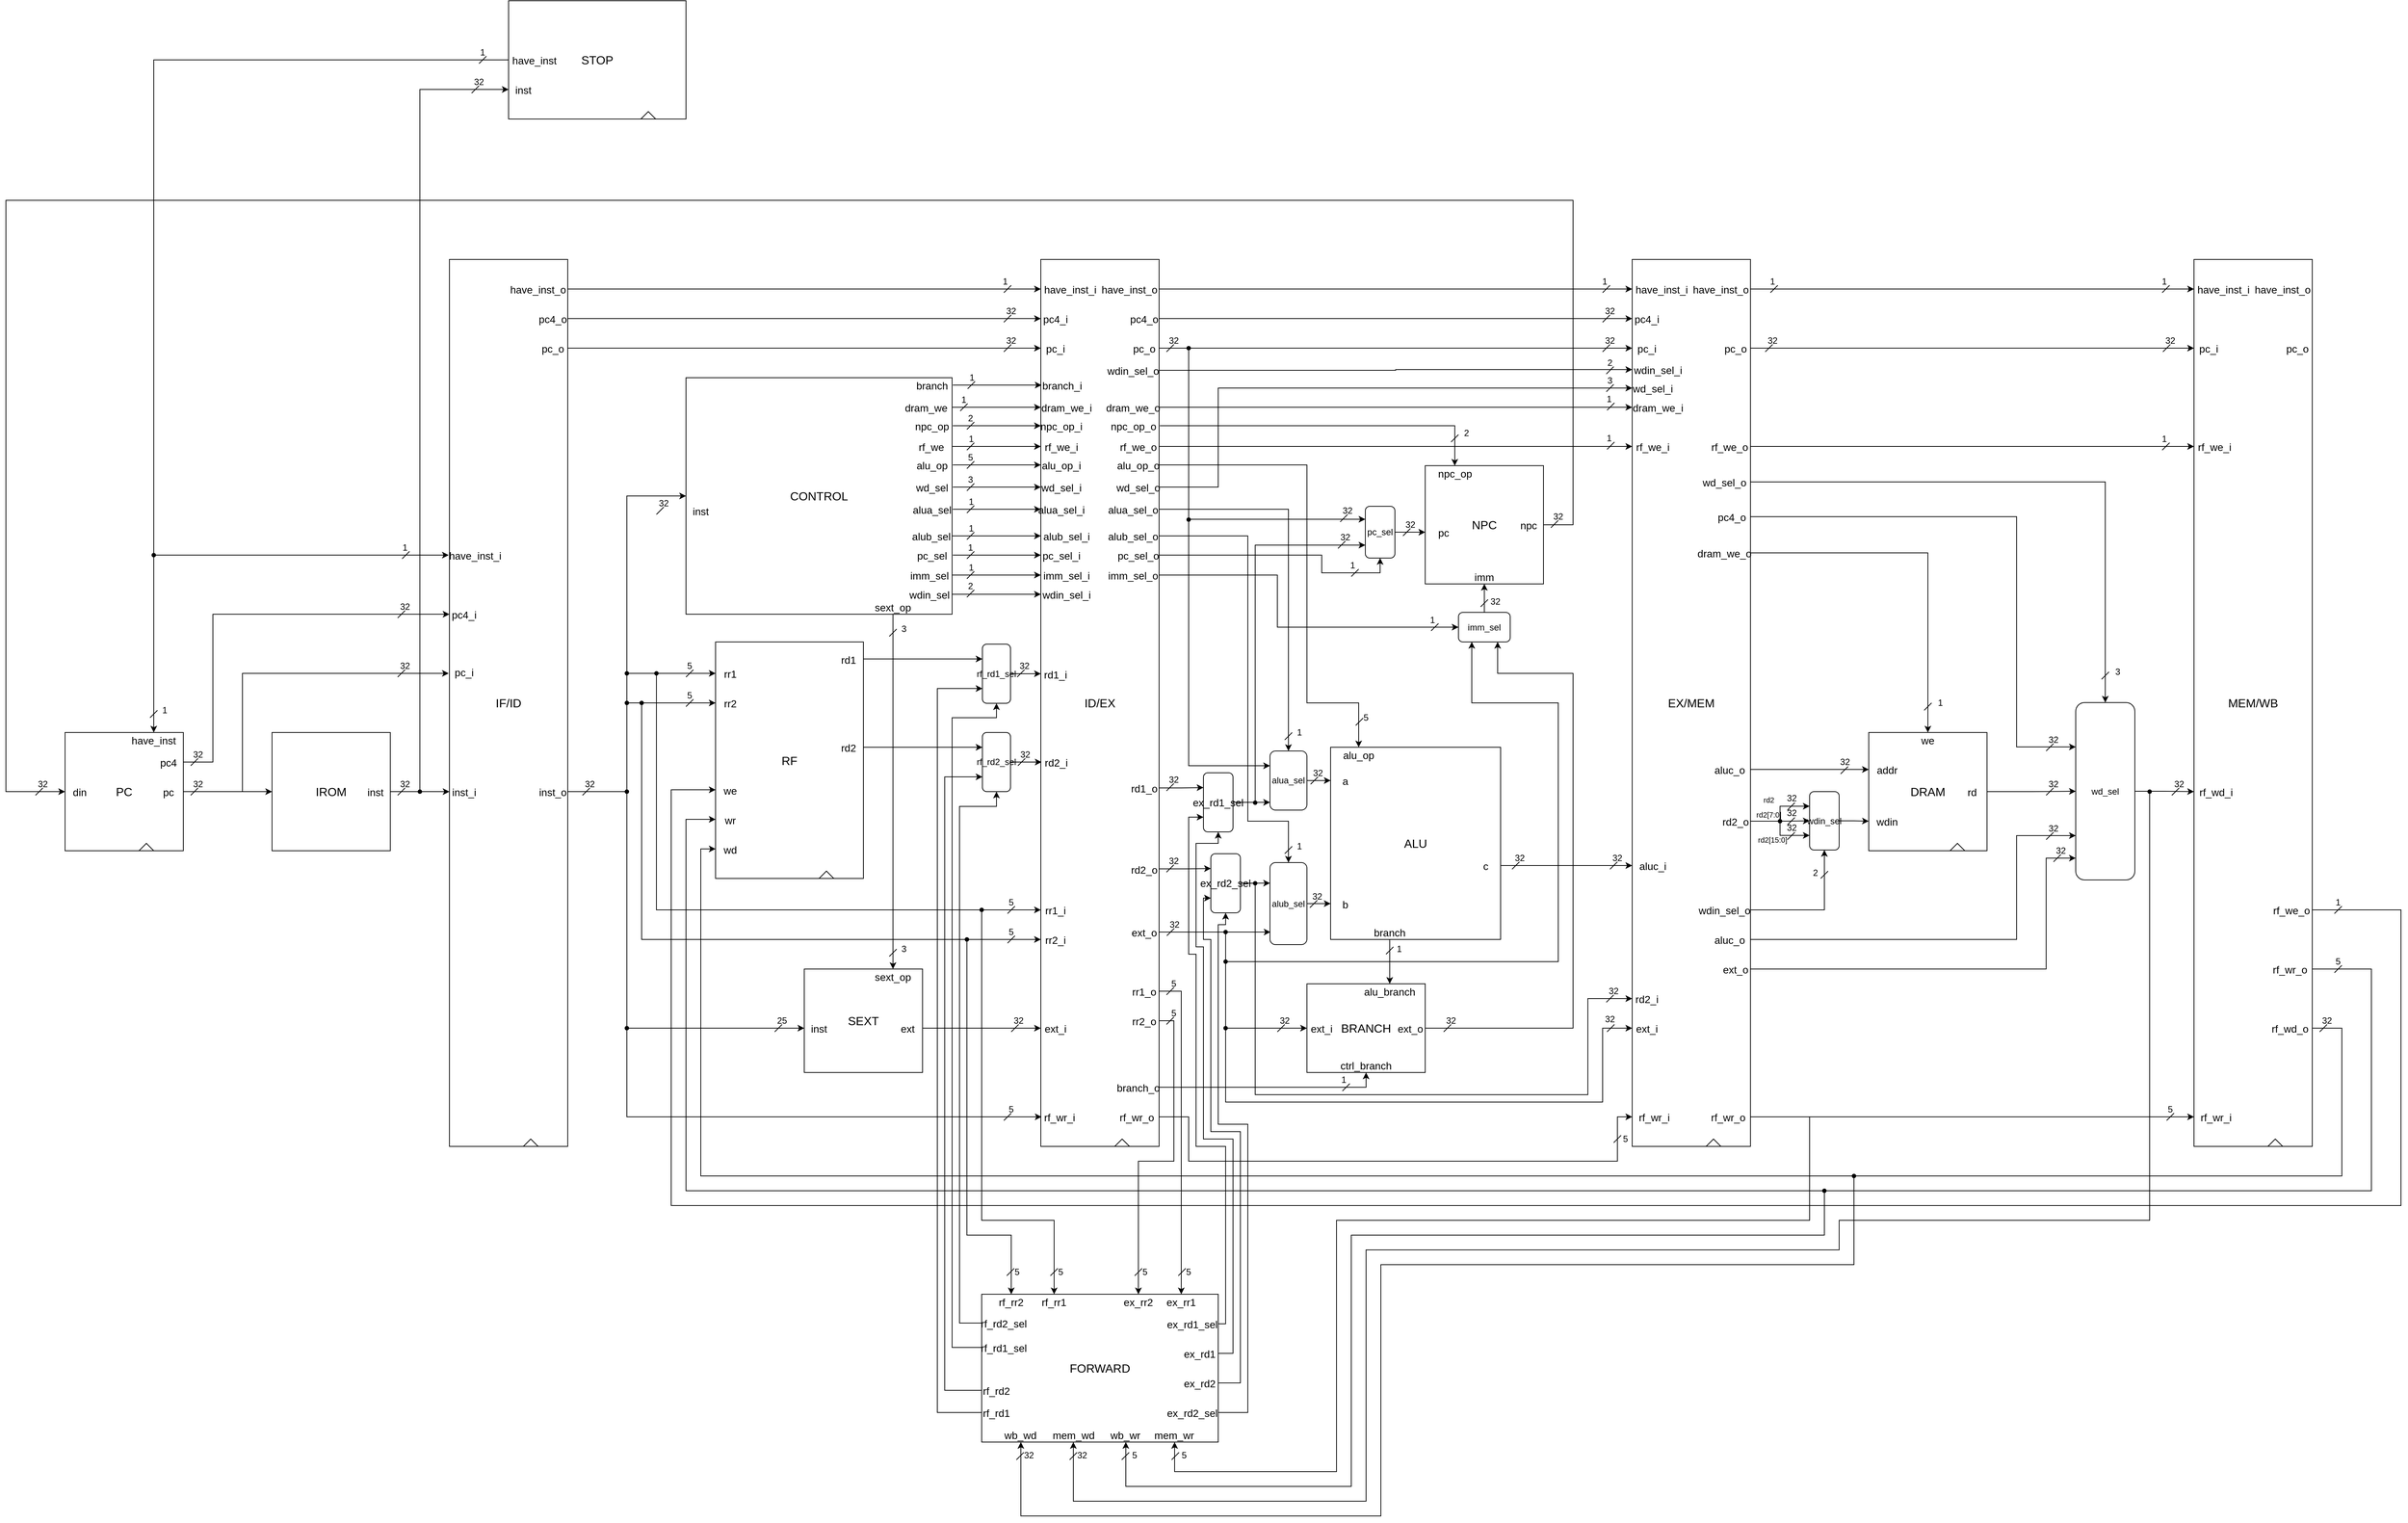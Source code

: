 <mxfile version="14.6.13" type="device"><diagram id="eqavFgrkpu6YOnNT2pBp" name="第 1 页"><mxGraphModel dx="5209" dy="3224" grid="1" gridSize="10" guides="1" tooltips="1" connect="1" arrows="1" fold="1" page="1" pageScale="1" pageWidth="827" pageHeight="1169" math="0" shadow="0"><root><mxCell id="0"/><mxCell id="1" parent="0"/><mxCell id="qrRGQQ3_gIWnnlMvGtVC-16" style="edgeStyle=orthogonalEdgeStyle;rounded=0;orthogonalLoop=1;jettySize=auto;html=1;exitX=1;exitY=0.5;exitDx=0;exitDy=0;entryX=0;entryY=0.5;entryDx=0;entryDy=0;" parent="1" source="qrRGQQ3_gIWnnlMvGtVC-1" target="qrRGQQ3_gIWnnlMvGtVC-5" edge="1"><mxGeometry relative="1" as="geometry"/></mxCell><mxCell id="qrRGQQ3_gIWnnlMvGtVC-1" value="&lt;font size=&quot;3&quot;&gt;PC&lt;/font&gt;" style="rounded=0;whiteSpace=wrap;html=1;" parent="1" vertex="1"><mxGeometry x="-760" y="360" width="160" height="160" as="geometry"/></mxCell><mxCell id="qrRGQQ3_gIWnnlMvGtVC-2" value="&lt;font size=&quot;3&quot;&gt;NPC&lt;/font&gt;" style="rounded=0;whiteSpace=wrap;html=1;" parent="1" vertex="1"><mxGeometry x="1080" y="-1" width="160" height="160" as="geometry"/></mxCell><mxCell id="qrRGQQ3_gIWnnlMvGtVC-3" value="&lt;font size=&quot;3&quot;&gt;RF&lt;/font&gt;" style="rounded=0;whiteSpace=wrap;html=1;" parent="1" vertex="1"><mxGeometry x="120" y="237.5" width="200" height="320" as="geometry"/></mxCell><mxCell id="qrRGQQ3_gIWnnlMvGtVC-4" value="&lt;font size=&quot;3&quot;&gt;ALU&lt;/font&gt;" style="rounded=0;whiteSpace=wrap;html=1;" parent="1" vertex="1"><mxGeometry x="952" y="380" width="230" height="260" as="geometry"/></mxCell><mxCell id="qrRGQQ3_gIWnnlMvGtVC-22" style="edgeStyle=orthogonalEdgeStyle;rounded=0;orthogonalLoop=1;jettySize=auto;html=1;exitX=1;exitY=0.5;exitDx=0;exitDy=0;entryX=0;entryY=0.5;entryDx=0;entryDy=0;" parent="1" source="qrRGQQ3_gIWnnlMvGtVC-5" target="qrRGQQ3_gIWnnlMvGtVC-31" edge="1"><mxGeometry relative="1" as="geometry"/></mxCell><mxCell id="qrRGQQ3_gIWnnlMvGtVC-5" value="&lt;font size=&quot;3&quot;&gt;IROM&lt;/font&gt;" style="rounded=0;whiteSpace=wrap;html=1;" parent="1" vertex="1"><mxGeometry x="-480" y="360" width="160" height="160" as="geometry"/></mxCell><mxCell id="qrRGQQ3_gIWnnlMvGtVC-6" value="&lt;font size=&quot;3&quot;&gt;DRAM&lt;/font&gt;" style="rounded=0;whiteSpace=wrap;html=1;" parent="1" vertex="1"><mxGeometry x="1680" y="360" width="160" height="160" as="geometry"/></mxCell><mxCell id="qrRGQQ3_gIWnnlMvGtVC-7" value="&lt;font size=&quot;3&quot;&gt;SEXT&lt;/font&gt;" style="rounded=0;whiteSpace=wrap;html=1;" parent="1" vertex="1"><mxGeometry x="240" y="680" width="160" height="140" as="geometry"/></mxCell><mxCell id="qrRGQQ3_gIWnnlMvGtVC-8" value="&lt;font size=&quot;3&quot;&gt;BRANCH&lt;/font&gt;" style="rounded=0;whiteSpace=wrap;html=1;" parent="1" vertex="1"><mxGeometry x="920" y="700" width="160" height="120" as="geometry"/></mxCell><mxCell id="qrRGQQ3_gIWnnlMvGtVC-9" value="&lt;font size=&quot;3&quot;&gt;CONTROL&lt;/font&gt;" style="rounded=0;whiteSpace=wrap;html=1;" parent="1" vertex="1"><mxGeometry x="80" y="-120" width="360" height="320" as="geometry"/></mxCell><mxCell id="qrRGQQ3_gIWnnlMvGtVC-262" style="edgeStyle=orthogonalEdgeStyle;rounded=0;orthogonalLoop=1;jettySize=auto;html=1;exitX=0;exitY=0.5;exitDx=0;exitDy=0;entryX=0.75;entryY=0;entryDx=0;entryDy=0;" parent="1" source="qrRGQQ3_gIWnnlMvGtVC-10" target="qrRGQQ3_gIWnnlMvGtVC-1" edge="1"><mxGeometry relative="1" as="geometry"/></mxCell><mxCell id="qrRGQQ3_gIWnnlMvGtVC-273" style="edgeStyle=orthogonalEdgeStyle;rounded=0;orthogonalLoop=1;jettySize=auto;html=1;exitX=0;exitY=0.5;exitDx=0;exitDy=0;" parent="1" source="qrRGQQ3_gIWnnlMvGtVC-10" edge="1"><mxGeometry relative="1" as="geometry"><mxPoint x="-241" y="120" as="targetPoint"/><Array as="points"><mxPoint x="-640" y="-550"/><mxPoint x="-640" y="120"/></Array></mxGeometry></mxCell><mxCell id="qrRGQQ3_gIWnnlMvGtVC-10" value="&lt;font size=&quot;3&quot;&gt;STOP&lt;/font&gt;" style="rounded=0;whiteSpace=wrap;html=1;" parent="1" vertex="1"><mxGeometry x="-160" y="-630" width="240" height="160" as="geometry"/></mxCell><mxCell id="qrRGQQ3_gIWnnlMvGtVC-11" value="&lt;font size=&quot;3&quot;&gt;FORWARD&lt;/font&gt;" style="rounded=0;whiteSpace=wrap;html=1;" parent="1" vertex="1"><mxGeometry x="480" y="1120" width="320" height="200" as="geometry"/></mxCell><mxCell id="qrRGQQ3_gIWnnlMvGtVC-12" value="&lt;font size=&quot;3&quot;&gt;IF/ID&lt;/font&gt;" style="rounded=0;whiteSpace=wrap;html=1;" parent="1" vertex="1"><mxGeometry x="-240" y="-280" width="160" height="1200" as="geometry"/></mxCell><mxCell id="qrRGQQ3_gIWnnlMvGtVC-13" value="&lt;font size=&quot;3&quot;&gt;ID/EX&lt;/font&gt;" style="rounded=0;whiteSpace=wrap;html=1;" parent="1" vertex="1"><mxGeometry x="560" y="-280" width="160" height="1200" as="geometry"/></mxCell><mxCell id="qrRGQQ3_gIWnnlMvGtVC-14" value="&lt;font size=&quot;3&quot;&gt;EX/MEM&lt;/font&gt;" style="rounded=0;whiteSpace=wrap;html=1;" parent="1" vertex="1"><mxGeometry x="1360" y="-280" width="160" height="1200" as="geometry"/></mxCell><mxCell id="qrRGQQ3_gIWnnlMvGtVC-15" value="&lt;font size=&quot;3&quot;&gt;MEM/WB&lt;/font&gt;" style="rounded=0;whiteSpace=wrap;html=1;" parent="1" vertex="1"><mxGeometry x="2120" y="-280" width="160" height="1200" as="geometry"/></mxCell><mxCell id="qrRGQQ3_gIWnnlMvGtVC-257" style="edgeStyle=orthogonalEdgeStyle;rounded=0;orthogonalLoop=1;jettySize=auto;html=1;exitX=1;exitY=0.5;exitDx=0;exitDy=0;" parent="1" source="qrRGQQ3_gIWnnlMvGtVC-17" edge="1"><mxGeometry relative="1" as="geometry"><mxPoint x="-241" y="280" as="targetPoint"/><Array as="points"><mxPoint x="-520" y="440"/><mxPoint x="-520" y="280"/></Array></mxGeometry></mxCell><mxCell id="qrRGQQ3_gIWnnlMvGtVC-17" value="&lt;font style=&quot;font-size: 14px&quot;&gt;pc&lt;/font&gt;" style="text;html=1;strokeColor=none;fillColor=none;align=center;verticalAlign=middle;whiteSpace=wrap;rounded=0;fontSize=16;" parent="1" vertex="1"><mxGeometry x="-640" y="430" width="40" height="20" as="geometry"/></mxCell><mxCell id="qrRGQQ3_gIWnnlMvGtVC-19" value="" style="endArrow=none;html=1;" parent="1" edge="1"><mxGeometry width="50" height="50" relative="1" as="geometry"><mxPoint x="-590" y="445" as="sourcePoint"/><mxPoint x="-580" y="435" as="targetPoint"/></mxGeometry></mxCell><mxCell id="qrRGQQ3_gIWnnlMvGtVC-21" value="32" style="text;html=1;strokeColor=none;fillColor=none;align=center;verticalAlign=middle;whiteSpace=wrap;rounded=0;" parent="1" vertex="1"><mxGeometry x="-600" y="420" width="40" height="20" as="geometry"/></mxCell><mxCell id="qrRGQQ3_gIWnnlMvGtVC-23" value="" style="endArrow=none;html=1;" parent="1" edge="1"><mxGeometry width="50" height="50" relative="1" as="geometry"><mxPoint x="-310" y="445" as="sourcePoint"/><mxPoint x="-300" y="435" as="targetPoint"/></mxGeometry></mxCell><mxCell id="qrRGQQ3_gIWnnlMvGtVC-24" value="32" style="text;html=1;strokeColor=none;fillColor=none;align=center;verticalAlign=middle;whiteSpace=wrap;rounded=0;" parent="1" vertex="1"><mxGeometry x="-320" y="420" width="40" height="20" as="geometry"/></mxCell><mxCell id="jgpMNeqwiHYyLYwR7JRT-1" style="edgeStyle=orthogonalEdgeStyle;rounded=0;orthogonalLoop=1;jettySize=auto;html=1;exitX=1;exitY=0.5;exitDx=0;exitDy=0;entryX=0;entryY=0.5;entryDx=0;entryDy=0;" parent="1" source="qrRGQQ3_gIWnnlMvGtVC-25" target="jgpMNeqwiHYyLYwR7JRT-5" edge="1"><mxGeometry relative="1" as="geometry"><mxPoint x="-180" y="-500" as="targetPoint"/><Array as="points"><mxPoint x="-280" y="440"/><mxPoint x="-280" y="-510"/></Array></mxGeometry></mxCell><mxCell id="qrRGQQ3_gIWnnlMvGtVC-25" value="&lt;font style=&quot;font-size: 14px&quot;&gt;inst&lt;/font&gt;" style="text;html=1;strokeColor=none;fillColor=none;align=center;verticalAlign=middle;whiteSpace=wrap;rounded=0;fontSize=16;" parent="1" vertex="1"><mxGeometry x="-360" y="430" width="40" height="20" as="geometry"/></mxCell><mxCell id="qrRGQQ3_gIWnnlMvGtVC-26" value="&lt;font style=&quot;font-size: 14px&quot;&gt;din&lt;/font&gt;" style="text;html=1;strokeColor=none;fillColor=none;align=center;verticalAlign=middle;whiteSpace=wrap;rounded=0;fontSize=16;" parent="1" vertex="1"><mxGeometry x="-760" y="430" width="40" height="20" as="geometry"/></mxCell><mxCell id="qrRGQQ3_gIWnnlMvGtVC-28" style="edgeStyle=orthogonalEdgeStyle;rounded=0;orthogonalLoop=1;jettySize=auto;html=1;exitX=1;exitY=0.5;exitDx=0;exitDy=0;entryX=0;entryY=0.5;entryDx=0;entryDy=0;" parent="1" source="qrRGQQ3_gIWnnlMvGtVC-27" target="qrRGQQ3_gIWnnlMvGtVC-26" edge="1"><mxGeometry relative="1" as="geometry"><Array as="points"><mxPoint x="1280" y="79"/><mxPoint x="1280" y="-360"/><mxPoint x="-840" y="-360"/><mxPoint x="-840" y="440"/></Array></mxGeometry></mxCell><mxCell id="qrRGQQ3_gIWnnlMvGtVC-27" value="&lt;font style=&quot;font-size: 14px&quot;&gt;npc&lt;/font&gt;" style="text;html=1;strokeColor=none;fillColor=none;align=center;verticalAlign=middle;whiteSpace=wrap;rounded=0;fontSize=16;" parent="1" vertex="1"><mxGeometry x="1200" y="69" width="40" height="20" as="geometry"/></mxCell><mxCell id="qrRGQQ3_gIWnnlMvGtVC-29" value="" style="endArrow=none;html=1;" parent="1" edge="1"><mxGeometry width="50" height="50" relative="1" as="geometry"><mxPoint x="-800" y="445" as="sourcePoint"/><mxPoint x="-790" y="435" as="targetPoint"/></mxGeometry></mxCell><mxCell id="qrRGQQ3_gIWnnlMvGtVC-30" value="32" style="text;html=1;strokeColor=none;fillColor=none;align=center;verticalAlign=middle;whiteSpace=wrap;rounded=0;" parent="1" vertex="1"><mxGeometry x="-810" y="420" width="40" height="20" as="geometry"/></mxCell><mxCell id="qrRGQQ3_gIWnnlMvGtVC-31" value="&lt;font style=&quot;font-size: 14px&quot;&gt;inst_i&lt;/font&gt;" style="text;html=1;strokeColor=none;fillColor=none;align=center;verticalAlign=middle;whiteSpace=wrap;rounded=0;fontSize=16;" parent="1" vertex="1"><mxGeometry x="-240" y="430" width="40" height="20" as="geometry"/></mxCell><mxCell id="qrRGQQ3_gIWnnlMvGtVC-33" style="edgeStyle=orthogonalEdgeStyle;rounded=0;orthogonalLoop=1;jettySize=auto;html=1;exitX=1;exitY=0.5;exitDx=0;exitDy=0;entryX=0;entryY=0.5;entryDx=0;entryDy=0;" parent="1" source="qrRGQQ3_gIWnnlMvGtVC-32" target="qrRGQQ3_gIWnnlMvGtVC-34" edge="1"><mxGeometry relative="1" as="geometry"><Array as="points"><mxPoint y="440"/><mxPoint y="280"/></Array></mxGeometry></mxCell><mxCell id="qrRGQQ3_gIWnnlMvGtVC-48" style="edgeStyle=orthogonalEdgeStyle;rounded=0;orthogonalLoop=1;jettySize=auto;html=1;exitX=1;exitY=0.5;exitDx=0;exitDy=0;entryX=0;entryY=0.5;entryDx=0;entryDy=0;" parent="1" source="qrRGQQ3_gIWnnlMvGtVC-32" target="qrRGQQ3_gIWnnlMvGtVC-35" edge="1"><mxGeometry relative="1" as="geometry"><Array as="points"><mxPoint y="440"/><mxPoint y="320"/></Array></mxGeometry></mxCell><mxCell id="qrRGQQ3_gIWnnlMvGtVC-239" style="edgeStyle=orthogonalEdgeStyle;rounded=0;orthogonalLoop=1;jettySize=auto;html=1;exitX=1;exitY=0.5;exitDx=0;exitDy=0;entryX=0;entryY=0.5;entryDx=0;entryDy=0;" parent="1" source="qrRGQQ3_gIWnnlMvGtVC-32" target="qrRGQQ3_gIWnnlMvGtVC-288" edge="1"><mxGeometry relative="1" as="geometry"><Array as="points"><mxPoint y="440"/><mxPoint y="760"/></Array><mxPoint x="210" y="790" as="targetPoint"/></mxGeometry></mxCell><mxCell id="qrRGQQ3_gIWnnlMvGtVC-278" style="edgeStyle=orthogonalEdgeStyle;rounded=0;orthogonalLoop=1;jettySize=auto;html=1;exitX=1;exitY=0.5;exitDx=0;exitDy=0;entryX=0;entryY=0.5;entryDx=0;entryDy=0;" parent="1" source="qrRGQQ3_gIWnnlMvGtVC-32" target="qrRGQQ3_gIWnnlMvGtVC-9" edge="1"><mxGeometry relative="1" as="geometry"/></mxCell><mxCell id="qrRGQQ3_gIWnnlMvGtVC-525" style="edgeStyle=orthogonalEdgeStyle;rounded=0;orthogonalLoop=1;jettySize=auto;html=1;exitX=1;exitY=0.5;exitDx=0;exitDy=0;entryX=0;entryY=0.5;entryDx=0;entryDy=0;" parent="1" source="qrRGQQ3_gIWnnlMvGtVC-32" target="qrRGQQ3_gIWnnlMvGtVC-524" edge="1"><mxGeometry relative="1" as="geometry"><Array as="points"><mxPoint y="440"/><mxPoint y="880"/></Array></mxGeometry></mxCell><mxCell id="58Bs4Ff5ipLYlPtwwmhv-16" style="edgeStyle=orthogonalEdgeStyle;rounded=0;orthogonalLoop=1;jettySize=auto;html=1;exitX=1;exitY=0.5;exitDx=0;exitDy=0;entryX=0;entryY=0.5;entryDx=0;entryDy=0;" edge="1" parent="1" source="qrRGQQ3_gIWnnlMvGtVC-32" target="58Bs4Ff5ipLYlPtwwmhv-14"><mxGeometry relative="1" as="geometry"><Array as="points"><mxPoint y="440"/><mxPoint y="280"/><mxPoint x="40" y="280"/><mxPoint x="40" y="600"/></Array></mxGeometry></mxCell><mxCell id="58Bs4Ff5ipLYlPtwwmhv-17" style="edgeStyle=orthogonalEdgeStyle;rounded=0;orthogonalLoop=1;jettySize=auto;html=1;exitX=1;exitY=0.5;exitDx=0;exitDy=0;entryX=0;entryY=0.5;entryDx=0;entryDy=0;" edge="1" parent="1" source="qrRGQQ3_gIWnnlMvGtVC-32" target="58Bs4Ff5ipLYlPtwwmhv-15"><mxGeometry relative="1" as="geometry"><Array as="points"><mxPoint y="440"/><mxPoint y="320"/><mxPoint x="20" y="320"/><mxPoint x="20" y="640"/></Array></mxGeometry></mxCell><mxCell id="58Bs4Ff5ipLYlPtwwmhv-34" style="edgeStyle=orthogonalEdgeStyle;rounded=0;orthogonalLoop=1;jettySize=auto;html=1;exitX=1;exitY=0.5;exitDx=0;exitDy=0;entryX=0.5;entryY=0;entryDx=0;entryDy=0;" edge="1" parent="1" source="qrRGQQ3_gIWnnlMvGtVC-32" target="58Bs4Ff5ipLYlPtwwmhv-35"><mxGeometry relative="1" as="geometry"><mxPoint x="502.759" y="1070" as="targetPoint"/><Array as="points"><mxPoint y="440"/><mxPoint y="280"/><mxPoint x="40" y="280"/><mxPoint x="40" y="600"/><mxPoint x="480" y="600"/><mxPoint x="480" y="1020"/><mxPoint x="578" y="1020"/></Array></mxGeometry></mxCell><mxCell id="58Bs4Ff5ipLYlPtwwmhv-38" style="edgeStyle=orthogonalEdgeStyle;rounded=0;orthogonalLoop=1;jettySize=auto;html=1;exitX=1;exitY=0.5;exitDx=0;exitDy=0;entryX=0.5;entryY=0;entryDx=0;entryDy=0;" edge="1" parent="1" source="qrRGQQ3_gIWnnlMvGtVC-32" target="58Bs4Ff5ipLYlPtwwmhv-36"><mxGeometry relative="1" as="geometry"><Array as="points"><mxPoint y="440"/><mxPoint y="320"/><mxPoint x="20" y="320"/><mxPoint x="20" y="640"/><mxPoint x="460" y="640"/><mxPoint x="460" y="1040"/><mxPoint x="520" y="1040"/></Array></mxGeometry></mxCell><mxCell id="qrRGQQ3_gIWnnlMvGtVC-32" value="&lt;font style=&quot;font-size: 14px&quot;&gt;inst_o&lt;/font&gt;" style="text;html=1;strokeColor=none;fillColor=none;align=center;verticalAlign=middle;whiteSpace=wrap;rounded=0;fontSize=16;" parent="1" vertex="1"><mxGeometry x="-120" y="430" width="40" height="20" as="geometry"/></mxCell><mxCell id="qrRGQQ3_gIWnnlMvGtVC-34" value="&lt;font style=&quot;font-size: 14px&quot;&gt;rr1&lt;/font&gt;" style="text;html=1;strokeColor=none;fillColor=none;align=center;verticalAlign=middle;whiteSpace=wrap;rounded=0;fontSize=16;" parent="1" vertex="1"><mxGeometry x="120" y="270" width="40" height="20" as="geometry"/></mxCell><mxCell id="qrRGQQ3_gIWnnlMvGtVC-35" value="&lt;font style=&quot;font-size: 14px&quot;&gt;rr2&lt;/font&gt;" style="text;html=1;strokeColor=none;fillColor=none;align=center;verticalAlign=middle;whiteSpace=wrap;rounded=0;fontSize=16;" parent="1" vertex="1"><mxGeometry x="120" y="310" width="40" height="20" as="geometry"/></mxCell><mxCell id="qrRGQQ3_gIWnnlMvGtVC-36" value="&lt;font style=&quot;font-size: 14px&quot;&gt;wr&lt;/font&gt;" style="text;html=1;strokeColor=none;fillColor=none;align=center;verticalAlign=middle;whiteSpace=wrap;rounded=0;fontSize=16;" parent="1" vertex="1"><mxGeometry x="120" y="467.5" width="40" height="20" as="geometry"/></mxCell><mxCell id="qrRGQQ3_gIWnnlMvGtVC-37" value="&lt;font style=&quot;font-size: 14px&quot;&gt;we&lt;/font&gt;" style="text;html=1;strokeColor=none;fillColor=none;align=center;verticalAlign=middle;whiteSpace=wrap;rounded=0;fontSize=16;" parent="1" vertex="1"><mxGeometry x="120" y="427.5" width="40" height="20" as="geometry"/></mxCell><mxCell id="qrRGQQ3_gIWnnlMvGtVC-38" value="&lt;font style=&quot;font-size: 14px&quot;&gt;wd&lt;/font&gt;" style="text;html=1;strokeColor=none;fillColor=none;align=center;verticalAlign=middle;whiteSpace=wrap;rounded=0;fontSize=16;" parent="1" vertex="1"><mxGeometry x="120" y="507.5" width="40" height="20" as="geometry"/></mxCell><mxCell id="58Bs4Ff5ipLYlPtwwmhv-75" style="edgeStyle=orthogonalEdgeStyle;rounded=0;orthogonalLoop=1;jettySize=auto;html=1;exitX=1;exitY=0.5;exitDx=0;exitDy=0;entryX=0;entryY=0.25;entryDx=0;entryDy=0;" edge="1" parent="1" source="qrRGQQ3_gIWnnlMvGtVC-39" target="58Bs4Ff5ipLYlPtwwmhv-71"><mxGeometry relative="1" as="geometry"/></mxCell><mxCell id="qrRGQQ3_gIWnnlMvGtVC-39" value="&lt;font style=&quot;font-size: 14px&quot;&gt;rd1&lt;/font&gt;" style="text;html=1;strokeColor=none;fillColor=none;align=center;verticalAlign=middle;whiteSpace=wrap;rounded=0;fontSize=16;" parent="1" vertex="1"><mxGeometry x="280" y="250.5" width="40" height="20" as="geometry"/></mxCell><mxCell id="58Bs4Ff5ipLYlPtwwmhv-76" style="edgeStyle=orthogonalEdgeStyle;rounded=0;orthogonalLoop=1;jettySize=auto;html=1;exitX=1;exitY=0.5;exitDx=0;exitDy=0;entryX=0;entryY=0.25;entryDx=0;entryDy=0;" edge="1" parent="1" source="qrRGQQ3_gIWnnlMvGtVC-40" target="58Bs4Ff5ipLYlPtwwmhv-73"><mxGeometry relative="1" as="geometry"/></mxCell><mxCell id="qrRGQQ3_gIWnnlMvGtVC-40" value="&lt;font style=&quot;font-size: 14px&quot;&gt;rd2&lt;/font&gt;" style="text;html=1;strokeColor=none;fillColor=none;align=center;verticalAlign=middle;whiteSpace=wrap;rounded=0;fontSize=16;" parent="1" vertex="1"><mxGeometry x="280" y="370" width="40" height="20" as="geometry"/></mxCell><mxCell id="qrRGQQ3_gIWnnlMvGtVC-41" value="" style="triangle;whiteSpace=wrap;html=1;rotation=-90;" parent="1" vertex="1"><mxGeometry x="265" y="542.5" width="10" height="20" as="geometry"/></mxCell><mxCell id="qrRGQQ3_gIWnnlMvGtVC-42" value="" style="triangle;whiteSpace=wrap;html=1;rotation=-90;" parent="1" vertex="1"><mxGeometry x="-655" y="505" width="10" height="20" as="geometry"/></mxCell><mxCell id="qrRGQQ3_gIWnnlMvGtVC-43" value="" style="triangle;whiteSpace=wrap;html=1;rotation=-90;" parent="1" vertex="1"><mxGeometry x="1795" y="505" width="10" height="20" as="geometry"/></mxCell><mxCell id="qrRGQQ3_gIWnnlMvGtVC-44" value="" style="triangle;whiteSpace=wrap;html=1;rotation=-90;" parent="1" vertex="1"><mxGeometry x="-135" y="905" width="10" height="20" as="geometry"/></mxCell><mxCell id="qrRGQQ3_gIWnnlMvGtVC-45" value="" style="triangle;whiteSpace=wrap;html=1;rotation=-90;" parent="1" vertex="1"><mxGeometry x="665" y="905" width="10" height="20" as="geometry"/></mxCell><mxCell id="qrRGQQ3_gIWnnlMvGtVC-46" value="" style="triangle;whiteSpace=wrap;html=1;rotation=-90;" parent="1" vertex="1"><mxGeometry x="1465" y="905" width="10" height="20" as="geometry"/></mxCell><mxCell id="qrRGQQ3_gIWnnlMvGtVC-47" value="" style="triangle;whiteSpace=wrap;html=1;rotation=-90;" parent="1" vertex="1"><mxGeometry x="2225" y="905" width="10" height="20" as="geometry"/></mxCell><mxCell id="qrRGQQ3_gIWnnlMvGtVC-226" value="" style="shape=waypoint;sketch=0;size=6;pointerEvents=1;points=[];fillColor=none;resizable=0;rotatable=0;perimeter=centerPerimeter;snapToPoint=1;" parent="1" vertex="1"><mxGeometry x="-20.0" y="300.0" width="40" height="40" as="geometry"/></mxCell><mxCell id="qrRGQQ3_gIWnnlMvGtVC-227" value="" style="endArrow=none;html=1;" parent="1" edge="1"><mxGeometry width="50" height="50" relative="1" as="geometry"><mxPoint x="80" y="285" as="sourcePoint"/><mxPoint x="90" y="275" as="targetPoint"/></mxGeometry></mxCell><mxCell id="qrRGQQ3_gIWnnlMvGtVC-228" value="5" style="text;html=1;strokeColor=none;fillColor=none;align=center;verticalAlign=middle;whiteSpace=wrap;rounded=0;" parent="1" vertex="1"><mxGeometry x="65" y="260" width="40" height="20" as="geometry"/></mxCell><mxCell id="qrRGQQ3_gIWnnlMvGtVC-229" value="" style="endArrow=none;html=1;" parent="1" edge="1"><mxGeometry width="50" height="50" relative="1" as="geometry"><mxPoint x="80" y="325" as="sourcePoint"/><mxPoint x="90" y="315" as="targetPoint"/></mxGeometry></mxCell><mxCell id="qrRGQQ3_gIWnnlMvGtVC-230" value="5" style="text;html=1;strokeColor=none;fillColor=none;align=center;verticalAlign=middle;whiteSpace=wrap;rounded=0;" parent="1" vertex="1"><mxGeometry x="65" y="300" width="40" height="20" as="geometry"/></mxCell><mxCell id="qrRGQQ3_gIWnnlMvGtVC-237" value="" style="endArrow=none;html=1;" parent="1" edge="1"><mxGeometry width="50" height="50" relative="1" as="geometry"><mxPoint x="-60" y="445" as="sourcePoint"/><mxPoint x="-50" y="435" as="targetPoint"/></mxGeometry></mxCell><mxCell id="qrRGQQ3_gIWnnlMvGtVC-238" value="32" style="text;html=1;strokeColor=none;fillColor=none;align=center;verticalAlign=middle;whiteSpace=wrap;rounded=0;" parent="1" vertex="1"><mxGeometry x="-70" y="420" width="40" height="20" as="geometry"/></mxCell><mxCell id="qrRGQQ3_gIWnnlMvGtVC-240" value="" style="shape=waypoint;sketch=0;size=6;pointerEvents=1;points=[];fillColor=none;resizable=0;rotatable=0;perimeter=centerPerimeter;snapToPoint=1;" parent="1" vertex="1"><mxGeometry x="-20.0" y="420.0" width="40" height="40" as="geometry"/></mxCell><mxCell id="qrRGQQ3_gIWnnlMvGtVC-241" value="" style="endArrow=none;html=1;" parent="1" edge="1"><mxGeometry width="50" height="50" relative="1" as="geometry"><mxPoint x="200" y="765" as="sourcePoint"/><mxPoint x="210" y="755" as="targetPoint"/></mxGeometry></mxCell><mxCell id="qrRGQQ3_gIWnnlMvGtVC-242" value="25" style="text;html=1;strokeColor=none;fillColor=none;align=center;verticalAlign=middle;whiteSpace=wrap;rounded=0;" parent="1" vertex="1"><mxGeometry x="190" y="740" width="40" height="20" as="geometry"/></mxCell><mxCell id="qrRGQQ3_gIWnnlMvGtVC-245" style="edgeStyle=orthogonalEdgeStyle;rounded=0;orthogonalLoop=1;jettySize=auto;html=1;exitX=1;exitY=0.5;exitDx=0;exitDy=0;entryX=0;entryY=0.5;entryDx=0;entryDy=0;" parent="1" source="qrRGQQ3_gIWnnlMvGtVC-243" target="qrRGQQ3_gIWnnlMvGtVC-260" edge="1"><mxGeometry relative="1" as="geometry"><Array as="points"><mxPoint x="-560" y="400"/><mxPoint x="-560" y="200"/></Array></mxGeometry></mxCell><mxCell id="qrRGQQ3_gIWnnlMvGtVC-243" value="&lt;font style=&quot;font-size: 14px&quot;&gt;pc4&lt;/font&gt;" style="text;html=1;strokeColor=none;fillColor=none;align=center;verticalAlign=middle;whiteSpace=wrap;rounded=0;fontSize=16;" parent="1" vertex="1"><mxGeometry x="-640" y="390" width="40" height="20" as="geometry"/></mxCell><mxCell id="qrRGQQ3_gIWnnlMvGtVC-246" value="" style="endArrow=none;html=1;" parent="1" edge="1"><mxGeometry width="50" height="50" relative="1" as="geometry"><mxPoint x="-590" y="405" as="sourcePoint"/><mxPoint x="-580" y="395" as="targetPoint"/></mxGeometry></mxCell><mxCell id="qrRGQQ3_gIWnnlMvGtVC-247" value="32" style="text;html=1;strokeColor=none;fillColor=none;align=center;verticalAlign=middle;whiteSpace=wrap;rounded=0;" parent="1" vertex="1"><mxGeometry x="-600" y="380" width="40" height="20" as="geometry"/></mxCell><mxCell id="qrRGQQ3_gIWnnlMvGtVC-248" value="" style="endArrow=none;html=1;" parent="1" edge="1"><mxGeometry width="50" height="50" relative="1" as="geometry"><mxPoint x="-310" y="205" as="sourcePoint"/><mxPoint x="-300" y="195" as="targetPoint"/></mxGeometry></mxCell><mxCell id="qrRGQQ3_gIWnnlMvGtVC-249" value="32" style="text;html=1;strokeColor=none;fillColor=none;align=center;verticalAlign=middle;whiteSpace=wrap;rounded=0;" parent="1" vertex="1"><mxGeometry x="-320" y="180" width="40" height="20" as="geometry"/></mxCell><mxCell id="qrRGQQ3_gIWnnlMvGtVC-253" value="" style="endArrow=none;html=1;" parent="1" edge="1"><mxGeometry width="50" height="50" relative="1" as="geometry"><mxPoint x="528" y="285" as="sourcePoint"/><mxPoint x="538" y="275" as="targetPoint"/></mxGeometry></mxCell><mxCell id="qrRGQQ3_gIWnnlMvGtVC-254" value="32" style="text;html=1;strokeColor=none;fillColor=none;align=center;verticalAlign=middle;whiteSpace=wrap;rounded=0;" parent="1" vertex="1"><mxGeometry x="518" y="260" width="40" height="20" as="geometry"/></mxCell><mxCell id="qrRGQQ3_gIWnnlMvGtVC-255" value="" style="endArrow=none;html=1;" parent="1" edge="1"><mxGeometry width="50" height="50" relative="1" as="geometry"><mxPoint x="529" y="405" as="sourcePoint"/><mxPoint x="539" y="395" as="targetPoint"/></mxGeometry></mxCell><mxCell id="qrRGQQ3_gIWnnlMvGtVC-256" value="32" style="text;html=1;strokeColor=none;fillColor=none;align=center;verticalAlign=middle;whiteSpace=wrap;rounded=0;" parent="1" vertex="1"><mxGeometry x="519" y="380" width="40" height="20" as="geometry"/></mxCell><mxCell id="qrRGQQ3_gIWnnlMvGtVC-258" value="" style="endArrow=none;html=1;" parent="1" edge="1"><mxGeometry width="50" height="50" relative="1" as="geometry"><mxPoint x="-310" y="285" as="sourcePoint"/><mxPoint x="-300" y="275" as="targetPoint"/></mxGeometry></mxCell><mxCell id="qrRGQQ3_gIWnnlMvGtVC-259" value="32" style="text;html=1;strokeColor=none;fillColor=none;align=center;verticalAlign=middle;whiteSpace=wrap;rounded=0;" parent="1" vertex="1"><mxGeometry x="-320" y="260" width="40" height="20" as="geometry"/></mxCell><mxCell id="qrRGQQ3_gIWnnlMvGtVC-260" value="&lt;font style=&quot;font-size: 14px&quot;&gt;pc4_i&lt;/font&gt;" style="text;html=1;strokeColor=none;fillColor=none;align=center;verticalAlign=middle;whiteSpace=wrap;rounded=0;fontSize=16;" parent="1" vertex="1"><mxGeometry x="-240" y="190" width="40" height="20" as="geometry"/></mxCell><mxCell id="qrRGQQ3_gIWnnlMvGtVC-261" value="&lt;font style=&quot;font-size: 14px&quot;&gt;pc_i&lt;/font&gt;" style="text;html=1;strokeColor=none;fillColor=none;align=center;verticalAlign=middle;whiteSpace=wrap;rounded=0;fontSize=16;" parent="1" vertex="1"><mxGeometry x="-240" y="267.5" width="40" height="20" as="geometry"/></mxCell><mxCell id="qrRGQQ3_gIWnnlMvGtVC-263" value="&lt;font style=&quot;font-size: 14px&quot;&gt;have_inst&lt;/font&gt;" style="text;html=1;strokeColor=none;fillColor=none;align=center;verticalAlign=middle;whiteSpace=wrap;rounded=0;fontSize=16;" parent="1" vertex="1"><mxGeometry x="-660" y="360" width="40" height="20" as="geometry"/></mxCell><mxCell id="qrRGQQ3_gIWnnlMvGtVC-264" value="" style="endArrow=none;html=1;" parent="1" edge="1"><mxGeometry width="50" height="50" relative="1" as="geometry"><mxPoint x="-645" y="340" as="sourcePoint"/><mxPoint x="-635" y="330" as="targetPoint"/></mxGeometry></mxCell><mxCell id="qrRGQQ3_gIWnnlMvGtVC-265" value="1" style="text;html=1;strokeColor=none;fillColor=none;align=center;verticalAlign=middle;whiteSpace=wrap;rounded=0;" parent="1" vertex="1"><mxGeometry x="-645" y="320" width="40" height="20" as="geometry"/></mxCell><mxCell id="qrRGQQ3_gIWnnlMvGtVC-269" value="" style="endArrow=none;html=1;" parent="1" edge="1"><mxGeometry width="50" height="50" relative="1" as="geometry"><mxPoint x="-200" y="-545" as="sourcePoint"/><mxPoint x="-190" y="-555" as="targetPoint"/></mxGeometry></mxCell><mxCell id="qrRGQQ3_gIWnnlMvGtVC-270" value="1" style="text;html=1;strokeColor=none;fillColor=none;align=center;verticalAlign=middle;whiteSpace=wrap;rounded=0;" parent="1" vertex="1"><mxGeometry x="-215" y="-570" width="40" height="20" as="geometry"/></mxCell><mxCell id="qrRGQQ3_gIWnnlMvGtVC-271" value="&lt;font style=&quot;font-size: 14px&quot;&gt;have_inst&lt;/font&gt;" style="text;html=1;strokeColor=none;fillColor=none;align=center;verticalAlign=middle;whiteSpace=wrap;rounded=0;fontSize=16;" parent="1" vertex="1"><mxGeometry x="-150" y="-560" width="50" height="20" as="geometry"/></mxCell><mxCell id="qrRGQQ3_gIWnnlMvGtVC-274" value="" style="shape=waypoint;sketch=0;size=6;pointerEvents=1;points=[];fillColor=none;resizable=0;rotatable=0;perimeter=centerPerimeter;snapToPoint=1;" parent="1" vertex="1"><mxGeometry x="-660.0" y="100.0" width="40" height="40" as="geometry"/></mxCell><mxCell id="qrRGQQ3_gIWnnlMvGtVC-275" value="" style="endArrow=none;html=1;" parent="1" edge="1"><mxGeometry width="50" height="50" relative="1" as="geometry"><mxPoint x="-304" y="125" as="sourcePoint"/><mxPoint x="-294" y="115" as="targetPoint"/></mxGeometry></mxCell><mxCell id="qrRGQQ3_gIWnnlMvGtVC-276" value="1" style="text;html=1;strokeColor=none;fillColor=none;align=center;verticalAlign=middle;whiteSpace=wrap;rounded=0;" parent="1" vertex="1"><mxGeometry x="-320" y="100" width="40" height="20" as="geometry"/></mxCell><mxCell id="qrRGQQ3_gIWnnlMvGtVC-277" value="&lt;font style=&quot;font-size: 14px&quot;&gt;have_inst_i&lt;/font&gt;" style="text;html=1;strokeColor=none;fillColor=none;align=center;verticalAlign=middle;whiteSpace=wrap;rounded=0;fontSize=16;" parent="1" vertex="1"><mxGeometry x="-230" y="110" width="50" height="20" as="geometry"/></mxCell><mxCell id="qrRGQQ3_gIWnnlMvGtVC-279" value="" style="endArrow=none;html=1;" parent="1" edge="1"><mxGeometry width="50" height="50" relative="1" as="geometry"><mxPoint x="40" y="65" as="sourcePoint"/><mxPoint x="50" y="55" as="targetPoint"/></mxGeometry></mxCell><mxCell id="qrRGQQ3_gIWnnlMvGtVC-280" value="32" style="text;html=1;strokeColor=none;fillColor=none;align=center;verticalAlign=middle;whiteSpace=wrap;rounded=0;" parent="1" vertex="1"><mxGeometry x="30" y="40" width="40" height="20" as="geometry"/></mxCell><mxCell id="qrRGQQ3_gIWnnlMvGtVC-283" value="" style="shape=waypoint;sketch=0;size=6;pointerEvents=1;points=[];fillColor=none;resizable=0;rotatable=0;perimeter=centerPerimeter;snapToPoint=1;" parent="1" vertex="1"><mxGeometry x="-20.0" y="260.0" width="40" height="40" as="geometry"/></mxCell><mxCell id="qrRGQQ3_gIWnnlMvGtVC-284" value="&lt;font style=&quot;font-size: 14px&quot;&gt;inst&lt;/font&gt;" style="text;html=1;strokeColor=none;fillColor=none;align=center;verticalAlign=middle;whiteSpace=wrap;rounded=0;fontSize=16;" parent="1" vertex="1"><mxGeometry x="80" y="50" width="40" height="20" as="geometry"/></mxCell><mxCell id="qrRGQQ3_gIWnnlMvGtVC-285" value="&lt;font style=&quot;font-size: 14px&quot;&gt;rd1_i&lt;/font&gt;" style="text;html=1;strokeColor=none;fillColor=none;align=center;verticalAlign=middle;whiteSpace=wrap;rounded=0;fontSize=16;" parent="1" vertex="1"><mxGeometry x="560" y="270.5" width="40" height="20" as="geometry"/></mxCell><mxCell id="qrRGQQ3_gIWnnlMvGtVC-286" value="&lt;font style=&quot;font-size: 14px&quot;&gt;rd2_i&lt;/font&gt;" style="text;html=1;strokeColor=none;fillColor=none;align=center;verticalAlign=middle;whiteSpace=wrap;rounded=0;fontSize=16;" parent="1" vertex="1"><mxGeometry x="561" y="390" width="40" height="20" as="geometry"/></mxCell><mxCell id="qrRGQQ3_gIWnnlMvGtVC-288" value="&lt;font style=&quot;font-size: 14px&quot;&gt;inst&lt;/font&gt;" style="text;html=1;strokeColor=none;fillColor=none;align=center;verticalAlign=middle;whiteSpace=wrap;rounded=0;fontSize=16;" parent="1" vertex="1"><mxGeometry x="240" y="750" width="40" height="20" as="geometry"/></mxCell><mxCell id="qrRGQQ3_gIWnnlMvGtVC-297" style="edgeStyle=orthogonalEdgeStyle;rounded=0;orthogonalLoop=1;jettySize=auto;html=1;exitX=1;exitY=0.5;exitDx=0;exitDy=0;entryX=0;entryY=0.5;entryDx=0;entryDy=0;" parent="1" source="qrRGQQ3_gIWnnlMvGtVC-289" target="qrRGQQ3_gIWnnlMvGtVC-291" edge="1"><mxGeometry relative="1" as="geometry"/></mxCell><mxCell id="qrRGQQ3_gIWnnlMvGtVC-289" value="&lt;font style=&quot;font-size: 14px&quot;&gt;ext&lt;/font&gt;" style="text;html=1;strokeColor=none;fillColor=none;align=center;verticalAlign=middle;whiteSpace=wrap;rounded=0;fontSize=16;" parent="1" vertex="1"><mxGeometry x="360" y="750" width="40" height="20" as="geometry"/></mxCell><mxCell id="qrRGQQ3_gIWnnlMvGtVC-290" value="&lt;font style=&quot;font-size: 14px&quot;&gt;sext_op&lt;/font&gt;" style="text;html=1;strokeColor=none;fillColor=none;align=center;verticalAlign=middle;whiteSpace=wrap;rounded=0;fontSize=16;" parent="1" vertex="1"><mxGeometry x="340" y="680" width="40" height="20" as="geometry"/></mxCell><mxCell id="qrRGQQ3_gIWnnlMvGtVC-291" value="&lt;font style=&quot;font-size: 14px&quot;&gt;ext_i&lt;/font&gt;" style="text;html=1;strokeColor=none;fillColor=none;align=center;verticalAlign=middle;whiteSpace=wrap;rounded=0;fontSize=16;" parent="1" vertex="1"><mxGeometry x="560" y="750" width="40" height="20" as="geometry"/></mxCell><mxCell id="qrRGQQ3_gIWnnlMvGtVC-292" value="&lt;span style=&quot;font-size: 14px&quot;&gt;a&lt;/span&gt;" style="text;html=1;strokeColor=none;fillColor=none;align=center;verticalAlign=middle;whiteSpace=wrap;rounded=0;fontSize=16;" parent="1" vertex="1"><mxGeometry x="952" y="415" width="40" height="20" as="geometry"/></mxCell><mxCell id="qrRGQQ3_gIWnnlMvGtVC-293" value="&lt;span style=&quot;font-size: 14px&quot;&gt;b&lt;/span&gt;" style="text;html=1;strokeColor=none;fillColor=none;align=center;verticalAlign=middle;whiteSpace=wrap;rounded=0;fontSize=16;" parent="1" vertex="1"><mxGeometry x="952" y="582" width="40" height="20" as="geometry"/></mxCell><mxCell id="qrRGQQ3_gIWnnlMvGtVC-475" style="edgeStyle=orthogonalEdgeStyle;rounded=0;orthogonalLoop=1;jettySize=auto;html=1;exitX=1;exitY=0.5;exitDx=0;exitDy=0;entryX=0;entryY=0.5;entryDx=0;entryDy=0;" parent="1" source="qrRGQQ3_gIWnnlMvGtVC-294" target="qrRGQQ3_gIWnnlMvGtVC-476" edge="1"><mxGeometry relative="1" as="geometry"><mxPoint x="1290" y="539.862" as="targetPoint"/></mxGeometry></mxCell><mxCell id="qrRGQQ3_gIWnnlMvGtVC-294" value="&lt;span style=&quot;font-size: 14px&quot;&gt;c&lt;/span&gt;" style="text;html=1;strokeColor=none;fillColor=none;align=center;verticalAlign=middle;whiteSpace=wrap;rounded=0;fontSize=16;" parent="1" vertex="1"><mxGeometry x="1142" y="530" width="40" height="20" as="geometry"/></mxCell><mxCell id="qrRGQQ3_gIWnnlMvGtVC-301" style="edgeStyle=orthogonalEdgeStyle;rounded=0;orthogonalLoop=1;jettySize=auto;html=1;exitX=1;exitY=0.5;exitDx=0;exitDy=0;entryX=0;entryY=0.5;entryDx=0;entryDy=0;" parent="1" source="qrRGQQ3_gIWnnlMvGtVC-298" target="qrRGQQ3_gIWnnlMvGtVC-306" edge="1"><mxGeometry relative="1" as="geometry"/></mxCell><mxCell id="qrRGQQ3_gIWnnlMvGtVC-298" value="&lt;font style=&quot;font-size: 14px&quot;&gt;pc_o&lt;/font&gt;" style="text;html=1;strokeColor=none;fillColor=none;align=center;verticalAlign=middle;whiteSpace=wrap;rounded=0;fontSize=16;" parent="1" vertex="1"><mxGeometry x="-120" y="-170" width="40" height="20" as="geometry"/></mxCell><mxCell id="qrRGQQ3_gIWnnlMvGtVC-302" style="edgeStyle=orthogonalEdgeStyle;rounded=0;orthogonalLoop=1;jettySize=auto;html=1;exitX=1;exitY=0.5;exitDx=0;exitDy=0;entryX=0;entryY=0.5;entryDx=0;entryDy=0;" parent="1" source="qrRGQQ3_gIWnnlMvGtVC-299" target="qrRGQQ3_gIWnnlMvGtVC-305" edge="1"><mxGeometry relative="1" as="geometry"><mxPoint x="440" y="-200" as="targetPoint"/></mxGeometry></mxCell><mxCell id="qrRGQQ3_gIWnnlMvGtVC-299" value="&lt;font style=&quot;font-size: 14px&quot;&gt;pc4_o&lt;/font&gt;" style="text;html=1;strokeColor=none;fillColor=none;align=center;verticalAlign=middle;whiteSpace=wrap;rounded=0;fontSize=16;" parent="1" vertex="1"><mxGeometry x="-120" y="-210" width="40" height="20" as="geometry"/></mxCell><mxCell id="qrRGQQ3_gIWnnlMvGtVC-307" style="edgeStyle=orthogonalEdgeStyle;rounded=0;orthogonalLoop=1;jettySize=auto;html=1;exitX=1;exitY=0.5;exitDx=0;exitDy=0;entryX=0;entryY=0.5;entryDx=0;entryDy=0;" parent="1" source="qrRGQQ3_gIWnnlMvGtVC-300" target="qrRGQQ3_gIWnnlMvGtVC-304" edge="1"><mxGeometry relative="1" as="geometry"/></mxCell><mxCell id="qrRGQQ3_gIWnnlMvGtVC-300" value="&lt;font style=&quot;font-size: 14px&quot;&gt;have_inst_o&lt;/font&gt;" style="text;html=1;strokeColor=none;fillColor=none;align=center;verticalAlign=middle;whiteSpace=wrap;rounded=0;fontSize=16;" parent="1" vertex="1"><mxGeometry x="-160" y="-250" width="80" height="20" as="geometry"/></mxCell><mxCell id="qrRGQQ3_gIWnnlMvGtVC-304" value="&lt;font style=&quot;font-size: 14px&quot;&gt;have_inst_i&lt;/font&gt;" style="text;html=1;strokeColor=none;fillColor=none;align=center;verticalAlign=middle;whiteSpace=wrap;rounded=0;fontSize=16;" parent="1" vertex="1"><mxGeometry x="560" y="-250" width="80" height="20" as="geometry"/></mxCell><mxCell id="qrRGQQ3_gIWnnlMvGtVC-305" value="&lt;font style=&quot;font-size: 14px&quot;&gt;pc4_i&lt;/font&gt;" style="text;html=1;strokeColor=none;fillColor=none;align=center;verticalAlign=middle;whiteSpace=wrap;rounded=0;fontSize=16;" parent="1" vertex="1"><mxGeometry x="560" y="-210" width="40" height="20" as="geometry"/></mxCell><mxCell id="qrRGQQ3_gIWnnlMvGtVC-306" value="&lt;font style=&quot;font-size: 14px&quot;&gt;pc_i&lt;/font&gt;" style="text;html=1;strokeColor=none;fillColor=none;align=center;verticalAlign=middle;whiteSpace=wrap;rounded=0;fontSize=16;" parent="1" vertex="1"><mxGeometry x="560" y="-170" width="40" height="20" as="geometry"/></mxCell><mxCell id="qrRGQQ3_gIWnnlMvGtVC-309" style="edgeStyle=orthogonalEdgeStyle;rounded=0;orthogonalLoop=1;jettySize=auto;html=1;exitX=0.5;exitY=1;exitDx=0;exitDy=0;entryX=0.5;entryY=0;entryDx=0;entryDy=0;" parent="1" source="qrRGQQ3_gIWnnlMvGtVC-308" target="qrRGQQ3_gIWnnlMvGtVC-290" edge="1"><mxGeometry relative="1" as="geometry"/></mxCell><mxCell id="qrRGQQ3_gIWnnlMvGtVC-308" value="&lt;font style=&quot;font-size: 14px&quot;&gt;sext_op&lt;/font&gt;" style="text;html=1;strokeColor=none;fillColor=none;align=center;verticalAlign=middle;whiteSpace=wrap;rounded=0;fontSize=16;" parent="1" vertex="1"><mxGeometry x="340" y="180" width="40" height="20" as="geometry"/></mxCell><mxCell id="qrRGQQ3_gIWnnlMvGtVC-310" value="" style="endArrow=none;html=1;" parent="1" edge="1"><mxGeometry width="50" height="50" relative="1" as="geometry"><mxPoint x="355" y="663" as="sourcePoint"/><mxPoint x="365" y="653" as="targetPoint"/></mxGeometry></mxCell><mxCell id="qrRGQQ3_gIWnnlMvGtVC-311" value="3" style="text;html=1;strokeColor=none;fillColor=none;align=center;verticalAlign=middle;whiteSpace=wrap;rounded=0;" parent="1" vertex="1"><mxGeometry x="355" y="643" width="40" height="20" as="geometry"/></mxCell><mxCell id="qrRGQQ3_gIWnnlMvGtVC-312" value="" style="endArrow=none;html=1;" parent="1" edge="1"><mxGeometry width="50" height="50" relative="1" as="geometry"><mxPoint x="355" y="230" as="sourcePoint"/><mxPoint x="365" y="220" as="targetPoint"/></mxGeometry></mxCell><mxCell id="qrRGQQ3_gIWnnlMvGtVC-313" value="3" style="text;html=1;strokeColor=none;fillColor=none;align=center;verticalAlign=middle;whiteSpace=wrap;rounded=0;" parent="1" vertex="1"><mxGeometry x="355" y="210" width="40" height="20" as="geometry"/></mxCell><mxCell id="qrRGQQ3_gIWnnlMvGtVC-314" value="" style="endArrow=none;html=1;" parent="1" edge="1"><mxGeometry width="50" height="50" relative="1" as="geometry"><mxPoint x="520" y="765" as="sourcePoint"/><mxPoint x="530" y="755" as="targetPoint"/></mxGeometry></mxCell><mxCell id="qrRGQQ3_gIWnnlMvGtVC-315" value="32" style="text;html=1;strokeColor=none;fillColor=none;align=center;verticalAlign=middle;whiteSpace=wrap;rounded=0;" parent="1" vertex="1"><mxGeometry x="510" y="740" width="40" height="20" as="geometry"/></mxCell><mxCell id="qrRGQQ3_gIWnnlMvGtVC-317" style="edgeStyle=orthogonalEdgeStyle;rounded=0;orthogonalLoop=1;jettySize=auto;html=1;exitX=1;exitY=0.5;exitDx=0;exitDy=0;entryX=0;entryY=0.5;entryDx=0;entryDy=0;" parent="1" source="qrRGQQ3_gIWnnlMvGtVC-316" target="qrRGQQ3_gIWnnlMvGtVC-320" edge="1"><mxGeometry relative="1" as="geometry"><mxPoint x="550" y="-55" as="targetPoint"/></mxGeometry></mxCell><mxCell id="qrRGQQ3_gIWnnlMvGtVC-316" value="&lt;font style=&quot;font-size: 14px&quot;&gt;npc_op&lt;/font&gt;" style="text;html=1;strokeColor=none;fillColor=none;align=center;verticalAlign=middle;whiteSpace=wrap;rounded=0;fontSize=16;" parent="1" vertex="1"><mxGeometry x="385" y="-65" width="56" height="20" as="geometry"/></mxCell><mxCell id="qrRGQQ3_gIWnnlMvGtVC-318" value="" style="endArrow=none;html=1;" parent="1" edge="1"><mxGeometry width="50" height="50" relative="1" as="geometry"><mxPoint x="460" y="-50" as="sourcePoint"/><mxPoint x="470" y="-60" as="targetPoint"/></mxGeometry></mxCell><mxCell id="qrRGQQ3_gIWnnlMvGtVC-319" value="2" style="text;html=1;strokeColor=none;fillColor=none;align=center;verticalAlign=middle;whiteSpace=wrap;rounded=0;" parent="1" vertex="1"><mxGeometry x="445" y="-75" width="40" height="20" as="geometry"/></mxCell><mxCell id="qrRGQQ3_gIWnnlMvGtVC-320" value="&lt;font style=&quot;font-size: 14px&quot;&gt;npc_op_i&lt;/font&gt;" style="text;html=1;strokeColor=none;fillColor=none;align=center;verticalAlign=middle;whiteSpace=wrap;rounded=0;fontSize=16;" parent="1" vertex="1"><mxGeometry x="560" y="-65" width="56" height="20" as="geometry"/></mxCell><mxCell id="qrRGQQ3_gIWnnlMvGtVC-324" style="edgeStyle=orthogonalEdgeStyle;rounded=0;orthogonalLoop=1;jettySize=auto;html=1;exitX=1;exitY=0.5;exitDx=0;exitDy=0;entryX=0;entryY=0.5;entryDx=0;entryDy=0;" parent="1" source="qrRGQQ3_gIWnnlMvGtVC-322" target="qrRGQQ3_gIWnnlMvGtVC-323" edge="1"><mxGeometry relative="1" as="geometry"/></mxCell><mxCell id="qrRGQQ3_gIWnnlMvGtVC-322" value="&lt;font style=&quot;font-size: 14px&quot;&gt;rf_we&lt;/font&gt;" style="text;html=1;strokeColor=none;fillColor=none;align=center;verticalAlign=middle;whiteSpace=wrap;rounded=0;fontSize=16;" parent="1" vertex="1"><mxGeometry x="384" y="-37" width="56" height="20" as="geometry"/></mxCell><mxCell id="qrRGQQ3_gIWnnlMvGtVC-323" value="&lt;font style=&quot;font-size: 14px&quot;&gt;rf_we_i&lt;/font&gt;" style="text;html=1;strokeColor=none;fillColor=none;align=center;verticalAlign=middle;whiteSpace=wrap;rounded=0;fontSize=16;" parent="1" vertex="1"><mxGeometry x="560" y="-37" width="56" height="20" as="geometry"/></mxCell><mxCell id="qrRGQQ3_gIWnnlMvGtVC-325" value="" style="endArrow=none;html=1;" parent="1" edge="1"><mxGeometry width="50" height="50" relative="1" as="geometry"><mxPoint x="460" y="-22" as="sourcePoint"/><mxPoint x="470" y="-32" as="targetPoint"/></mxGeometry></mxCell><mxCell id="qrRGQQ3_gIWnnlMvGtVC-326" value="1" style="text;html=1;strokeColor=none;fillColor=none;align=center;verticalAlign=middle;whiteSpace=wrap;rounded=0;" parent="1" vertex="1"><mxGeometry x="446" y="-47" width="40" height="20" as="geometry"/></mxCell><mxCell id="qrRGQQ3_gIWnnlMvGtVC-329" style="edgeStyle=orthogonalEdgeStyle;rounded=0;orthogonalLoop=1;jettySize=auto;html=1;exitX=1;exitY=0.5;exitDx=0;exitDy=0;entryX=0;entryY=0.5;entryDx=0;entryDy=0;" parent="1" source="qrRGQQ3_gIWnnlMvGtVC-327" target="qrRGQQ3_gIWnnlMvGtVC-328" edge="1"><mxGeometry relative="1" as="geometry"/></mxCell><mxCell id="qrRGQQ3_gIWnnlMvGtVC-327" value="&lt;font style=&quot;font-size: 14px&quot;&gt;alu_op&lt;/font&gt;" style="text;html=1;strokeColor=none;fillColor=none;align=center;verticalAlign=middle;whiteSpace=wrap;rounded=0;fontSize=16;" parent="1" vertex="1"><mxGeometry x="385" y="-12" width="56" height="20" as="geometry"/></mxCell><mxCell id="qrRGQQ3_gIWnnlMvGtVC-328" value="&lt;font style=&quot;font-size: 14px&quot;&gt;alu_op_i&lt;/font&gt;" style="text;html=1;strokeColor=none;fillColor=none;align=center;verticalAlign=middle;whiteSpace=wrap;rounded=0;fontSize=16;" parent="1" vertex="1"><mxGeometry x="560" y="-12" width="56" height="20" as="geometry"/></mxCell><mxCell id="qrRGQQ3_gIWnnlMvGtVC-330" value="" style="endArrow=none;html=1;" parent="1" edge="1"><mxGeometry width="50" height="50" relative="1" as="geometry"><mxPoint x="460" y="3" as="sourcePoint"/><mxPoint x="470" y="-7" as="targetPoint"/></mxGeometry></mxCell><mxCell id="qrRGQQ3_gIWnnlMvGtVC-331" value="5" style="text;html=1;strokeColor=none;fillColor=none;align=center;verticalAlign=middle;whiteSpace=wrap;rounded=0;" parent="1" vertex="1"><mxGeometry x="445" y="-22" width="40" height="20" as="geometry"/></mxCell><mxCell id="qrRGQQ3_gIWnnlMvGtVC-334" style="edgeStyle=orthogonalEdgeStyle;rounded=0;orthogonalLoop=1;jettySize=auto;html=1;exitX=1;exitY=0.5;exitDx=0;exitDy=0;entryX=0;entryY=0.5;entryDx=0;entryDy=0;" parent="1" source="qrRGQQ3_gIWnnlMvGtVC-332" target="qrRGQQ3_gIWnnlMvGtVC-333" edge="1"><mxGeometry relative="1" as="geometry"/></mxCell><mxCell id="qrRGQQ3_gIWnnlMvGtVC-332" value="&lt;font style=&quot;font-size: 14px&quot;&gt;wd_sel&lt;/font&gt;" style="text;html=1;strokeColor=none;fillColor=none;align=center;verticalAlign=middle;whiteSpace=wrap;rounded=0;fontSize=16;" parent="1" vertex="1"><mxGeometry x="385" y="18" width="56" height="20" as="geometry"/></mxCell><mxCell id="qrRGQQ3_gIWnnlMvGtVC-333" value="&lt;font style=&quot;font-size: 14px&quot;&gt;wd_sel_i&lt;/font&gt;" style="text;html=1;strokeColor=none;fillColor=none;align=center;verticalAlign=middle;whiteSpace=wrap;rounded=0;fontSize=16;" parent="1" vertex="1"><mxGeometry x="560" y="18" width="56" height="20" as="geometry"/></mxCell><mxCell id="qrRGQQ3_gIWnnlMvGtVC-335" value="" style="endArrow=none;html=1;" parent="1" edge="1"><mxGeometry width="50" height="50" relative="1" as="geometry"><mxPoint x="460" y="33" as="sourcePoint"/><mxPoint x="470" y="23" as="targetPoint"/></mxGeometry></mxCell><mxCell id="qrRGQQ3_gIWnnlMvGtVC-336" value="3" style="text;html=1;strokeColor=none;fillColor=none;align=center;verticalAlign=middle;whiteSpace=wrap;rounded=0;" parent="1" vertex="1"><mxGeometry x="445" y="8" width="40" height="20" as="geometry"/></mxCell><mxCell id="qrRGQQ3_gIWnnlMvGtVC-341" style="edgeStyle=orthogonalEdgeStyle;rounded=0;orthogonalLoop=1;jettySize=auto;html=1;exitX=1;exitY=0.5;exitDx=0;exitDy=0;entryX=0;entryY=0.5;entryDx=0;entryDy=0;" parent="1" source="qrRGQQ3_gIWnnlMvGtVC-337" target="qrRGQQ3_gIWnnlMvGtVC-339" edge="1"><mxGeometry relative="1" as="geometry"/></mxCell><mxCell id="qrRGQQ3_gIWnnlMvGtVC-337" value="&lt;font style=&quot;font-size: 14px&quot;&gt;alua_sel&lt;/font&gt;" style="text;html=1;strokeColor=none;fillColor=none;align=center;verticalAlign=middle;whiteSpace=wrap;rounded=0;fontSize=16;" parent="1" vertex="1"><mxGeometry x="385" y="48" width="56" height="20" as="geometry"/></mxCell><mxCell id="qrRGQQ3_gIWnnlMvGtVC-342" style="edgeStyle=orthogonalEdgeStyle;rounded=0;orthogonalLoop=1;jettySize=auto;html=1;exitX=1;exitY=0.5;exitDx=0;exitDy=0;entryX=0;entryY=0.5;entryDx=0;entryDy=0;" parent="1" source="qrRGQQ3_gIWnnlMvGtVC-338" target="qrRGQQ3_gIWnnlMvGtVC-340" edge="1"><mxGeometry relative="1" as="geometry"/></mxCell><mxCell id="qrRGQQ3_gIWnnlMvGtVC-338" value="&lt;font style=&quot;font-size: 14px&quot;&gt;alub_sel&lt;/font&gt;" style="text;html=1;strokeColor=none;fillColor=none;align=center;verticalAlign=middle;whiteSpace=wrap;rounded=0;fontSize=16;" parent="1" vertex="1"><mxGeometry x="384" y="84" width="56" height="20" as="geometry"/></mxCell><mxCell id="qrRGQQ3_gIWnnlMvGtVC-339" value="&lt;font style=&quot;font-size: 14px&quot;&gt;alua_sel_i&lt;/font&gt;" style="text;html=1;strokeColor=none;fillColor=none;align=center;verticalAlign=middle;whiteSpace=wrap;rounded=0;fontSize=16;" parent="1" vertex="1"><mxGeometry x="560" y="48" width="56" height="20" as="geometry"/></mxCell><mxCell id="qrRGQQ3_gIWnnlMvGtVC-340" value="&lt;font style=&quot;font-size: 14px&quot;&gt;alub_sel_i&lt;/font&gt;" style="text;html=1;strokeColor=none;fillColor=none;align=center;verticalAlign=middle;whiteSpace=wrap;rounded=0;fontSize=16;" parent="1" vertex="1"><mxGeometry x="560" y="84" width="70" height="20" as="geometry"/></mxCell><mxCell id="qrRGQQ3_gIWnnlMvGtVC-343" value="" style="endArrow=none;html=1;" parent="1" edge="1"><mxGeometry width="50" height="50" relative="1" as="geometry"><mxPoint x="460" y="63" as="sourcePoint"/><mxPoint x="470" y="53" as="targetPoint"/></mxGeometry></mxCell><mxCell id="qrRGQQ3_gIWnnlMvGtVC-344" value="1" style="text;html=1;strokeColor=none;fillColor=none;align=center;verticalAlign=middle;whiteSpace=wrap;rounded=0;" parent="1" vertex="1"><mxGeometry x="446" y="38" width="40" height="20" as="geometry"/></mxCell><mxCell id="qrRGQQ3_gIWnnlMvGtVC-345" value="" style="endArrow=none;html=1;" parent="1" edge="1"><mxGeometry width="50" height="50" relative="1" as="geometry"><mxPoint x="460" y="99" as="sourcePoint"/><mxPoint x="470" y="89" as="targetPoint"/></mxGeometry></mxCell><mxCell id="qrRGQQ3_gIWnnlMvGtVC-346" value="1" style="text;html=1;strokeColor=none;fillColor=none;align=center;verticalAlign=middle;whiteSpace=wrap;rounded=0;" parent="1" vertex="1"><mxGeometry x="446" y="74" width="40" height="20" as="geometry"/></mxCell><mxCell id="qrRGQQ3_gIWnnlMvGtVC-350" style="edgeStyle=orthogonalEdgeStyle;rounded=0;orthogonalLoop=1;jettySize=auto;html=1;exitX=1;exitY=0.5;exitDx=0;exitDy=0;entryX=0;entryY=0.5;entryDx=0;entryDy=0;" parent="1" source="qrRGQQ3_gIWnnlMvGtVC-348" target="qrRGQQ3_gIWnnlMvGtVC-349" edge="1"><mxGeometry relative="1" as="geometry"/></mxCell><mxCell id="qrRGQQ3_gIWnnlMvGtVC-348" value="&lt;font style=&quot;font-size: 14px&quot;&gt;branch&lt;/font&gt;" style="text;html=1;strokeColor=none;fillColor=none;align=center;verticalAlign=middle;whiteSpace=wrap;rounded=0;fontSize=16;" parent="1" vertex="1"><mxGeometry x="385" y="-120" width="56" height="20" as="geometry"/></mxCell><mxCell id="qrRGQQ3_gIWnnlMvGtVC-349" value="&lt;font style=&quot;font-size: 14px&quot;&gt;branch_i&lt;/font&gt;" style="text;html=1;strokeColor=none;fillColor=none;align=center;verticalAlign=middle;whiteSpace=wrap;rounded=0;fontSize=16;" parent="1" vertex="1"><mxGeometry x="561" y="-120" width="56" height="20" as="geometry"/></mxCell><mxCell id="qrRGQQ3_gIWnnlMvGtVC-351" value="" style="endArrow=none;html=1;" parent="1" edge="1"><mxGeometry width="50" height="50" relative="1" as="geometry"><mxPoint x="461" y="-105" as="sourcePoint"/><mxPoint x="471" y="-115" as="targetPoint"/></mxGeometry></mxCell><mxCell id="qrRGQQ3_gIWnnlMvGtVC-352" value="1" style="text;html=1;strokeColor=none;fillColor=none;align=center;verticalAlign=middle;whiteSpace=wrap;rounded=0;" parent="1" vertex="1"><mxGeometry x="447" y="-130" width="40" height="20" as="geometry"/></mxCell><mxCell id="qrRGQQ3_gIWnnlMvGtVC-364" style="edgeStyle=orthogonalEdgeStyle;rounded=0;orthogonalLoop=1;jettySize=auto;html=1;exitX=1;exitY=0.5;exitDx=0;exitDy=0;entryX=0;entryY=0.5;entryDx=0;entryDy=0;" parent="1" source="qrRGQQ3_gIWnnlMvGtVC-353" target="qrRGQQ3_gIWnnlMvGtVC-361" edge="1"><mxGeometry relative="1" as="geometry"/></mxCell><mxCell id="qrRGQQ3_gIWnnlMvGtVC-353" value="&lt;font style=&quot;font-size: 14px&quot;&gt;pc_sel&lt;/font&gt;" style="text;html=1;strokeColor=none;fillColor=none;align=center;verticalAlign=middle;whiteSpace=wrap;rounded=0;fontSize=16;" parent="1" vertex="1"><mxGeometry x="385" y="110" width="56" height="20" as="geometry"/></mxCell><mxCell id="qrRGQQ3_gIWnnlMvGtVC-365" style="edgeStyle=orthogonalEdgeStyle;rounded=0;orthogonalLoop=1;jettySize=auto;html=1;exitX=1;exitY=0.5;exitDx=0;exitDy=0;entryX=0;entryY=0.5;entryDx=0;entryDy=0;" parent="1" source="qrRGQQ3_gIWnnlMvGtVC-354" target="qrRGQQ3_gIWnnlMvGtVC-362" edge="1"><mxGeometry relative="1" as="geometry"/></mxCell><mxCell id="qrRGQQ3_gIWnnlMvGtVC-354" value="&lt;font style=&quot;font-size: 14px&quot;&gt;imm_sel&lt;/font&gt;" style="text;html=1;strokeColor=none;fillColor=none;align=center;verticalAlign=middle;whiteSpace=wrap;rounded=0;fontSize=16;" parent="1" vertex="1"><mxGeometry x="379" y="137" width="61" height="20" as="geometry"/></mxCell><mxCell id="qrRGQQ3_gIWnnlMvGtVC-357" style="edgeStyle=orthogonalEdgeStyle;rounded=0;orthogonalLoop=1;jettySize=auto;html=1;exitX=1;exitY=0.5;exitDx=0;exitDy=0;entryX=0;entryY=0.5;entryDx=0;entryDy=0;" parent="1" source="qrRGQQ3_gIWnnlMvGtVC-355" target="qrRGQQ3_gIWnnlMvGtVC-356" edge="1"><mxGeometry relative="1" as="geometry"/></mxCell><mxCell id="qrRGQQ3_gIWnnlMvGtVC-355" value="&lt;font style=&quot;font-size: 14px&quot;&gt;dram_we&lt;/font&gt;" style="text;html=1;strokeColor=none;fillColor=none;align=center;verticalAlign=middle;whiteSpace=wrap;rounded=0;fontSize=16;" parent="1" vertex="1"><mxGeometry x="370" y="-90" width="70" height="20" as="geometry"/></mxCell><mxCell id="qrRGQQ3_gIWnnlMvGtVC-356" value="&lt;font style=&quot;font-size: 14px&quot;&gt;dram_we_i&lt;/font&gt;" style="text;html=1;strokeColor=none;fillColor=none;align=center;verticalAlign=middle;whiteSpace=wrap;rounded=0;fontSize=16;" parent="1" vertex="1"><mxGeometry x="560" y="-90" width="70" height="20" as="geometry"/></mxCell><mxCell id="qrRGQQ3_gIWnnlMvGtVC-358" value="" style="endArrow=none;html=1;" parent="1" edge="1"><mxGeometry width="50" height="50" relative="1" as="geometry"><mxPoint x="451" y="-75" as="sourcePoint"/><mxPoint x="461" y="-85" as="targetPoint"/></mxGeometry></mxCell><mxCell id="qrRGQQ3_gIWnnlMvGtVC-359" value="1" style="text;html=1;strokeColor=none;fillColor=none;align=center;verticalAlign=middle;whiteSpace=wrap;rounded=0;" parent="1" vertex="1"><mxGeometry x="436" y="-100" width="40" height="20" as="geometry"/></mxCell><mxCell id="qrRGQQ3_gIWnnlMvGtVC-366" style="edgeStyle=orthogonalEdgeStyle;rounded=0;orthogonalLoop=1;jettySize=auto;html=1;exitX=1;exitY=0.5;exitDx=0;exitDy=0;entryX=0;entryY=0.5;entryDx=0;entryDy=0;" parent="1" source="qrRGQQ3_gIWnnlMvGtVC-360" target="qrRGQQ3_gIWnnlMvGtVC-363" edge="1"><mxGeometry relative="1" as="geometry"/></mxCell><mxCell id="qrRGQQ3_gIWnnlMvGtVC-360" value="&lt;font style=&quot;font-size: 14px&quot;&gt;wdin_sel&lt;/font&gt;" style="text;html=1;strokeColor=none;fillColor=none;align=center;verticalAlign=middle;whiteSpace=wrap;rounded=0;fontSize=16;" parent="1" vertex="1"><mxGeometry x="379" y="163" width="61" height="20" as="geometry"/></mxCell><mxCell id="qrRGQQ3_gIWnnlMvGtVC-361" value="&lt;font style=&quot;font-size: 14px&quot;&gt;pc_sel_i&lt;/font&gt;" style="text;html=1;strokeColor=none;fillColor=none;align=center;verticalAlign=middle;whiteSpace=wrap;rounded=0;fontSize=16;" parent="1" vertex="1"><mxGeometry x="560" y="110" width="56" height="20" as="geometry"/></mxCell><mxCell id="qrRGQQ3_gIWnnlMvGtVC-362" value="&lt;font style=&quot;font-size: 14px&quot;&gt;imm_sel_i&lt;/font&gt;" style="text;html=1;strokeColor=none;fillColor=none;align=center;verticalAlign=middle;whiteSpace=wrap;rounded=0;fontSize=16;" parent="1" vertex="1"><mxGeometry x="560" y="137" width="70" height="20" as="geometry"/></mxCell><mxCell id="qrRGQQ3_gIWnnlMvGtVC-363" value="&lt;font style=&quot;font-size: 14px&quot;&gt;wdin_sel_i&lt;/font&gt;" style="text;html=1;strokeColor=none;fillColor=none;align=center;verticalAlign=middle;whiteSpace=wrap;rounded=0;fontSize=16;" parent="1" vertex="1"><mxGeometry x="560" y="163" width="70" height="20" as="geometry"/></mxCell><mxCell id="qrRGQQ3_gIWnnlMvGtVC-367" value="" style="endArrow=none;html=1;" parent="1" edge="1"><mxGeometry width="50" height="50" relative="1" as="geometry"><mxPoint x="460" y="125" as="sourcePoint"/><mxPoint x="470" y="115" as="targetPoint"/></mxGeometry></mxCell><mxCell id="qrRGQQ3_gIWnnlMvGtVC-368" value="1" style="text;html=1;strokeColor=none;fillColor=none;align=center;verticalAlign=middle;whiteSpace=wrap;rounded=0;" parent="1" vertex="1"><mxGeometry x="445" y="100" width="40" height="20" as="geometry"/></mxCell><mxCell id="qrRGQQ3_gIWnnlMvGtVC-369" value="" style="endArrow=none;html=1;" parent="1" edge="1"><mxGeometry width="50" height="50" relative="1" as="geometry"><mxPoint x="460" y="152" as="sourcePoint"/><mxPoint x="470" y="142" as="targetPoint"/></mxGeometry></mxCell><mxCell id="qrRGQQ3_gIWnnlMvGtVC-370" value="1" style="text;html=1;strokeColor=none;fillColor=none;align=center;verticalAlign=middle;whiteSpace=wrap;rounded=0;" parent="1" vertex="1"><mxGeometry x="446" y="127" width="40" height="20" as="geometry"/></mxCell><mxCell id="qrRGQQ3_gIWnnlMvGtVC-371" value="" style="endArrow=none;html=1;" parent="1" edge="1"><mxGeometry width="50" height="50" relative="1" as="geometry"><mxPoint x="460" y="177" as="sourcePoint"/><mxPoint x="470" y="167" as="targetPoint"/></mxGeometry></mxCell><mxCell id="qrRGQQ3_gIWnnlMvGtVC-372" value="2" style="text;html=1;strokeColor=none;fillColor=none;align=center;verticalAlign=middle;whiteSpace=wrap;rounded=0;" parent="1" vertex="1"><mxGeometry x="445" y="152" width="40" height="20" as="geometry"/></mxCell><mxCell id="qrRGQQ3_gIWnnlMvGtVC-374" style="edgeStyle=orthogonalEdgeStyle;rounded=0;orthogonalLoop=1;jettySize=auto;html=1;exitX=1;exitY=0.5;exitDx=0;exitDy=0;entryX=0;entryY=0.5;entryDx=0;entryDy=0;" parent="1" source="qrRGQQ3_gIWnnlMvGtVC-373" target="qrRGQQ3_gIWnnlMvGtVC-292" edge="1"><mxGeometry relative="1" as="geometry"><mxPoint x="900" y="520" as="targetPoint"/></mxGeometry></mxCell><mxCell id="qrRGQQ3_gIWnnlMvGtVC-373" value="alua_sel" style="rounded=1;whiteSpace=wrap;html=1;" parent="1" vertex="1"><mxGeometry x="870" y="385" width="50" height="80" as="geometry"/></mxCell><mxCell id="qrRGQQ3_gIWnnlMvGtVC-489" style="edgeStyle=orthogonalEdgeStyle;rounded=0;orthogonalLoop=1;jettySize=auto;html=1;exitX=1;exitY=0.5;exitDx=0;exitDy=0;entryX=0;entryY=0.5;entryDx=0;entryDy=0;" parent="1" source="qrRGQQ3_gIWnnlMvGtVC-375" target="qrRGQQ3_gIWnnlMvGtVC-488" edge="1"><mxGeometry relative="1" as="geometry"/></mxCell><mxCell id="qrRGQQ3_gIWnnlMvGtVC-375" value="&lt;font style=&quot;font-size: 14px&quot;&gt;have_inst_o&lt;/font&gt;" style="text;html=1;strokeColor=none;fillColor=none;align=center;verticalAlign=middle;whiteSpace=wrap;rounded=0;fontSize=16;" parent="1" vertex="1"><mxGeometry x="640" y="-250" width="80" height="20" as="geometry"/></mxCell><mxCell id="qrRGQQ3_gIWnnlMvGtVC-486" style="edgeStyle=orthogonalEdgeStyle;rounded=0;orthogonalLoop=1;jettySize=auto;html=1;exitX=1;exitY=0.5;exitDx=0;exitDy=0;entryX=0;entryY=0.5;entryDx=0;entryDy=0;" parent="1" source="qrRGQQ3_gIWnnlMvGtVC-376" target="qrRGQQ3_gIWnnlMvGtVC-487" edge="1"><mxGeometry relative="1" as="geometry"><mxPoint x="1350" y="-200.138" as="targetPoint"/></mxGeometry></mxCell><mxCell id="qrRGQQ3_gIWnnlMvGtVC-376" value="&lt;font style=&quot;font-size: 14px&quot;&gt;pc4_o&lt;/font&gt;" style="text;html=1;strokeColor=none;fillColor=none;align=center;verticalAlign=middle;whiteSpace=wrap;rounded=0;fontSize=16;" parent="1" vertex="1"><mxGeometry x="680" y="-210" width="40" height="20" as="geometry"/></mxCell><mxCell id="qrRGQQ3_gIWnnlMvGtVC-407" style="edgeStyle=orthogonalEdgeStyle;rounded=0;orthogonalLoop=1;jettySize=auto;html=1;exitX=1;exitY=0.5;exitDx=0;exitDy=0;entryX=0;entryY=0.25;entryDx=0;entryDy=0;" parent="1" source="qrRGQQ3_gIWnnlMvGtVC-377" target="qrRGQQ3_gIWnnlMvGtVC-373" edge="1"><mxGeometry relative="1" as="geometry"><Array as="points"><mxPoint x="760" y="-160"/><mxPoint x="760" y="405"/></Array></mxGeometry></mxCell><mxCell id="qrRGQQ3_gIWnnlMvGtVC-444" style="edgeStyle=orthogonalEdgeStyle;rounded=0;orthogonalLoop=1;jettySize=auto;html=1;exitX=1;exitY=0.5;exitDx=0;exitDy=0;entryX=0;entryY=0.25;entryDx=0;entryDy=0;" parent="1" source="qrRGQQ3_gIWnnlMvGtVC-377" target="qrRGQQ3_gIWnnlMvGtVC-441" edge="1"><mxGeometry relative="1" as="geometry"><Array as="points"><mxPoint x="760" y="-160"/><mxPoint x="760" y="72"/></Array></mxGeometry></mxCell><mxCell id="qrRGQQ3_gIWnnlMvGtVC-485" style="edgeStyle=orthogonalEdgeStyle;rounded=0;orthogonalLoop=1;jettySize=auto;html=1;exitX=1;exitY=0.5;exitDx=0;exitDy=0;entryX=0;entryY=0.5;entryDx=0;entryDy=0;" parent="1" source="qrRGQQ3_gIWnnlMvGtVC-377" target="qrRGQQ3_gIWnnlMvGtVC-484" edge="1"><mxGeometry relative="1" as="geometry"/></mxCell><mxCell id="qrRGQQ3_gIWnnlMvGtVC-377" value="&lt;font style=&quot;font-size: 14px&quot;&gt;pc_o&lt;/font&gt;" style="text;html=1;strokeColor=none;fillColor=none;align=center;verticalAlign=middle;whiteSpace=wrap;rounded=0;fontSize=16;" parent="1" vertex="1"><mxGeometry x="680" y="-170" width="40" height="20" as="geometry"/></mxCell><mxCell id="qrRGQQ3_gIWnnlMvGtVC-422" style="edgeStyle=orthogonalEdgeStyle;rounded=0;orthogonalLoop=1;jettySize=auto;html=1;exitX=1;exitY=0.5;exitDx=0;exitDy=0;entryX=0.5;entryY=0;entryDx=0;entryDy=0;" parent="1" source="qrRGQQ3_gIWnnlMvGtVC-378" target="qrRGQQ3_gIWnnlMvGtVC-421" edge="1"><mxGeometry relative="1" as="geometry"/></mxCell><mxCell id="qrRGQQ3_gIWnnlMvGtVC-378" value="&lt;font style=&quot;font-size: 14px&quot;&gt;npc_op_o&lt;/font&gt;" style="text;html=1;strokeColor=none;fillColor=none;align=center;verticalAlign=middle;whiteSpace=wrap;rounded=0;fontSize=16;" parent="1" vertex="1"><mxGeometry x="650" y="-65" width="71" height="20" as="geometry"/></mxCell><mxCell id="qrRGQQ3_gIWnnlMvGtVC-508" style="edgeStyle=orthogonalEdgeStyle;rounded=0;orthogonalLoop=1;jettySize=auto;html=1;exitX=1;exitY=0.5;exitDx=0;exitDy=0;entryX=0;entryY=0.5;entryDx=0;entryDy=0;" parent="1" source="qrRGQQ3_gIWnnlMvGtVC-379" target="qrRGQQ3_gIWnnlMvGtVC-507" edge="1"><mxGeometry relative="1" as="geometry"/></mxCell><mxCell id="qrRGQQ3_gIWnnlMvGtVC-379" value="&lt;font style=&quot;font-size: 14px&quot;&gt;rf_we_o&lt;/font&gt;" style="text;html=1;strokeColor=none;fillColor=none;align=center;verticalAlign=middle;whiteSpace=wrap;rounded=0;fontSize=16;" parent="1" vertex="1"><mxGeometry x="664" y="-37" width="56" height="20" as="geometry"/></mxCell><mxCell id="qrRGQQ3_gIWnnlMvGtVC-418" style="edgeStyle=orthogonalEdgeStyle;rounded=0;orthogonalLoop=1;jettySize=auto;html=1;exitX=1;exitY=0.5;exitDx=0;exitDy=0;entryX=0.5;entryY=0;entryDx=0;entryDy=0;" parent="1" source="qrRGQQ3_gIWnnlMvGtVC-380" target="qrRGQQ3_gIWnnlMvGtVC-416" edge="1"><mxGeometry relative="1" as="geometry"><Array as="points"><mxPoint x="920" y="-2"/><mxPoint x="920" y="320"/><mxPoint x="990" y="320"/><mxPoint x="990" y="380"/></Array></mxGeometry></mxCell><mxCell id="qrRGQQ3_gIWnnlMvGtVC-380" value="&lt;font style=&quot;font-size: 14px&quot;&gt;alu_op_o&lt;/font&gt;" style="text;html=1;strokeColor=none;fillColor=none;align=center;verticalAlign=middle;whiteSpace=wrap;rounded=0;fontSize=16;" parent="1" vertex="1"><mxGeometry x="664" y="-12" width="56" height="20" as="geometry"/></mxCell><mxCell id="qrRGQQ3_gIWnnlMvGtVC-510" style="edgeStyle=orthogonalEdgeStyle;rounded=0;orthogonalLoop=1;jettySize=auto;html=1;exitX=1;exitY=0.5;exitDx=0;exitDy=0;entryX=0;entryY=0.5;entryDx=0;entryDy=0;" parent="1" source="qrRGQQ3_gIWnnlMvGtVC-381" target="qrRGQQ3_gIWnnlMvGtVC-509" edge="1"><mxGeometry relative="1" as="geometry"><Array as="points"><mxPoint x="800" y="28"/><mxPoint x="800" y="-106"/></Array></mxGeometry></mxCell><mxCell id="qrRGQQ3_gIWnnlMvGtVC-381" value="&lt;font style=&quot;font-size: 14px&quot;&gt;wd_sel_o&lt;/font&gt;" style="text;html=1;strokeColor=none;fillColor=none;align=center;verticalAlign=middle;whiteSpace=wrap;rounded=0;fontSize=16;" parent="1" vertex="1"><mxGeometry x="664" y="18" width="56" height="20" as="geometry"/></mxCell><mxCell id="qrRGQQ3_gIWnnlMvGtVC-389" style="edgeStyle=orthogonalEdgeStyle;rounded=0;orthogonalLoop=1;jettySize=auto;html=1;exitX=1;exitY=0.5;exitDx=0;exitDy=0;entryX=0.5;entryY=0;entryDx=0;entryDy=0;" parent="1" source="qrRGQQ3_gIWnnlMvGtVC-382" target="qrRGQQ3_gIWnnlMvGtVC-373" edge="1"><mxGeometry relative="1" as="geometry"/></mxCell><mxCell id="qrRGQQ3_gIWnnlMvGtVC-382" value="&lt;font style=&quot;font-size: 14px&quot;&gt;alua_sel_o&lt;/font&gt;" style="text;html=1;strokeColor=none;fillColor=none;align=center;verticalAlign=middle;whiteSpace=wrap;rounded=0;fontSize=16;" parent="1" vertex="1"><mxGeometry x="650" y="48" width="70" height="20" as="geometry"/></mxCell><mxCell id="qrRGQQ3_gIWnnlMvGtVC-398" style="edgeStyle=orthogonalEdgeStyle;rounded=0;orthogonalLoop=1;jettySize=auto;html=1;exitX=1;exitY=0.5;exitDx=0;exitDy=0;entryX=0.5;entryY=0;entryDx=0;entryDy=0;" parent="1" source="qrRGQQ3_gIWnnlMvGtVC-383" target="qrRGQQ3_gIWnnlMvGtVC-396" edge="1"><mxGeometry relative="1" as="geometry"><Array as="points"><mxPoint x="840" y="94"/><mxPoint x="840" y="480"/><mxPoint x="895" y="480"/></Array></mxGeometry></mxCell><mxCell id="qrRGQQ3_gIWnnlMvGtVC-383" value="&lt;font style=&quot;font-size: 14px&quot;&gt;alub_sel_o&lt;/font&gt;" style="text;html=1;strokeColor=none;fillColor=none;align=center;verticalAlign=middle;whiteSpace=wrap;rounded=0;fontSize=16;" parent="1" vertex="1"><mxGeometry x="650" y="84" width="70" height="20" as="geometry"/></mxCell><mxCell id="qrRGQQ3_gIWnnlMvGtVC-428" style="edgeStyle=orthogonalEdgeStyle;rounded=0;orthogonalLoop=1;jettySize=auto;html=1;exitX=1;exitY=0.5;exitDx=0;exitDy=0;entryX=0.5;entryY=1;entryDx=0;entryDy=0;" parent="1" source="qrRGQQ3_gIWnnlMvGtVC-384" target="qrRGQQ3_gIWnnlMvGtVC-8" edge="1"><mxGeometry relative="1" as="geometry"/></mxCell><mxCell id="qrRGQQ3_gIWnnlMvGtVC-384" value="&lt;font style=&quot;font-size: 14px&quot;&gt;branch_o&lt;/font&gt;" style="text;html=1;strokeColor=none;fillColor=none;align=center;verticalAlign=middle;whiteSpace=wrap;rounded=0;fontSize=16;" parent="1" vertex="1"><mxGeometry x="664" y="830" width="56" height="20" as="geometry"/></mxCell><mxCell id="qrRGQQ3_gIWnnlMvGtVC-506" style="edgeStyle=orthogonalEdgeStyle;rounded=0;orthogonalLoop=1;jettySize=auto;html=1;exitX=1;exitY=0.5;exitDx=0;exitDy=0;entryX=0;entryY=0.5;entryDx=0;entryDy=0;" parent="1" source="qrRGQQ3_gIWnnlMvGtVC-385" target="qrRGQQ3_gIWnnlMvGtVC-505" edge="1"><mxGeometry relative="1" as="geometry"/></mxCell><mxCell id="qrRGQQ3_gIWnnlMvGtVC-385" value="&lt;font style=&quot;font-size: 14px&quot;&gt;dram_we_o&lt;/font&gt;" style="text;html=1;strokeColor=none;fillColor=none;align=center;verticalAlign=middle;whiteSpace=wrap;rounded=0;fontSize=16;" parent="1" vertex="1"><mxGeometry x="650" y="-90" width="70" height="20" as="geometry"/></mxCell><mxCell id="qrRGQQ3_gIWnnlMvGtVC-443" style="edgeStyle=orthogonalEdgeStyle;rounded=0;orthogonalLoop=1;jettySize=auto;html=1;exitX=1;exitY=0.5;exitDx=0;exitDy=0;entryX=0.5;entryY=1;entryDx=0;entryDy=0;" parent="1" source="qrRGQQ3_gIWnnlMvGtVC-386" target="qrRGQQ3_gIWnnlMvGtVC-441" edge="1"><mxGeometry relative="1" as="geometry"><mxPoint x="890" y="119.862" as="targetPoint"/><Array as="points"><mxPoint x="940" y="120"/><mxPoint x="940" y="144"/><mxPoint x="1019" y="144"/></Array></mxGeometry></mxCell><mxCell id="qrRGQQ3_gIWnnlMvGtVC-386" value="&lt;font style=&quot;font-size: 14px&quot;&gt;pc_sel_o&lt;/font&gt;" style="text;html=1;strokeColor=none;fillColor=none;align=center;verticalAlign=middle;whiteSpace=wrap;rounded=0;fontSize=16;" parent="1" vertex="1"><mxGeometry x="664" y="110" width="56" height="20" as="geometry"/></mxCell><mxCell id="qrRGQQ3_gIWnnlMvGtVC-450" style="edgeStyle=orthogonalEdgeStyle;rounded=0;orthogonalLoop=1;jettySize=auto;html=1;exitX=1;exitY=0.5;exitDx=0;exitDy=0;entryX=0.5;entryY=1;entryDx=0;entryDy=0;" parent="1" source="qrRGQQ3_gIWnnlMvGtVC-387" target="qrRGQQ3_gIWnnlMvGtVC-447" edge="1"><mxGeometry relative="1" as="geometry"><Array as="points"><mxPoint x="880" y="147"/><mxPoint x="880" y="218"/></Array></mxGeometry></mxCell><mxCell id="qrRGQQ3_gIWnnlMvGtVC-387" value="&lt;font style=&quot;font-size: 14px&quot;&gt;imm_sel_o&lt;/font&gt;" style="text;html=1;strokeColor=none;fillColor=none;align=center;verticalAlign=middle;whiteSpace=wrap;rounded=0;fontSize=16;" parent="1" vertex="1"><mxGeometry x="650" y="137" width="70" height="20" as="geometry"/></mxCell><mxCell id="qrRGQQ3_gIWnnlMvGtVC-513" style="edgeStyle=orthogonalEdgeStyle;rounded=0;orthogonalLoop=1;jettySize=auto;html=1;exitX=1;exitY=0.5;exitDx=0;exitDy=0;entryX=0;entryY=0.5;entryDx=0;entryDy=0;" parent="1" source="qrRGQQ3_gIWnnlMvGtVC-388" target="qrRGQQ3_gIWnnlMvGtVC-511" edge="1"><mxGeometry relative="1" as="geometry"/></mxCell><mxCell id="qrRGQQ3_gIWnnlMvGtVC-388" value="&lt;font style=&quot;font-size: 14px&quot;&gt;wdin_sel_o&lt;/font&gt;" style="text;html=1;strokeColor=none;fillColor=none;align=center;verticalAlign=middle;whiteSpace=wrap;rounded=0;fontSize=16;" parent="1" vertex="1"><mxGeometry x="650" y="-140" width="70" height="20" as="geometry"/></mxCell><mxCell id="58Bs4Ff5ipLYlPtwwmhv-99" style="edgeStyle=orthogonalEdgeStyle;rounded=0;orthogonalLoop=1;jettySize=auto;html=1;exitX=1;exitY=0.5;exitDx=0;exitDy=0;entryX=0;entryY=0.5;entryDx=0;entryDy=0;" edge="1" parent="1" source="qrRGQQ3_gIWnnlMvGtVC-396" target="qrRGQQ3_gIWnnlMvGtVC-293"><mxGeometry relative="1" as="geometry"><Array as="points"/></mxGeometry></mxCell><mxCell id="qrRGQQ3_gIWnnlMvGtVC-396" value="alub_sel" style="rounded=1;whiteSpace=wrap;html=1;" parent="1" vertex="1"><mxGeometry x="870" y="536" width="50" height="111" as="geometry"/></mxCell><mxCell id="58Bs4Ff5ipLYlPtwwmhv-120" style="edgeStyle=orthogonalEdgeStyle;rounded=0;orthogonalLoop=1;jettySize=auto;html=1;exitX=1;exitY=0.5;exitDx=0;exitDy=0;entryX=0;entryY=0.25;entryDx=0;entryDy=0;" edge="1" parent="1" source="qrRGQQ3_gIWnnlMvGtVC-401" target="58Bs4Ff5ipLYlPtwwmhv-115"><mxGeometry relative="1" as="geometry"/></mxCell><mxCell id="qrRGQQ3_gIWnnlMvGtVC-401" value="&lt;font style=&quot;font-size: 14px&quot;&gt;rd1_o&lt;/font&gt;" style="text;html=1;strokeColor=none;fillColor=none;align=center;verticalAlign=middle;whiteSpace=wrap;rounded=0;fontSize=16;" parent="1" vertex="1"><mxGeometry x="680" y="425" width="40" height="20" as="geometry"/></mxCell><mxCell id="58Bs4Ff5ipLYlPtwwmhv-111" style="edgeStyle=orthogonalEdgeStyle;rounded=0;orthogonalLoop=1;jettySize=auto;html=1;exitX=1;exitY=0.5;exitDx=0;exitDy=0;entryX=0;entryY=0.25;entryDx=0;entryDy=0;" edge="1" parent="1" source="qrRGQQ3_gIWnnlMvGtVC-402" target="58Bs4Ff5ipLYlPtwwmhv-108"><mxGeometry relative="1" as="geometry"/></mxCell><mxCell id="qrRGQQ3_gIWnnlMvGtVC-402" value="&lt;font style=&quot;font-size: 14px&quot;&gt;rd2_o&lt;/font&gt;" style="text;html=1;strokeColor=none;fillColor=none;align=center;verticalAlign=middle;whiteSpace=wrap;rounded=0;fontSize=16;" parent="1" vertex="1"><mxGeometry x="680" y="534.5" width="40" height="20" as="geometry"/></mxCell><mxCell id="qrRGQQ3_gIWnnlMvGtVC-406" style="edgeStyle=orthogonalEdgeStyle;rounded=0;orthogonalLoop=1;jettySize=auto;html=1;exitX=1;exitY=0.5;exitDx=0;exitDy=0;entryX=0.013;entryY=0.847;entryDx=0;entryDy=0;entryPerimeter=0;" parent="1" source="qrRGQQ3_gIWnnlMvGtVC-405" target="qrRGQQ3_gIWnnlMvGtVC-396" edge="1"><mxGeometry relative="1" as="geometry"><mxPoint x="830" y="620" as="targetPoint"/><Array as="points"/></mxGeometry></mxCell><mxCell id="qrRGQQ3_gIWnnlMvGtVC-433" style="edgeStyle=orthogonalEdgeStyle;rounded=0;orthogonalLoop=1;jettySize=auto;html=1;exitX=1;exitY=0.5;exitDx=0;exitDy=0;entryX=0;entryY=0.5;entryDx=0;entryDy=0;" parent="1" source="qrRGQQ3_gIWnnlMvGtVC-405" target="qrRGQQ3_gIWnnlMvGtVC-425" edge="1"><mxGeometry relative="1" as="geometry"><Array as="points"><mxPoint x="810" y="630"/><mxPoint x="810" y="760"/></Array></mxGeometry></mxCell><mxCell id="qrRGQQ3_gIWnnlMvGtVC-435" style="edgeStyle=orthogonalEdgeStyle;rounded=0;orthogonalLoop=1;jettySize=auto;html=1;exitX=1;exitY=0.5;exitDx=0;exitDy=0;entryX=1;entryY=0.75;entryDx=0;entryDy=0;" parent="1" source="qrRGQQ3_gIWnnlMvGtVC-405" target="qrRGQQ3_gIWnnlMvGtVC-447" edge="1"><mxGeometry relative="1" as="geometry"><mxPoint x="1090" y="258.621" as="targetPoint"/><Array as="points"><mxPoint x="810" y="630"/><mxPoint x="810" y="670"/><mxPoint x="1260" y="670"/><mxPoint x="1260" y="320"/><mxPoint x="1143" y="320"/><mxPoint x="1143" y="238"/></Array></mxGeometry></mxCell><mxCell id="58Bs4Ff5ipLYlPtwwmhv-125" style="edgeStyle=orthogonalEdgeStyle;rounded=0;orthogonalLoop=1;jettySize=auto;html=1;exitX=1;exitY=0.5;exitDx=0;exitDy=0;entryX=0;entryY=0.5;entryDx=0;entryDy=0;" edge="1" parent="1" source="qrRGQQ3_gIWnnlMvGtVC-405" target="qrRGQQ3_gIWnnlMvGtVC-479"><mxGeometry relative="1" as="geometry"><mxPoint x="1338" y="680" as="targetPoint"/><Array as="points"><mxPoint x="810" y="630"/><mxPoint x="810" y="860"/><mxPoint x="1320" y="860"/><mxPoint x="1320" y="760"/></Array></mxGeometry></mxCell><mxCell id="qrRGQQ3_gIWnnlMvGtVC-405" value="&lt;font style=&quot;font-size: 14px&quot;&gt;ext_o&lt;/font&gt;" style="text;html=1;strokeColor=none;fillColor=none;align=center;verticalAlign=middle;whiteSpace=wrap;rounded=0;fontSize=16;" parent="1" vertex="1"><mxGeometry x="680" y="620" width="40" height="20" as="geometry"/></mxCell><mxCell id="qrRGQQ3_gIWnnlMvGtVC-414" value="" style="endArrow=none;html=1;" parent="1" edge="1"><mxGeometry width="50" height="50" relative="1" as="geometry"><mxPoint x="730" y="-155" as="sourcePoint"/><mxPoint x="740" y="-165" as="targetPoint"/></mxGeometry></mxCell><mxCell id="qrRGQQ3_gIWnnlMvGtVC-415" value="32" style="text;html=1;strokeColor=none;fillColor=none;align=center;verticalAlign=middle;whiteSpace=wrap;rounded=0;" parent="1" vertex="1"><mxGeometry x="720" y="-180" width="40" height="20" as="geometry"/></mxCell><mxCell id="qrRGQQ3_gIWnnlMvGtVC-416" value="&lt;font style=&quot;font-size: 14px&quot;&gt;alu_op&lt;/font&gt;" style="text;html=1;strokeColor=none;fillColor=none;align=center;verticalAlign=middle;whiteSpace=wrap;rounded=0;fontSize=16;" parent="1" vertex="1"><mxGeometry x="962" y="380" width="56" height="20" as="geometry"/></mxCell><mxCell id="qrRGQQ3_gIWnnlMvGtVC-419" value="" style="endArrow=none;html=1;" parent="1" edge="1"><mxGeometry width="50" height="50" relative="1" as="geometry"><mxPoint x="986" y="350.5" as="sourcePoint"/><mxPoint x="996" y="340.5" as="targetPoint"/></mxGeometry></mxCell><mxCell id="qrRGQQ3_gIWnnlMvGtVC-420" value="5" style="text;html=1;strokeColor=none;fillColor=none;align=center;verticalAlign=middle;whiteSpace=wrap;rounded=0;" parent="1" vertex="1"><mxGeometry x="980" y="330" width="40" height="20" as="geometry"/></mxCell><mxCell id="qrRGQQ3_gIWnnlMvGtVC-421" value="&lt;font style=&quot;font-size: 14px&quot;&gt;npc_op&lt;/font&gt;" style="text;html=1;strokeColor=none;fillColor=none;align=center;verticalAlign=middle;whiteSpace=wrap;rounded=0;fontSize=16;" parent="1" vertex="1"><mxGeometry x="1084.5" y="-1" width="71" height="20" as="geometry"/></mxCell><mxCell id="qrRGQQ3_gIWnnlMvGtVC-423" value="" style="endArrow=none;html=1;" parent="1" edge="1"><mxGeometry width="50" height="50" relative="1" as="geometry"><mxPoint x="1115" y="-33" as="sourcePoint"/><mxPoint x="1125" y="-43" as="targetPoint"/></mxGeometry></mxCell><mxCell id="qrRGQQ3_gIWnnlMvGtVC-424" value="2" style="text;html=1;strokeColor=none;fillColor=none;align=center;verticalAlign=middle;whiteSpace=wrap;rounded=0;" parent="1" vertex="1"><mxGeometry x="1115.5" y="-55" width="40" height="20" as="geometry"/></mxCell><mxCell id="qrRGQQ3_gIWnnlMvGtVC-425" value="&lt;font style=&quot;font-size: 14px&quot;&gt;ext_i&lt;/font&gt;" style="text;html=1;strokeColor=none;fillColor=none;align=center;verticalAlign=middle;whiteSpace=wrap;rounded=0;fontSize=16;" parent="1" vertex="1"><mxGeometry x="920" y="750" width="40" height="20" as="geometry"/></mxCell><mxCell id="qrRGQQ3_gIWnnlMvGtVC-434" style="edgeStyle=orthogonalEdgeStyle;rounded=0;orthogonalLoop=1;jettySize=auto;html=1;exitX=1;exitY=0.5;exitDx=0;exitDy=0;entryX=1;entryY=0.25;entryDx=0;entryDy=0;" parent="1" source="qrRGQQ3_gIWnnlMvGtVC-426" target="qrRGQQ3_gIWnnlMvGtVC-447" edge="1"><mxGeometry relative="1" as="geometry"><mxPoint x="1210" y="220" as="targetPoint"/><Array as="points"><mxPoint x="1280" y="760"/><mxPoint x="1280" y="280"/><mxPoint x="1178" y="280"/><mxPoint x="1178" y="238"/></Array></mxGeometry></mxCell><mxCell id="qrRGQQ3_gIWnnlMvGtVC-426" value="&lt;font style=&quot;font-size: 14px&quot;&gt;ext_o&lt;/font&gt;" style="text;html=1;strokeColor=none;fillColor=none;align=center;verticalAlign=middle;whiteSpace=wrap;rounded=0;fontSize=16;" parent="1" vertex="1"><mxGeometry x="1040" y="750" width="40" height="20" as="geometry"/></mxCell><mxCell id="qrRGQQ3_gIWnnlMvGtVC-430" style="edgeStyle=orthogonalEdgeStyle;rounded=0;orthogonalLoop=1;jettySize=auto;html=1;exitX=0.5;exitY=1;exitDx=0;exitDy=0;entryX=0.5;entryY=0;entryDx=0;entryDy=0;" parent="1" source="qrRGQQ3_gIWnnlMvGtVC-429" target="qrRGQQ3_gIWnnlMvGtVC-431" edge="1"><mxGeometry relative="1" as="geometry"/></mxCell><mxCell id="qrRGQQ3_gIWnnlMvGtVC-429" value="&lt;font style=&quot;font-size: 14px&quot;&gt;branch&lt;/font&gt;" style="text;html=1;strokeColor=none;fillColor=none;align=center;verticalAlign=middle;whiteSpace=wrap;rounded=0;fontSize=16;" parent="1" vertex="1"><mxGeometry x="1004" y="620" width="56" height="20" as="geometry"/></mxCell><mxCell id="qrRGQQ3_gIWnnlMvGtVC-431" value="&lt;font style=&quot;font-size: 14px&quot;&gt;alu_branch&lt;/font&gt;" style="text;html=1;strokeColor=none;fillColor=none;align=center;verticalAlign=middle;whiteSpace=wrap;rounded=0;fontSize=16;" parent="1" vertex="1"><mxGeometry x="1004" y="700" width="56" height="20" as="geometry"/></mxCell><mxCell id="qrRGQQ3_gIWnnlMvGtVC-432" value="&lt;font style=&quot;font-size: 14px&quot;&gt;ctrl_branch&lt;/font&gt;" style="text;html=1;strokeColor=none;fillColor=none;align=center;verticalAlign=middle;whiteSpace=wrap;rounded=0;fontSize=16;" parent="1" vertex="1"><mxGeometry x="972" y="800" width="56" height="20" as="geometry"/></mxCell><mxCell id="qrRGQQ3_gIWnnlMvGtVC-440" value="&lt;font style=&quot;font-size: 14px&quot;&gt;pc&lt;/font&gt;" style="text;html=1;strokeColor=none;fillColor=none;align=center;verticalAlign=middle;whiteSpace=wrap;rounded=0;fontSize=16;" parent="1" vertex="1"><mxGeometry x="1080" y="79" width="50" height="20" as="geometry"/></mxCell><mxCell id="qrRGQQ3_gIWnnlMvGtVC-451" style="edgeStyle=orthogonalEdgeStyle;rounded=0;orthogonalLoop=1;jettySize=auto;html=1;exitX=1;exitY=0.5;exitDx=0;exitDy=0;entryX=0;entryY=0.5;entryDx=0;entryDy=0;" parent="1" source="qrRGQQ3_gIWnnlMvGtVC-441" target="qrRGQQ3_gIWnnlMvGtVC-440" edge="1"><mxGeometry relative="1" as="geometry"/></mxCell><mxCell id="qrRGQQ3_gIWnnlMvGtVC-441" value="pc_sel" style="rounded=1;whiteSpace=wrap;html=1;" parent="1" vertex="1"><mxGeometry x="999" y="54" width="40" height="70" as="geometry"/></mxCell><mxCell id="qrRGQQ3_gIWnnlMvGtVC-445" value="" style="shape=waypoint;sketch=0;size=6;pointerEvents=1;points=[];fillColor=none;resizable=0;rotatable=0;perimeter=centerPerimeter;snapToPoint=1;" parent="1" vertex="1"><mxGeometry x="740.0" y="52.0" width="40" height="40" as="geometry"/></mxCell><mxCell id="qrRGQQ3_gIWnnlMvGtVC-449" style="edgeStyle=orthogonalEdgeStyle;rounded=0;orthogonalLoop=1;jettySize=auto;html=1;exitX=0;exitY=0.5;exitDx=0;exitDy=0;entryX=0.5;entryY=1;entryDx=0;entryDy=0;" parent="1" source="qrRGQQ3_gIWnnlMvGtVC-447" target="qrRGQQ3_gIWnnlMvGtVC-448" edge="1"><mxGeometry relative="1" as="geometry"/></mxCell><mxCell id="qrRGQQ3_gIWnnlMvGtVC-447" value="imm_sel" style="rounded=1;whiteSpace=wrap;html=1;direction=south;" parent="1" vertex="1"><mxGeometry x="1125" y="197.5" width="70" height="40" as="geometry"/></mxCell><mxCell id="qrRGQQ3_gIWnnlMvGtVC-448" value="&lt;font style=&quot;font-size: 14px&quot;&gt;imm&lt;/font&gt;" style="text;html=1;strokeColor=none;fillColor=none;align=center;verticalAlign=middle;whiteSpace=wrap;rounded=0;fontSize=16;" parent="1" vertex="1"><mxGeometry x="1135" y="139" width="50" height="20" as="geometry"/></mxCell><mxCell id="qrRGQQ3_gIWnnlMvGtVC-452" value="" style="endArrow=none;html=1;" parent="1" edge="1"><mxGeometry width="50" height="50" relative="1" as="geometry"><mxPoint x="1050" y="94" as="sourcePoint"/><mxPoint x="1060" y="84" as="targetPoint"/></mxGeometry></mxCell><mxCell id="qrRGQQ3_gIWnnlMvGtVC-453" value="32" style="text;html=1;strokeColor=none;fillColor=none;align=center;verticalAlign=middle;whiteSpace=wrap;rounded=0;" parent="1" vertex="1"><mxGeometry x="1040" y="69" width="40" height="20" as="geometry"/></mxCell><mxCell id="qrRGQQ3_gIWnnlMvGtVC-454" value="" style="endArrow=none;html=1;" parent="1" edge="1"><mxGeometry width="50" height="50" relative="1" as="geometry"><mxPoint x="1155" y="190" as="sourcePoint"/><mxPoint x="1165" y="180" as="targetPoint"/></mxGeometry></mxCell><mxCell id="qrRGQQ3_gIWnnlMvGtVC-455" value="32" style="text;html=1;strokeColor=none;fillColor=none;align=center;verticalAlign=middle;whiteSpace=wrap;rounded=0;" parent="1" vertex="1"><mxGeometry x="1155" y="173" width="40" height="20" as="geometry"/></mxCell><mxCell id="qrRGQQ3_gIWnnlMvGtVC-456" value="" style="endArrow=none;html=1;" parent="1" edge="1"><mxGeometry width="50" height="50" relative="1" as="geometry"><mxPoint x="980" y="149" as="sourcePoint"/><mxPoint x="990" y="139" as="targetPoint"/></mxGeometry></mxCell><mxCell id="qrRGQQ3_gIWnnlMvGtVC-457" value="1" style="text;html=1;strokeColor=none;fillColor=none;align=center;verticalAlign=middle;whiteSpace=wrap;rounded=0;" parent="1" vertex="1"><mxGeometry x="962" y="124" width="40" height="20" as="geometry"/></mxCell><mxCell id="qrRGQQ3_gIWnnlMvGtVC-458" value="" style="endArrow=none;html=1;" parent="1" edge="1"><mxGeometry width="50" height="50" relative="1" as="geometry"><mxPoint x="1088" y="222.5" as="sourcePoint"/><mxPoint x="1098" y="212.5" as="targetPoint"/></mxGeometry></mxCell><mxCell id="qrRGQQ3_gIWnnlMvGtVC-459" value="1" style="text;html=1;strokeColor=none;fillColor=none;align=center;verticalAlign=middle;whiteSpace=wrap;rounded=0;" parent="1" vertex="1"><mxGeometry x="1070" y="197.5" width="40" height="20" as="geometry"/></mxCell><mxCell id="qrRGQQ3_gIWnnlMvGtVC-460" value="" style="endArrow=none;html=1;" parent="1" edge="1"><mxGeometry width="50" height="50" relative="1" as="geometry"><mxPoint x="1105" y="765" as="sourcePoint"/><mxPoint x="1115" y="755" as="targetPoint"/></mxGeometry></mxCell><mxCell id="qrRGQQ3_gIWnnlMvGtVC-461" value="32" style="text;html=1;strokeColor=none;fillColor=none;align=center;verticalAlign=middle;whiteSpace=wrap;rounded=0;" parent="1" vertex="1"><mxGeometry x="1095" y="740" width="40" height="20" as="geometry"/></mxCell><mxCell id="qrRGQQ3_gIWnnlMvGtVC-462" value="" style="endArrow=none;html=1;" parent="1" edge="1"><mxGeometry width="50" height="50" relative="1" as="geometry"><mxPoint x="968.0" y="845" as="sourcePoint"/><mxPoint x="978.0" y="835" as="targetPoint"/></mxGeometry></mxCell><mxCell id="qrRGQQ3_gIWnnlMvGtVC-463" value="1" style="text;html=1;strokeColor=none;fillColor=none;align=center;verticalAlign=middle;whiteSpace=wrap;rounded=0;" parent="1" vertex="1"><mxGeometry x="950" y="820" width="40" height="20" as="geometry"/></mxCell><mxCell id="qrRGQQ3_gIWnnlMvGtVC-464" value="" style="endArrow=none;html=1;" parent="1" edge="1"><mxGeometry width="50" height="50" relative="1" as="geometry"><mxPoint x="1027.0" y="660" as="sourcePoint"/><mxPoint x="1037.0" y="650" as="targetPoint"/></mxGeometry></mxCell><mxCell id="qrRGQQ3_gIWnnlMvGtVC-465" value="1" style="text;html=1;strokeColor=none;fillColor=none;align=center;verticalAlign=middle;whiteSpace=wrap;rounded=0;" parent="1" vertex="1"><mxGeometry x="1025" y="643" width="40" height="20" as="geometry"/></mxCell><mxCell id="qrRGQQ3_gIWnnlMvGtVC-468" value="" style="endArrow=none;html=1;" parent="1" edge="1"><mxGeometry width="50" height="50" relative="1" as="geometry"><mxPoint x="880" y="765" as="sourcePoint"/><mxPoint x="890" y="755" as="targetPoint"/></mxGeometry></mxCell><mxCell id="qrRGQQ3_gIWnnlMvGtVC-469" value="32" style="text;html=1;strokeColor=none;fillColor=none;align=center;verticalAlign=middle;whiteSpace=wrap;rounded=0;" parent="1" vertex="1"><mxGeometry x="870" y="740" width="40" height="20" as="geometry"/></mxCell><mxCell id="qrRGQQ3_gIWnnlMvGtVC-473" value="" style="endArrow=none;html=1;" parent="1" edge="1"><mxGeometry width="50" height="50" relative="1" as="geometry"><mxPoint x="1250" y="83" as="sourcePoint"/><mxPoint x="1260" y="73" as="targetPoint"/></mxGeometry></mxCell><mxCell id="qrRGQQ3_gIWnnlMvGtVC-474" value="32" style="text;html=1;strokeColor=none;fillColor=none;align=center;verticalAlign=middle;whiteSpace=wrap;rounded=0;" parent="1" vertex="1"><mxGeometry x="1240" y="58" width="40" height="20" as="geometry"/></mxCell><mxCell id="qrRGQQ3_gIWnnlMvGtVC-476" value="&lt;font style=&quot;font-size: 14px&quot;&gt;aluc_i&lt;/font&gt;" style="text;html=1;strokeColor=none;fillColor=none;align=center;verticalAlign=middle;whiteSpace=wrap;rounded=0;fontSize=16;" parent="1" vertex="1"><mxGeometry x="1360" y="530" width="56" height="20" as="geometry"/></mxCell><mxCell id="qrRGQQ3_gIWnnlMvGtVC-478" value="&lt;font style=&quot;font-size: 14px&quot;&gt;rd2_i&lt;/font&gt;" style="text;html=1;strokeColor=none;fillColor=none;align=center;verticalAlign=middle;whiteSpace=wrap;rounded=0;fontSize=16;" parent="1" vertex="1"><mxGeometry x="1360" y="710" width="40" height="20" as="geometry"/></mxCell><mxCell id="qrRGQQ3_gIWnnlMvGtVC-479" value="&lt;font style=&quot;font-size: 14px&quot;&gt;ext_i&lt;/font&gt;" style="text;html=1;strokeColor=none;fillColor=none;align=center;verticalAlign=middle;whiteSpace=wrap;rounded=0;fontSize=16;" parent="1" vertex="1"><mxGeometry x="1360" y="750" width="40" height="20" as="geometry"/></mxCell><mxCell id="qrRGQQ3_gIWnnlMvGtVC-484" value="&lt;font style=&quot;font-size: 14px&quot;&gt;pc_i&lt;/font&gt;" style="text;html=1;strokeColor=none;fillColor=none;align=center;verticalAlign=middle;whiteSpace=wrap;rounded=0;fontSize=16;" parent="1" vertex="1"><mxGeometry x="1360" y="-170" width="40" height="20" as="geometry"/></mxCell><mxCell id="qrRGQQ3_gIWnnlMvGtVC-487" value="&lt;font style=&quot;font-size: 14px&quot;&gt;pc4_i&lt;/font&gt;" style="text;html=1;strokeColor=none;fillColor=none;align=center;verticalAlign=middle;whiteSpace=wrap;rounded=0;fontSize=16;" parent="1" vertex="1"><mxGeometry x="1360" y="-210" width="40" height="20" as="geometry"/></mxCell><mxCell id="qrRGQQ3_gIWnnlMvGtVC-488" value="&lt;font style=&quot;font-size: 14px&quot;&gt;have_inst_i&lt;/font&gt;" style="text;html=1;strokeColor=none;fillColor=none;align=center;verticalAlign=middle;whiteSpace=wrap;rounded=0;fontSize=16;" parent="1" vertex="1"><mxGeometry x="1360" y="-250" width="80" height="20" as="geometry"/></mxCell><mxCell id="qrRGQQ3_gIWnnlMvGtVC-490" value="" style="shape=waypoint;sketch=0;size=6;pointerEvents=1;points=[];fillColor=none;resizable=0;rotatable=0;perimeter=centerPerimeter;snapToPoint=1;" parent="1" vertex="1"><mxGeometry x="740.0" y="-180.0" width="40" height="40" as="geometry"/></mxCell><mxCell id="qrRGQQ3_gIWnnlMvGtVC-491" value="" style="endArrow=none;html=1;" parent="1" edge="1"><mxGeometry width="50" height="50" relative="1" as="geometry"><mxPoint x="1320" y="-155" as="sourcePoint"/><mxPoint x="1330" y="-165" as="targetPoint"/></mxGeometry></mxCell><mxCell id="qrRGQQ3_gIWnnlMvGtVC-492" value="32" style="text;html=1;strokeColor=none;fillColor=none;align=center;verticalAlign=middle;whiteSpace=wrap;rounded=0;" parent="1" vertex="1"><mxGeometry x="1310" y="-180" width="40" height="20" as="geometry"/></mxCell><mxCell id="qrRGQQ3_gIWnnlMvGtVC-493" value="" style="endArrow=none;html=1;" parent="1" edge="1"><mxGeometry width="50" height="50" relative="1" as="geometry"><mxPoint x="1320" y="-195" as="sourcePoint"/><mxPoint x="1330" y="-205" as="targetPoint"/></mxGeometry></mxCell><mxCell id="qrRGQQ3_gIWnnlMvGtVC-494" value="32" style="text;html=1;strokeColor=none;fillColor=none;align=center;verticalAlign=middle;whiteSpace=wrap;rounded=0;" parent="1" vertex="1"><mxGeometry x="1310" y="-220" width="40" height="20" as="geometry"/></mxCell><mxCell id="qrRGQQ3_gIWnnlMvGtVC-495" value="" style="endArrow=none;html=1;" parent="1" edge="1"><mxGeometry width="50" height="50" relative="1" as="geometry"><mxPoint x="1320" y="-235" as="sourcePoint"/><mxPoint x="1330" y="-245" as="targetPoint"/></mxGeometry></mxCell><mxCell id="qrRGQQ3_gIWnnlMvGtVC-496" value="1" style="text;html=1;strokeColor=none;fillColor=none;align=center;verticalAlign=middle;whiteSpace=wrap;rounded=0;" parent="1" vertex="1"><mxGeometry x="1303" y="-260" width="40" height="20" as="geometry"/></mxCell><mxCell id="qrRGQQ3_gIWnnlMvGtVC-497" value="" style="endArrow=none;html=1;" parent="1" edge="1"><mxGeometry width="50" height="50" relative="1" as="geometry"><mxPoint x="1197.5" y="545" as="sourcePoint"/><mxPoint x="1207.5" y="535" as="targetPoint"/></mxGeometry></mxCell><mxCell id="qrRGQQ3_gIWnnlMvGtVC-498" value="32" style="text;html=1;strokeColor=none;fillColor=none;align=center;verticalAlign=middle;whiteSpace=wrap;rounded=0;" parent="1" vertex="1"><mxGeometry x="1187.5" y="520" width="40" height="20" as="geometry"/></mxCell><mxCell id="qrRGQQ3_gIWnnlMvGtVC-499" value="" style="endArrow=none;html=1;" parent="1" edge="1"><mxGeometry width="50" height="50" relative="1" as="geometry"><mxPoint x="1330.0" y="545" as="sourcePoint"/><mxPoint x="1340.0" y="535" as="targetPoint"/></mxGeometry></mxCell><mxCell id="qrRGQQ3_gIWnnlMvGtVC-500" value="32" style="text;html=1;strokeColor=none;fillColor=none;align=center;verticalAlign=middle;whiteSpace=wrap;rounded=0;" parent="1" vertex="1"><mxGeometry x="1320" y="520" width="40" height="20" as="geometry"/></mxCell><mxCell id="qrRGQQ3_gIWnnlMvGtVC-501" value="" style="endArrow=none;html=1;" parent="1" edge="1"><mxGeometry width="50" height="50" relative="1" as="geometry"><mxPoint x="1326.0" y="765" as="sourcePoint"/><mxPoint x="1336.0" y="755" as="targetPoint"/></mxGeometry></mxCell><mxCell id="qrRGQQ3_gIWnnlMvGtVC-502" value="32" style="text;html=1;strokeColor=none;fillColor=none;align=center;verticalAlign=middle;whiteSpace=wrap;rounded=0;" parent="1" vertex="1"><mxGeometry x="1310" y="738" width="40" height="20" as="geometry"/></mxCell><mxCell id="qrRGQQ3_gIWnnlMvGtVC-503" value="" style="endArrow=none;html=1;" parent="1" edge="1"><mxGeometry width="50" height="50" relative="1" as="geometry"><mxPoint x="1325.0" y="725" as="sourcePoint"/><mxPoint x="1335.0" y="715" as="targetPoint"/></mxGeometry></mxCell><mxCell id="qrRGQQ3_gIWnnlMvGtVC-504" value="32" style="text;html=1;strokeColor=none;fillColor=none;align=center;verticalAlign=middle;whiteSpace=wrap;rounded=0;" parent="1" vertex="1"><mxGeometry x="1315" y="700" width="40" height="20" as="geometry"/></mxCell><mxCell id="qrRGQQ3_gIWnnlMvGtVC-505" value="&lt;font style=&quot;font-size: 14px&quot;&gt;dram_we_i&lt;/font&gt;" style="text;html=1;strokeColor=none;fillColor=none;align=center;verticalAlign=middle;whiteSpace=wrap;rounded=0;fontSize=16;" parent="1" vertex="1"><mxGeometry x="1360" y="-90" width="70" height="20" as="geometry"/></mxCell><mxCell id="qrRGQQ3_gIWnnlMvGtVC-507" value="&lt;font style=&quot;font-size: 14px&quot;&gt;rf_we_i&lt;/font&gt;" style="text;html=1;strokeColor=none;fillColor=none;align=center;verticalAlign=middle;whiteSpace=wrap;rounded=0;fontSize=16;" parent="1" vertex="1"><mxGeometry x="1360" y="-37" width="56" height="20" as="geometry"/></mxCell><mxCell id="qrRGQQ3_gIWnnlMvGtVC-509" value="&lt;font style=&quot;font-size: 14px&quot;&gt;wd_sel_i&lt;/font&gt;" style="text;html=1;strokeColor=none;fillColor=none;align=center;verticalAlign=middle;whiteSpace=wrap;rounded=0;fontSize=16;" parent="1" vertex="1"><mxGeometry x="1360" y="-116" width="56" height="20" as="geometry"/></mxCell><mxCell id="qrRGQQ3_gIWnnlMvGtVC-511" value="&lt;font style=&quot;font-size: 14px&quot;&gt;wdin_sel_i&lt;/font&gt;" style="text;html=1;strokeColor=none;fillColor=none;align=center;verticalAlign=middle;whiteSpace=wrap;rounded=0;fontSize=16;" parent="1" vertex="1"><mxGeometry x="1360" y="-141" width="70" height="20" as="geometry"/></mxCell><mxCell id="qrRGQQ3_gIWnnlMvGtVC-514" value="" style="endArrow=none;html=1;" parent="1" edge="1"><mxGeometry width="50" height="50" relative="1" as="geometry"><mxPoint x="1325" y="-125" as="sourcePoint"/><mxPoint x="1335" y="-135" as="targetPoint"/></mxGeometry></mxCell><mxCell id="qrRGQQ3_gIWnnlMvGtVC-515" value="2" style="text;html=1;strokeColor=none;fillColor=none;align=center;verticalAlign=middle;whiteSpace=wrap;rounded=0;" parent="1" vertex="1"><mxGeometry x="1310" y="-150" width="40" height="20" as="geometry"/></mxCell><mxCell id="qrRGQQ3_gIWnnlMvGtVC-516" value="" style="endArrow=none;html=1;" parent="1" edge="1"><mxGeometry width="50" height="50" relative="1" as="geometry"><mxPoint x="1325" y="-101.0" as="sourcePoint"/><mxPoint x="1335" y="-111.0" as="targetPoint"/></mxGeometry></mxCell><mxCell id="qrRGQQ3_gIWnnlMvGtVC-517" value="3" style="text;html=1;strokeColor=none;fillColor=none;align=center;verticalAlign=middle;whiteSpace=wrap;rounded=0;" parent="1" vertex="1"><mxGeometry x="1310" y="-126" width="40" height="20" as="geometry"/></mxCell><mxCell id="qrRGQQ3_gIWnnlMvGtVC-518" value="" style="endArrow=none;html=1;" parent="1" edge="1"><mxGeometry width="50" height="50" relative="1" as="geometry"><mxPoint x="1326" y="-76" as="sourcePoint"/><mxPoint x="1336" y="-86" as="targetPoint"/></mxGeometry></mxCell><mxCell id="qrRGQQ3_gIWnnlMvGtVC-519" value="1" style="text;html=1;strokeColor=none;fillColor=none;align=center;verticalAlign=middle;whiteSpace=wrap;rounded=0;" parent="1" vertex="1"><mxGeometry x="1309" y="-101" width="40" height="20" as="geometry"/></mxCell><mxCell id="qrRGQQ3_gIWnnlMvGtVC-522" value="" style="endArrow=none;html=1;" parent="1" edge="1"><mxGeometry width="50" height="50" relative="1" as="geometry"><mxPoint x="1326" y="-23" as="sourcePoint"/><mxPoint x="1336" y="-33" as="targetPoint"/></mxGeometry></mxCell><mxCell id="qrRGQQ3_gIWnnlMvGtVC-523" value="1" style="text;html=1;strokeColor=none;fillColor=none;align=center;verticalAlign=middle;whiteSpace=wrap;rounded=0;" parent="1" vertex="1"><mxGeometry x="1309" y="-48" width="40" height="20" as="geometry"/></mxCell><mxCell id="qrRGQQ3_gIWnnlMvGtVC-524" value="&lt;font style=&quot;font-size: 14px&quot;&gt;rf_wr_i&lt;/font&gt;" style="text;html=1;strokeColor=none;fillColor=none;align=center;verticalAlign=middle;whiteSpace=wrap;rounded=0;fontSize=16;" parent="1" vertex="1"><mxGeometry x="561" y="870" width="49" height="20" as="geometry"/></mxCell><mxCell id="qrRGQQ3_gIWnnlMvGtVC-526" value="" style="shape=waypoint;sketch=0;size=6;pointerEvents=1;points=[];fillColor=none;resizable=0;rotatable=0;perimeter=centerPerimeter;snapToPoint=1;" parent="1" vertex="1"><mxGeometry x="-20.0" y="740.0" width="40" height="40" as="geometry"/></mxCell><mxCell id="qrRGQQ3_gIWnnlMvGtVC-529" style="edgeStyle=orthogonalEdgeStyle;rounded=0;orthogonalLoop=1;jettySize=auto;html=1;exitX=1;exitY=0.5;exitDx=0;exitDy=0;entryX=0;entryY=0.5;entryDx=0;entryDy=0;" parent="1" source="qrRGQQ3_gIWnnlMvGtVC-527" target="qrRGQQ3_gIWnnlMvGtVC-528" edge="1"><mxGeometry relative="1" as="geometry"><Array as="points"><mxPoint x="760" y="880"/><mxPoint x="760" y="940"/><mxPoint x="1340" y="940"/><mxPoint x="1340" y="880"/></Array></mxGeometry></mxCell><mxCell id="qrRGQQ3_gIWnnlMvGtVC-527" value="&lt;font style=&quot;font-size: 14px&quot;&gt;rf_wr_o&lt;/font&gt;" style="text;html=1;strokeColor=none;fillColor=none;align=center;verticalAlign=middle;whiteSpace=wrap;rounded=0;fontSize=16;" parent="1" vertex="1"><mxGeometry x="660" y="870" width="60" height="20" as="geometry"/></mxCell><mxCell id="qrRGQQ3_gIWnnlMvGtVC-528" value="&lt;font style=&quot;font-size: 14px&quot;&gt;rf_wr_i&lt;/font&gt;" style="text;html=1;strokeColor=none;fillColor=none;align=center;verticalAlign=middle;whiteSpace=wrap;rounded=0;fontSize=16;" parent="1" vertex="1"><mxGeometry x="1360" y="870" width="60" height="20" as="geometry"/></mxCell><mxCell id="qrRGQQ3_gIWnnlMvGtVC-530" value="" style="endArrow=none;html=1;" parent="1" edge="1"><mxGeometry width="50" height="50" relative="1" as="geometry"><mxPoint x="510" y="885" as="sourcePoint"/><mxPoint x="520" y="875" as="targetPoint"/></mxGeometry></mxCell><mxCell id="qrRGQQ3_gIWnnlMvGtVC-531" value="5" style="text;html=1;strokeColor=none;fillColor=none;align=center;verticalAlign=middle;whiteSpace=wrap;rounded=0;" parent="1" vertex="1"><mxGeometry x="500" y="860" width="40" height="20" as="geometry"/></mxCell><mxCell id="qrRGQQ3_gIWnnlMvGtVC-534" value="" style="endArrow=none;html=1;" parent="1" edge="1"><mxGeometry width="50" height="50" relative="1" as="geometry"><mxPoint x="1335" y="915" as="sourcePoint"/><mxPoint x="1345" y="905" as="targetPoint"/></mxGeometry></mxCell><mxCell id="qrRGQQ3_gIWnnlMvGtVC-535" value="5" style="text;html=1;strokeColor=none;fillColor=none;align=center;verticalAlign=middle;whiteSpace=wrap;rounded=0;" parent="1" vertex="1"><mxGeometry x="1331" y="900" width="40" height="20" as="geometry"/></mxCell><mxCell id="qrRGQQ3_gIWnnlMvGtVC-537" value="&lt;font style=&quot;font-size: 14px&quot;&gt;we&lt;/font&gt;" style="text;html=1;strokeColor=none;fillColor=none;align=center;verticalAlign=middle;whiteSpace=wrap;rounded=0;fontSize=16;" parent="1" vertex="1"><mxGeometry x="1725" y="360" width="70" height="20" as="geometry"/></mxCell><mxCell id="qrRGQQ3_gIWnnlMvGtVC-540" style="edgeStyle=orthogonalEdgeStyle;rounded=0;orthogonalLoop=1;jettySize=auto;html=1;exitX=1;exitY=0.5;exitDx=0;exitDy=0;entryX=0.5;entryY=0;entryDx=0;entryDy=0;" parent="1" source="qrRGQQ3_gIWnnlMvGtVC-538" target="qrRGQQ3_gIWnnlMvGtVC-537" edge="1"><mxGeometry relative="1" as="geometry"/></mxCell><mxCell id="qrRGQQ3_gIWnnlMvGtVC-538" value="&lt;font style=&quot;font-size: 14px&quot;&gt;dram_we_o&lt;/font&gt;" style="text;html=1;strokeColor=none;fillColor=none;align=center;verticalAlign=middle;whiteSpace=wrap;rounded=0;fontSize=16;" parent="1" vertex="1"><mxGeometry x="1450" y="107" width="70" height="20" as="geometry"/></mxCell><mxCell id="qrRGQQ3_gIWnnlMvGtVC-541" style="edgeStyle=orthogonalEdgeStyle;rounded=0;orthogonalLoop=1;jettySize=auto;html=1;exitX=1;exitY=0.5;exitDx=0;exitDy=0;entryX=0;entryY=0.5;entryDx=0;entryDy=0;" parent="1" source="qrRGQQ3_gIWnnlMvGtVC-539" target="qrRGQQ3_gIWnnlMvGtVC-542" edge="1"><mxGeometry relative="1" as="geometry"><mxPoint x="1910" y="-27" as="targetPoint"/></mxGeometry></mxCell><mxCell id="qrRGQQ3_gIWnnlMvGtVC-539" value="&lt;font style=&quot;font-size: 14px&quot;&gt;rf_we_o&lt;/font&gt;" style="text;html=1;strokeColor=none;fillColor=none;align=center;verticalAlign=middle;whiteSpace=wrap;rounded=0;fontSize=16;" parent="1" vertex="1"><mxGeometry x="1464" y="-37" width="56" height="20" as="geometry"/></mxCell><mxCell id="qrRGQQ3_gIWnnlMvGtVC-542" value="&lt;font style=&quot;font-size: 14px&quot;&gt;rf_we_i&lt;/font&gt;" style="text;html=1;strokeColor=none;fillColor=none;align=center;verticalAlign=middle;whiteSpace=wrap;rounded=0;fontSize=16;" parent="1" vertex="1"><mxGeometry x="2120" y="-37" width="56" height="20" as="geometry"/></mxCell><mxCell id="qrRGQQ3_gIWnnlMvGtVC-544" value="&lt;font style=&quot;font-size: 14px&quot;&gt;addr&lt;/font&gt;" style="text;html=1;strokeColor=none;fillColor=none;align=center;verticalAlign=middle;whiteSpace=wrap;rounded=0;fontSize=16;" parent="1" vertex="1"><mxGeometry x="1680" y="400" width="50" height="20" as="geometry"/></mxCell><mxCell id="qrRGQQ3_gIWnnlMvGtVC-545" value="&lt;font style=&quot;font-size: 14px&quot;&gt;wdin&lt;/font&gt;" style="text;html=1;strokeColor=none;fillColor=none;align=center;verticalAlign=middle;whiteSpace=wrap;rounded=0;fontSize=16;" parent="1" vertex="1"><mxGeometry x="1680" y="470" width="50" height="20" as="geometry"/></mxCell><mxCell id="qrRGQQ3_gIWnnlMvGtVC-601" style="edgeStyle=orthogonalEdgeStyle;rounded=0;orthogonalLoop=1;jettySize=auto;html=1;exitX=1;exitY=0.5;exitDx=0;exitDy=0;entryX=0;entryY=0.5;entryDx=0;entryDy=0;" parent="1" source="qrRGQQ3_gIWnnlMvGtVC-546" target="qrRGQQ3_gIWnnlMvGtVC-600" edge="1"><mxGeometry relative="1" as="geometry"/></mxCell><mxCell id="qrRGQQ3_gIWnnlMvGtVC-546" value="&lt;font style=&quot;font-size: 14px&quot;&gt;rd&lt;/font&gt;" style="text;html=1;strokeColor=none;fillColor=none;align=center;verticalAlign=middle;whiteSpace=wrap;rounded=0;fontSize=16;" parent="1" vertex="1"><mxGeometry x="1800" y="430" width="40" height="20" as="geometry"/></mxCell><mxCell id="qrRGQQ3_gIWnnlMvGtVC-548" style="edgeStyle=orthogonalEdgeStyle;rounded=0;orthogonalLoop=1;jettySize=auto;html=1;exitX=1;exitY=0.5;exitDx=0;exitDy=0;entryX=0;entryY=0.5;entryDx=0;entryDy=0;" parent="1" source="qrRGQQ3_gIWnnlMvGtVC-547" target="qrRGQQ3_gIWnnlMvGtVC-544" edge="1"><mxGeometry relative="1" as="geometry"/></mxCell><mxCell id="qrRGQQ3_gIWnnlMvGtVC-547" value="&lt;font style=&quot;font-size: 14px&quot;&gt;aluc_o&lt;/font&gt;" style="text;html=1;strokeColor=none;fillColor=none;align=center;verticalAlign=middle;whiteSpace=wrap;rounded=0;fontSize=16;" parent="1" vertex="1"><mxGeometry x="1464" y="400" width="56" height="20" as="geometry"/></mxCell><mxCell id="qrRGQQ3_gIWnnlMvGtVC-552" style="edgeStyle=orthogonalEdgeStyle;rounded=0;orthogonalLoop=1;jettySize=auto;html=1;exitX=1;exitY=0.5;exitDx=0;exitDy=0;entryX=0.5;entryY=1;entryDx=0;entryDy=0;" parent="1" source="qrRGQQ3_gIWnnlMvGtVC-549" target="qrRGQQ3_gIWnnlMvGtVC-551" edge="1"><mxGeometry relative="1" as="geometry"/></mxCell><mxCell id="qrRGQQ3_gIWnnlMvGtVC-549" value="&lt;font style=&quot;font-size: 14px&quot;&gt;wdin_sel_o&lt;/font&gt;" style="text;html=1;strokeColor=none;fillColor=none;align=center;verticalAlign=middle;whiteSpace=wrap;rounded=0;fontSize=16;" parent="1" vertex="1"><mxGeometry x="1450" y="590" width="70" height="20" as="geometry"/></mxCell><mxCell id="qrRGQQ3_gIWnnlMvGtVC-553" style="edgeStyle=orthogonalEdgeStyle;rounded=0;orthogonalLoop=1;jettySize=auto;html=1;exitX=1;exitY=0.5;exitDx=0;exitDy=0;entryX=0;entryY=0.5;entryDx=0;entryDy=0;" parent="1" source="qrRGQQ3_gIWnnlMvGtVC-550" target="qrRGQQ3_gIWnnlMvGtVC-551" edge="1"><mxGeometry relative="1" as="geometry"/></mxCell><mxCell id="qrRGQQ3_gIWnnlMvGtVC-554" style="edgeStyle=orthogonalEdgeStyle;rounded=0;orthogonalLoop=1;jettySize=auto;html=1;exitX=1;exitY=0.5;exitDx=0;exitDy=0;entryX=0;entryY=0.25;entryDx=0;entryDy=0;" parent="1" source="qrRGQQ3_gIWnnlMvGtVC-550" target="qrRGQQ3_gIWnnlMvGtVC-551" edge="1"><mxGeometry relative="1" as="geometry"/></mxCell><mxCell id="qrRGQQ3_gIWnnlMvGtVC-555" style="edgeStyle=orthogonalEdgeStyle;rounded=0;orthogonalLoop=1;jettySize=auto;html=1;exitX=1;exitY=0.5;exitDx=0;exitDy=0;entryX=0;entryY=0.75;entryDx=0;entryDy=0;" parent="1" source="qrRGQQ3_gIWnnlMvGtVC-550" target="qrRGQQ3_gIWnnlMvGtVC-551" edge="1"><mxGeometry relative="1" as="geometry"/></mxCell><mxCell id="qrRGQQ3_gIWnnlMvGtVC-550" value="&lt;font style=&quot;font-size: 14px&quot;&gt;rd2_o&lt;/font&gt;" style="text;html=1;strokeColor=none;fillColor=none;align=center;verticalAlign=middle;whiteSpace=wrap;rounded=0;fontSize=16;" parent="1" vertex="1"><mxGeometry x="1480" y="470" width="40" height="20" as="geometry"/></mxCell><mxCell id="qrRGQQ3_gIWnnlMvGtVC-557" style="edgeStyle=orthogonalEdgeStyle;rounded=0;orthogonalLoop=1;jettySize=auto;html=1;exitX=1;exitY=0.5;exitDx=0;exitDy=0;entryX=0;entryY=0.5;entryDx=0;entryDy=0;" parent="1" source="qrRGQQ3_gIWnnlMvGtVC-551" target="qrRGQQ3_gIWnnlMvGtVC-545" edge="1"><mxGeometry relative="1" as="geometry"/></mxCell><mxCell id="qrRGQQ3_gIWnnlMvGtVC-551" value="wdin_sel" style="rounded=1;whiteSpace=wrap;html=1;" parent="1" vertex="1"><mxGeometry x="1600" y="440" width="40" height="79" as="geometry"/></mxCell><mxCell id="qrRGQQ3_gIWnnlMvGtVC-556" value="" style="shape=waypoint;sketch=0;size=6;pointerEvents=1;points=[];fillColor=none;resizable=0;rotatable=0;perimeter=centerPerimeter;snapToPoint=1;" parent="1" vertex="1"><mxGeometry x="1540" y="460.0" width="40" height="40" as="geometry"/></mxCell><mxCell id="qrRGQQ3_gIWnnlMvGtVC-558" value="" style="endArrow=none;html=1;" parent="1" edge="1"><mxGeometry width="50" height="50" relative="1" as="geometry"><mxPoint x="1615" y="557.5" as="sourcePoint"/><mxPoint x="1625" y="547.5" as="targetPoint"/></mxGeometry></mxCell><mxCell id="qrRGQQ3_gIWnnlMvGtVC-559" value="2" style="text;html=1;strokeColor=none;fillColor=none;align=center;verticalAlign=middle;whiteSpace=wrap;rounded=0;" parent="1" vertex="1"><mxGeometry x="1588" y="539.5" width="40" height="20" as="geometry"/></mxCell><mxCell id="qrRGQQ3_gIWnnlMvGtVC-560" value="" style="endArrow=none;html=1;" parent="1" edge="1"><mxGeometry width="50" height="50" relative="1" as="geometry"><mxPoint x="1570" y="465" as="sourcePoint"/><mxPoint x="1580" y="455" as="targetPoint"/></mxGeometry></mxCell><mxCell id="qrRGQQ3_gIWnnlMvGtVC-561" value="32" style="text;html=1;strokeColor=none;fillColor=none;align=center;verticalAlign=middle;whiteSpace=wrap;rounded=0;" parent="1" vertex="1"><mxGeometry x="1556" y="439" width="40" height="20" as="geometry"/></mxCell><mxCell id="qrRGQQ3_gIWnnlMvGtVC-562" value="" style="endArrow=none;html=1;" parent="1" edge="1"><mxGeometry width="50" height="50" relative="1" as="geometry"><mxPoint x="1570" y="485" as="sourcePoint"/><mxPoint x="1580" y="475" as="targetPoint"/></mxGeometry></mxCell><mxCell id="qrRGQQ3_gIWnnlMvGtVC-563" value="32" style="text;html=1;strokeColor=none;fillColor=none;align=center;verticalAlign=middle;whiteSpace=wrap;rounded=0;" parent="1" vertex="1"><mxGeometry x="1556" y="459" width="40" height="20" as="geometry"/></mxCell><mxCell id="qrRGQQ3_gIWnnlMvGtVC-564" value="" style="endArrow=none;html=1;" parent="1" edge="1"><mxGeometry width="50" height="50" relative="1" as="geometry"><mxPoint x="1570" y="505" as="sourcePoint"/><mxPoint x="1580" y="495" as="targetPoint"/></mxGeometry></mxCell><mxCell id="qrRGQQ3_gIWnnlMvGtVC-565" value="32" style="text;html=1;strokeColor=none;fillColor=none;align=center;verticalAlign=middle;whiteSpace=wrap;rounded=0;" parent="1" vertex="1"><mxGeometry x="1556" y="479" width="40" height="20" as="geometry"/></mxCell><mxCell id="qrRGQQ3_gIWnnlMvGtVC-566" value="&lt;font style=&quot;font-size: 10px&quot;&gt;rd2&lt;/font&gt;" style="text;html=1;strokeColor=none;fillColor=none;align=center;verticalAlign=middle;whiteSpace=wrap;rounded=0;fontSize=16;" parent="1" vertex="1"><mxGeometry x="1530" y="439" width="30" height="20" as="geometry"/></mxCell><mxCell id="qrRGQQ3_gIWnnlMvGtVC-567" value="&lt;font style=&quot;font-size: 10px&quot;&gt;rd2[15:0]&lt;/font&gt;" style="text;html=1;strokeColor=none;fillColor=none;align=center;verticalAlign=middle;whiteSpace=wrap;rounded=0;fontSize=16;" parent="1" vertex="1"><mxGeometry x="1530" y="493" width="40" height="20" as="geometry"/></mxCell><mxCell id="qrRGQQ3_gIWnnlMvGtVC-568" value="&lt;font style=&quot;font-size: 10px&quot;&gt;rd2[7:0]&lt;/font&gt;" style="text;html=1;strokeColor=none;fillColor=none;align=center;verticalAlign=middle;whiteSpace=wrap;rounded=0;fontSize=16;" parent="1" vertex="1"><mxGeometry x="1530" y="459" width="30" height="20" as="geometry"/></mxCell><mxCell id="qrRGQQ3_gIWnnlMvGtVC-603" style="edgeStyle=orthogonalEdgeStyle;rounded=0;orthogonalLoop=1;jettySize=auto;html=1;exitX=1;exitY=0.5;exitDx=0;exitDy=0;entryX=0.5;entryY=0;entryDx=0;entryDy=0;" parent="1" source="qrRGQQ3_gIWnnlMvGtVC-571" target="qrRGQQ3_gIWnnlMvGtVC-600" edge="1"><mxGeometry relative="1" as="geometry"/></mxCell><mxCell id="qrRGQQ3_gIWnnlMvGtVC-571" value="&lt;font style=&quot;font-size: 14px&quot;&gt;wd_sel_o&lt;/font&gt;" style="text;html=1;strokeColor=none;fillColor=none;align=center;verticalAlign=middle;whiteSpace=wrap;rounded=0;fontSize=16;" parent="1" vertex="1"><mxGeometry x="1450" y="11" width="70" height="20" as="geometry"/></mxCell><mxCell id="qrRGQQ3_gIWnnlMvGtVC-585" style="edgeStyle=orthogonalEdgeStyle;rounded=0;orthogonalLoop=1;jettySize=auto;html=1;exitX=1;exitY=0.5;exitDx=0;exitDy=0;entryX=0;entryY=0.5;entryDx=0;entryDy=0;" parent="1" source="qrRGQQ3_gIWnnlMvGtVC-573" target="qrRGQQ3_gIWnnlMvGtVC-583" edge="1"><mxGeometry relative="1" as="geometry"/></mxCell><mxCell id="qrRGQQ3_gIWnnlMvGtVC-573" value="&lt;font style=&quot;font-size: 14px&quot;&gt;pc_o&lt;/font&gt;" style="text;html=1;strokeColor=none;fillColor=none;align=center;verticalAlign=middle;whiteSpace=wrap;rounded=0;fontSize=16;" parent="1" vertex="1"><mxGeometry x="1480" y="-170" width="40" height="20" as="geometry"/></mxCell><mxCell id="qrRGQQ3_gIWnnlMvGtVC-602" style="edgeStyle=orthogonalEdgeStyle;rounded=0;orthogonalLoop=1;jettySize=auto;html=1;exitX=1;exitY=0.5;exitDx=0;exitDy=0;entryX=0;entryY=0.25;entryDx=0;entryDy=0;" parent="1" source="qrRGQQ3_gIWnnlMvGtVC-574" target="qrRGQQ3_gIWnnlMvGtVC-600" edge="1"><mxGeometry relative="1" as="geometry"><Array as="points"><mxPoint x="1880" y="68"/><mxPoint x="1880" y="380"/></Array></mxGeometry></mxCell><mxCell id="qrRGQQ3_gIWnnlMvGtVC-574" value="&lt;font style=&quot;font-size: 14px&quot;&gt;pc4_o&lt;/font&gt;" style="text;html=1;strokeColor=none;fillColor=none;align=center;verticalAlign=middle;whiteSpace=wrap;rounded=0;fontSize=16;" parent="1" vertex="1"><mxGeometry x="1470" y="58" width="50" height="20" as="geometry"/></mxCell><mxCell id="qrRGQQ3_gIWnnlMvGtVC-576" style="edgeStyle=orthogonalEdgeStyle;rounded=0;orthogonalLoop=1;jettySize=auto;html=1;exitX=1;exitY=0.5;exitDx=0;exitDy=0;entryX=0;entryY=0.5;entryDx=0;entryDy=0;" parent="1" source="qrRGQQ3_gIWnnlMvGtVC-575" target="qrRGQQ3_gIWnnlMvGtVC-577" edge="1"><mxGeometry relative="1" as="geometry"><mxPoint x="2110" y="-240" as="targetPoint"/></mxGeometry></mxCell><mxCell id="qrRGQQ3_gIWnnlMvGtVC-575" value="&lt;font style=&quot;font-size: 14px&quot;&gt;have_inst_o&lt;/font&gt;" style="text;html=1;strokeColor=none;fillColor=none;align=center;verticalAlign=middle;whiteSpace=wrap;rounded=0;fontSize=16;" parent="1" vertex="1"><mxGeometry x="1440" y="-250" width="80" height="20" as="geometry"/></mxCell><mxCell id="qrRGQQ3_gIWnnlMvGtVC-577" value="&lt;font style=&quot;font-size: 14px&quot;&gt;have_inst_i&lt;/font&gt;" style="text;html=1;strokeColor=none;fillColor=none;align=center;verticalAlign=middle;whiteSpace=wrap;rounded=0;fontSize=16;" parent="1" vertex="1"><mxGeometry x="2120" y="-250" width="80" height="20" as="geometry"/></mxCell><mxCell id="qrRGQQ3_gIWnnlMvGtVC-578" value="&lt;font style=&quot;font-size: 14px&quot;&gt;have_inst_o&lt;/font&gt;" style="text;html=1;strokeColor=none;fillColor=none;align=center;verticalAlign=middle;whiteSpace=wrap;rounded=0;fontSize=16;" parent="1" vertex="1"><mxGeometry x="2200" y="-250" width="80" height="20" as="geometry"/></mxCell><mxCell id="qrRGQQ3_gIWnnlMvGtVC-579" value="" style="endArrow=none;html=1;" parent="1" edge="1"><mxGeometry width="50" height="50" relative="1" as="geometry"><mxPoint x="1547" y="-235" as="sourcePoint"/><mxPoint x="1557" y="-245" as="targetPoint"/></mxGeometry></mxCell><mxCell id="qrRGQQ3_gIWnnlMvGtVC-580" value="1" style="text;html=1;strokeColor=none;fillColor=none;align=center;verticalAlign=middle;whiteSpace=wrap;rounded=0;" parent="1" vertex="1"><mxGeometry x="1530" y="-260" width="40" height="20" as="geometry"/></mxCell><mxCell id="qrRGQQ3_gIWnnlMvGtVC-581" value="" style="endArrow=none;html=1;" parent="1" edge="1"><mxGeometry width="50" height="50" relative="1" as="geometry"><mxPoint x="2077" y="-235" as="sourcePoint"/><mxPoint x="2087" y="-245" as="targetPoint"/></mxGeometry></mxCell><mxCell id="qrRGQQ3_gIWnnlMvGtVC-582" value="1" style="text;html=1;strokeColor=none;fillColor=none;align=center;verticalAlign=middle;whiteSpace=wrap;rounded=0;" parent="1" vertex="1"><mxGeometry x="2060" y="-260" width="40" height="20" as="geometry"/></mxCell><mxCell id="qrRGQQ3_gIWnnlMvGtVC-583" value="&lt;font style=&quot;font-size: 14px&quot;&gt;pc_i&lt;/font&gt;" style="text;html=1;strokeColor=none;fillColor=none;align=center;verticalAlign=middle;whiteSpace=wrap;rounded=0;fontSize=16;" parent="1" vertex="1"><mxGeometry x="2120" y="-170" width="40" height="20" as="geometry"/></mxCell><mxCell id="qrRGQQ3_gIWnnlMvGtVC-584" value="&lt;font style=&quot;font-size: 14px&quot;&gt;pc_o&lt;/font&gt;" style="text;html=1;strokeColor=none;fillColor=none;align=center;verticalAlign=middle;whiteSpace=wrap;rounded=0;fontSize=16;" parent="1" vertex="1"><mxGeometry x="2240" y="-170" width="40" height="20" as="geometry"/></mxCell><mxCell id="qrRGQQ3_gIWnnlMvGtVC-589" value="" style="endArrow=none;html=1;" parent="1" edge="1"><mxGeometry width="50" height="50" relative="1" as="geometry"><mxPoint x="1540" y="-155" as="sourcePoint"/><mxPoint x="1550" y="-165" as="targetPoint"/></mxGeometry></mxCell><mxCell id="qrRGQQ3_gIWnnlMvGtVC-590" value="32" style="text;html=1;strokeColor=none;fillColor=none;align=center;verticalAlign=middle;whiteSpace=wrap;rounded=0;" parent="1" vertex="1"><mxGeometry x="1530" y="-180" width="40" height="20" as="geometry"/></mxCell><mxCell id="qrRGQQ3_gIWnnlMvGtVC-591" value="" style="endArrow=none;html=1;" parent="1" edge="1"><mxGeometry width="50" height="50" relative="1" as="geometry"><mxPoint x="2078" y="-155" as="sourcePoint"/><mxPoint x="2088" y="-165" as="targetPoint"/></mxGeometry></mxCell><mxCell id="qrRGQQ3_gIWnnlMvGtVC-592" value="32" style="text;html=1;strokeColor=none;fillColor=none;align=center;verticalAlign=middle;whiteSpace=wrap;rounded=0;" parent="1" vertex="1"><mxGeometry x="2068" y="-180" width="40" height="20" as="geometry"/></mxCell><mxCell id="qrRGQQ3_gIWnnlMvGtVC-604" style="edgeStyle=orthogonalEdgeStyle;rounded=0;orthogonalLoop=1;jettySize=auto;html=1;exitX=1;exitY=0.5;exitDx=0;exitDy=0;entryX=0;entryY=0.75;entryDx=0;entryDy=0;" parent="1" source="qrRGQQ3_gIWnnlMvGtVC-593" target="qrRGQQ3_gIWnnlMvGtVC-600" edge="1"><mxGeometry relative="1" as="geometry"><Array as="points"><mxPoint x="1880" y="640"/><mxPoint x="1880" y="500"/></Array></mxGeometry></mxCell><mxCell id="qrRGQQ3_gIWnnlMvGtVC-593" value="&lt;font style=&quot;font-size: 14px&quot;&gt;aluc_o&lt;/font&gt;" style="text;html=1;strokeColor=none;fillColor=none;align=center;verticalAlign=middle;whiteSpace=wrap;rounded=0;fontSize=16;" parent="1" vertex="1"><mxGeometry x="1464" y="630" width="56" height="20" as="geometry"/></mxCell><mxCell id="qrRGQQ3_gIWnnlMvGtVC-605" style="edgeStyle=orthogonalEdgeStyle;rounded=0;orthogonalLoop=1;jettySize=auto;html=1;exitX=1;exitY=0.5;exitDx=0;exitDy=0;entryX=0;entryY=0.877;entryDx=0;entryDy=0;entryPerimeter=0;" parent="1" source="qrRGQQ3_gIWnnlMvGtVC-594" target="qrRGQQ3_gIWnnlMvGtVC-600" edge="1"><mxGeometry relative="1" as="geometry"><Array as="points"><mxPoint x="1920" y="680"/><mxPoint x="1920" y="530"/></Array></mxGeometry></mxCell><mxCell id="qrRGQQ3_gIWnnlMvGtVC-594" value="&lt;font style=&quot;font-size: 14px&quot;&gt;ext_o&lt;/font&gt;" style="text;html=1;strokeColor=none;fillColor=none;align=center;verticalAlign=middle;whiteSpace=wrap;rounded=0;fontSize=16;" parent="1" vertex="1"><mxGeometry x="1480" y="670" width="40" height="20" as="geometry"/></mxCell><mxCell id="qrRGQQ3_gIWnnlMvGtVC-599" style="edgeStyle=orthogonalEdgeStyle;rounded=0;orthogonalLoop=1;jettySize=auto;html=1;exitX=1;exitY=0.5;exitDx=0;exitDy=0;entryX=0;entryY=0.5;entryDx=0;entryDy=0;" parent="1" source="qrRGQQ3_gIWnnlMvGtVC-596" target="qrRGQQ3_gIWnnlMvGtVC-597" edge="1"><mxGeometry relative="1" as="geometry"/></mxCell><mxCell id="58Bs4Ff5ipLYlPtwwmhv-44" style="edgeStyle=orthogonalEdgeStyle;rounded=0;orthogonalLoop=1;jettySize=auto;html=1;exitX=1;exitY=0.5;exitDx=0;exitDy=0;entryX=0.5;entryY=1;entryDx=0;entryDy=0;" edge="1" parent="1" source="qrRGQQ3_gIWnnlMvGtVC-596" target="58Bs4Ff5ipLYlPtwwmhv-45"><mxGeometry relative="1" as="geometry"><mxPoint x="960" y="1230" as="targetPoint"/><Array as="points"><mxPoint x="1600" y="880"/><mxPoint x="1600" y="1020"/><mxPoint x="960" y="1020"/><mxPoint x="960" y="1360"/><mxPoint x="741" y="1360"/><mxPoint x="741" y="1320"/></Array></mxGeometry></mxCell><mxCell id="qrRGQQ3_gIWnnlMvGtVC-596" value="&lt;font style=&quot;font-size: 14px&quot;&gt;rf_wr_o&lt;/font&gt;" style="text;html=1;strokeColor=none;fillColor=none;align=center;verticalAlign=middle;whiteSpace=wrap;rounded=0;fontSize=16;" parent="1" vertex="1"><mxGeometry x="1460" y="870" width="60" height="20" as="geometry"/></mxCell><mxCell id="qrRGQQ3_gIWnnlMvGtVC-597" value="&lt;font style=&quot;font-size: 14px&quot;&gt;rf_wr_i&lt;/font&gt;" style="text;html=1;strokeColor=none;fillColor=none;align=center;verticalAlign=middle;whiteSpace=wrap;rounded=0;fontSize=16;" parent="1" vertex="1"><mxGeometry x="2120" y="870" width="60" height="20" as="geometry"/></mxCell><mxCell id="qrRGQQ3_gIWnnlMvGtVC-609" style="edgeStyle=orthogonalEdgeStyle;rounded=0;orthogonalLoop=1;jettySize=auto;html=1;exitX=1;exitY=0.5;exitDx=0;exitDy=0;entryX=0;entryY=0.5;entryDx=0;entryDy=0;" parent="1" source="qrRGQQ3_gIWnnlMvGtVC-598" target="qrRGQQ3_gIWnnlMvGtVC-36" edge="1"><mxGeometry relative="1" as="geometry"><Array as="points"><mxPoint x="2360" y="680"/><mxPoint x="2360" y="980"/><mxPoint x="80" y="980"/><mxPoint x="80" y="478"/></Array></mxGeometry></mxCell><mxCell id="58Bs4Ff5ipLYlPtwwmhv-47" style="edgeStyle=orthogonalEdgeStyle;rounded=0;orthogonalLoop=1;jettySize=auto;html=1;exitX=1;exitY=0.5;exitDx=0;exitDy=0;entryX=0.5;entryY=1;entryDx=0;entryDy=0;" edge="1" parent="1" source="qrRGQQ3_gIWnnlMvGtVC-598" target="58Bs4Ff5ipLYlPtwwmhv-46"><mxGeometry relative="1" as="geometry"><Array as="points"><mxPoint x="2360" y="680"/><mxPoint x="2360" y="980"/><mxPoint x="1620" y="980"/><mxPoint x="1620" y="1040"/><mxPoint x="980" y="1040"/><mxPoint x="980" y="1380"/><mxPoint x="675" y="1380"/><mxPoint x="675" y="1320"/></Array></mxGeometry></mxCell><mxCell id="qrRGQQ3_gIWnnlMvGtVC-598" value="&lt;font style=&quot;font-size: 14px&quot;&gt;rf_wr_o&lt;/font&gt;" style="text;html=1;strokeColor=none;fillColor=none;align=center;verticalAlign=middle;whiteSpace=wrap;rounded=0;fontSize=16;" parent="1" vertex="1"><mxGeometry x="2220" y="670" width="60" height="20" as="geometry"/></mxCell><mxCell id="qrRGQQ3_gIWnnlMvGtVC-606" style="edgeStyle=orthogonalEdgeStyle;rounded=0;orthogonalLoop=1;jettySize=auto;html=1;exitX=1;exitY=0.5;exitDx=0;exitDy=0;entryX=0;entryY=0.5;entryDx=0;entryDy=0;" parent="1" source="qrRGQQ3_gIWnnlMvGtVC-600" target="qrRGQQ3_gIWnnlMvGtVC-607" edge="1"><mxGeometry relative="1" as="geometry"><mxPoint x="2100" y="440" as="targetPoint"/></mxGeometry></mxCell><mxCell id="58Bs4Ff5ipLYlPtwwmhv-49" style="edgeStyle=orthogonalEdgeStyle;rounded=0;orthogonalLoop=1;jettySize=auto;html=1;exitX=1;exitY=0.5;exitDx=0;exitDy=0;entryX=0.5;entryY=1;entryDx=0;entryDy=0;" edge="1" parent="1" source="qrRGQQ3_gIWnnlMvGtVC-600" target="58Bs4Ff5ipLYlPtwwmhv-50"><mxGeometry relative="1" as="geometry"><mxPoint x="911.765" y="1280" as="targetPoint"/><Array as="points"><mxPoint x="2060" y="440"/><mxPoint x="2060" y="1020"/><mxPoint x="1640" y="1020"/><mxPoint x="1640" y="1060"/><mxPoint x="1000" y="1060"/><mxPoint x="1000" y="1400"/><mxPoint x="604" y="1400"/></Array></mxGeometry></mxCell><mxCell id="qrRGQQ3_gIWnnlMvGtVC-600" value="wd_sel" style="rounded=1;whiteSpace=wrap;html=1;" parent="1" vertex="1"><mxGeometry x="1960" y="319.5" width="80" height="240" as="geometry"/></mxCell><mxCell id="qrRGQQ3_gIWnnlMvGtVC-607" value="&lt;font style=&quot;font-size: 14px&quot;&gt;rf_wd_i&lt;/font&gt;" style="text;html=1;strokeColor=none;fillColor=none;align=center;verticalAlign=middle;whiteSpace=wrap;rounded=0;fontSize=16;" parent="1" vertex="1"><mxGeometry x="2120" y="430" width="60" height="20" as="geometry"/></mxCell><mxCell id="qrRGQQ3_gIWnnlMvGtVC-610" style="edgeStyle=orthogonalEdgeStyle;rounded=0;orthogonalLoop=1;jettySize=auto;html=1;exitX=1;exitY=0.5;exitDx=0;exitDy=0;entryX=0;entryY=0.5;entryDx=0;entryDy=0;" parent="1" source="qrRGQQ3_gIWnnlMvGtVC-608" target="qrRGQQ3_gIWnnlMvGtVC-38" edge="1"><mxGeometry relative="1" as="geometry"><Array as="points"><mxPoint x="2320" y="760"/><mxPoint x="2320" y="960"/><mxPoint x="100" y="960"/><mxPoint x="100" y="518"/></Array></mxGeometry></mxCell><mxCell id="58Bs4Ff5ipLYlPtwwmhv-53" style="edgeStyle=orthogonalEdgeStyle;rounded=0;orthogonalLoop=1;jettySize=auto;html=1;exitX=1;exitY=0.5;exitDx=0;exitDy=0;entryX=0.5;entryY=1;entryDx=0;entryDy=0;" edge="1" parent="1" source="qrRGQQ3_gIWnnlMvGtVC-608" target="58Bs4Ff5ipLYlPtwwmhv-52"><mxGeometry relative="1" as="geometry"><Array as="points"><mxPoint x="2320" y="760"/><mxPoint x="2320" y="960"/><mxPoint x="1660" y="960"/><mxPoint x="1660" y="1080"/><mxPoint x="1020" y="1080"/><mxPoint x="1020" y="1420"/><mxPoint x="533" y="1420"/><mxPoint x="533" y="1320"/></Array></mxGeometry></mxCell><mxCell id="qrRGQQ3_gIWnnlMvGtVC-608" value="&lt;font style=&quot;font-size: 14px&quot;&gt;rf_wd_o&lt;/font&gt;" style="text;html=1;strokeColor=none;fillColor=none;align=center;verticalAlign=middle;whiteSpace=wrap;rounded=0;fontSize=16;" parent="1" vertex="1"><mxGeometry x="2220" y="750" width="60" height="20" as="geometry"/></mxCell><mxCell id="qrRGQQ3_gIWnnlMvGtVC-614" style="edgeStyle=orthogonalEdgeStyle;rounded=0;orthogonalLoop=1;jettySize=auto;html=1;exitX=1;exitY=0.5;exitDx=0;exitDy=0;entryX=0;entryY=0.5;entryDx=0;entryDy=0;" parent="1" source="qrRGQQ3_gIWnnlMvGtVC-613" target="qrRGQQ3_gIWnnlMvGtVC-37" edge="1"><mxGeometry relative="1" as="geometry"><Array as="points"><mxPoint x="2400" y="600"/><mxPoint x="2400" y="1000"/><mxPoint x="60" y="1000"/><mxPoint x="60" y="438"/></Array></mxGeometry></mxCell><mxCell id="qrRGQQ3_gIWnnlMvGtVC-613" value="&lt;font style=&quot;font-size: 14px&quot;&gt;rf_we_o&lt;/font&gt;" style="text;html=1;strokeColor=none;fillColor=none;align=center;verticalAlign=middle;whiteSpace=wrap;rounded=0;fontSize=16;" parent="1" vertex="1"><mxGeometry x="2224" y="590" width="56" height="20" as="geometry"/></mxCell><mxCell id="TgAvOV0j_AsLej7dWLw5-1" value="" style="endArrow=none;html=1;" parent="1" edge="1"><mxGeometry width="50" height="50" relative="1" as="geometry"><mxPoint x="1755" y="330" as="sourcePoint"/><mxPoint x="1765" y="320" as="targetPoint"/></mxGeometry></mxCell><mxCell id="TgAvOV0j_AsLej7dWLw5-2" value="1" style="text;html=1;strokeColor=none;fillColor=none;align=center;verticalAlign=middle;whiteSpace=wrap;rounded=0;" parent="1" vertex="1"><mxGeometry x="1757" y="310" width="40" height="20" as="geometry"/></mxCell><mxCell id="TgAvOV0j_AsLej7dWLw5-4" value="" style="endArrow=none;html=1;" parent="1" edge="1"><mxGeometry width="50" height="50" relative="1" as="geometry"><mxPoint x="1995" y="288" as="sourcePoint"/><mxPoint x="2005" y="278" as="targetPoint"/></mxGeometry></mxCell><mxCell id="TgAvOV0j_AsLej7dWLw5-5" value="3" style="text;html=1;strokeColor=none;fillColor=none;align=center;verticalAlign=middle;whiteSpace=wrap;rounded=0;" parent="1" vertex="1"><mxGeometry x="1997" y="268" width="40" height="20" as="geometry"/></mxCell><mxCell id="TgAvOV0j_AsLej7dWLw5-6" value="" style="endArrow=none;html=1;" parent="1" edge="1"><mxGeometry width="50" height="50" relative="1" as="geometry"><mxPoint x="1920" y="385" as="sourcePoint"/><mxPoint x="1930" y="375" as="targetPoint"/></mxGeometry></mxCell><mxCell id="TgAvOV0j_AsLej7dWLw5-7" value="32" style="text;html=1;strokeColor=none;fillColor=none;align=center;verticalAlign=middle;whiteSpace=wrap;rounded=0;" parent="1" vertex="1"><mxGeometry x="1910" y="360" width="40" height="20" as="geometry"/></mxCell><mxCell id="TgAvOV0j_AsLej7dWLw5-8" value="" style="endArrow=none;html=1;" parent="1" edge="1"><mxGeometry width="50" height="50" relative="1" as="geometry"><mxPoint x="1920" y="445" as="sourcePoint"/><mxPoint x="1930" y="435" as="targetPoint"/></mxGeometry></mxCell><mxCell id="TgAvOV0j_AsLej7dWLw5-9" value="32" style="text;html=1;strokeColor=none;fillColor=none;align=center;verticalAlign=middle;whiteSpace=wrap;rounded=0;" parent="1" vertex="1"><mxGeometry x="1910" y="420" width="40" height="20" as="geometry"/></mxCell><mxCell id="TgAvOV0j_AsLej7dWLw5-10" value="" style="endArrow=none;html=1;" parent="1" edge="1"><mxGeometry width="50" height="50" relative="1" as="geometry"><mxPoint x="1920" y="505" as="sourcePoint"/><mxPoint x="1930" y="495" as="targetPoint"/></mxGeometry></mxCell><mxCell id="TgAvOV0j_AsLej7dWLw5-11" value="32" style="text;html=1;strokeColor=none;fillColor=none;align=center;verticalAlign=middle;whiteSpace=wrap;rounded=0;" parent="1" vertex="1"><mxGeometry x="1910" y="480" width="40" height="20" as="geometry"/></mxCell><mxCell id="TgAvOV0j_AsLej7dWLw5-12" value="" style="endArrow=none;html=1;" parent="1" edge="1"><mxGeometry width="50" height="50" relative="1" as="geometry"><mxPoint x="1930" y="535" as="sourcePoint"/><mxPoint x="1940" y="525" as="targetPoint"/></mxGeometry></mxCell><mxCell id="TgAvOV0j_AsLej7dWLw5-13" value="32" style="text;html=1;strokeColor=none;fillColor=none;align=center;verticalAlign=middle;whiteSpace=wrap;rounded=0;" parent="1" vertex="1"><mxGeometry x="1920" y="510" width="40" height="20" as="geometry"/></mxCell><mxCell id="TgAvOV0j_AsLej7dWLw5-14" value="" style="endArrow=none;html=1;" parent="1" edge="1"><mxGeometry width="50" height="50" relative="1" as="geometry"><mxPoint x="2090" y="445" as="sourcePoint"/><mxPoint x="2100" y="435" as="targetPoint"/></mxGeometry></mxCell><mxCell id="TgAvOV0j_AsLej7dWLw5-15" value="32" style="text;html=1;strokeColor=none;fillColor=none;align=center;verticalAlign=middle;whiteSpace=wrap;rounded=0;" parent="1" vertex="1"><mxGeometry x="2080" y="420" width="40" height="20" as="geometry"/></mxCell><mxCell id="TgAvOV0j_AsLej7dWLw5-16" value="" style="endArrow=none;html=1;" parent="1" edge="1"><mxGeometry width="50" height="50" relative="1" as="geometry"><mxPoint x="2310" y="605" as="sourcePoint"/><mxPoint x="2320" y="595" as="targetPoint"/></mxGeometry></mxCell><mxCell id="TgAvOV0j_AsLej7dWLw5-17" value="1" style="text;html=1;strokeColor=none;fillColor=none;align=center;verticalAlign=middle;whiteSpace=wrap;rounded=0;" parent="1" vertex="1"><mxGeometry x="2295" y="580" width="40" height="20" as="geometry"/></mxCell><mxCell id="TgAvOV0j_AsLej7dWLw5-18" value="" style="endArrow=none;html=1;" parent="1" edge="1"><mxGeometry width="50" height="50" relative="1" as="geometry"><mxPoint x="2310" y="685" as="sourcePoint"/><mxPoint x="2320" y="675" as="targetPoint"/></mxGeometry></mxCell><mxCell id="TgAvOV0j_AsLej7dWLw5-19" value="5" style="text;html=1;strokeColor=none;fillColor=none;align=center;verticalAlign=middle;whiteSpace=wrap;rounded=0;" parent="1" vertex="1"><mxGeometry x="2295" y="660" width="40" height="20" as="geometry"/></mxCell><mxCell id="TgAvOV0j_AsLej7dWLw5-20" value="" style="endArrow=none;html=1;" parent="1" edge="1"><mxGeometry width="50" height="50" relative="1" as="geometry"><mxPoint x="2290" y="765" as="sourcePoint"/><mxPoint x="2300" y="755" as="targetPoint"/></mxGeometry></mxCell><mxCell id="TgAvOV0j_AsLej7dWLw5-21" value="32" style="text;html=1;strokeColor=none;fillColor=none;align=center;verticalAlign=middle;whiteSpace=wrap;rounded=0;" parent="1" vertex="1"><mxGeometry x="2280" y="740" width="40" height="20" as="geometry"/></mxCell><mxCell id="TgAvOV0j_AsLej7dWLw5-22" value="" style="endArrow=none;html=1;" parent="1" edge="1"><mxGeometry width="50" height="50" relative="1" as="geometry"><mxPoint x="2083" y="885" as="sourcePoint"/><mxPoint x="2093" y="875" as="targetPoint"/></mxGeometry></mxCell><mxCell id="TgAvOV0j_AsLej7dWLw5-23" value="5" style="text;html=1;strokeColor=none;fillColor=none;align=center;verticalAlign=middle;whiteSpace=wrap;rounded=0;" parent="1" vertex="1"><mxGeometry x="2068" y="860" width="40" height="20" as="geometry"/></mxCell><mxCell id="TgAvOV0j_AsLej7dWLw5-24" value="" style="endArrow=none;html=1;" parent="1" edge="1"><mxGeometry width="50" height="50" relative="1" as="geometry"><mxPoint x="2077" y="-22" as="sourcePoint"/><mxPoint x="2087" y="-32" as="targetPoint"/></mxGeometry></mxCell><mxCell id="TgAvOV0j_AsLej7dWLw5-25" value="1" style="text;html=1;strokeColor=none;fillColor=none;align=center;verticalAlign=middle;whiteSpace=wrap;rounded=0;" parent="1" vertex="1"><mxGeometry x="2060" y="-47" width="40" height="20" as="geometry"/></mxCell><mxCell id="jgpMNeqwiHYyLYwR7JRT-2" value="" style="shape=waypoint;sketch=0;size=6;pointerEvents=1;points=[];fillColor=none;resizable=0;rotatable=0;perimeter=centerPerimeter;snapToPoint=1;" parent="1" vertex="1"><mxGeometry x="-300.0" y="420.0" width="40" height="40" as="geometry"/></mxCell><mxCell id="jgpMNeqwiHYyLYwR7JRT-3" value="" style="endArrow=none;html=1;" parent="1" edge="1"><mxGeometry width="50" height="50" relative="1" as="geometry"><mxPoint x="-210" y="-505" as="sourcePoint"/><mxPoint x="-200" y="-515" as="targetPoint"/></mxGeometry></mxCell><mxCell id="jgpMNeqwiHYyLYwR7JRT-4" value="32" style="text;html=1;strokeColor=none;fillColor=none;align=center;verticalAlign=middle;whiteSpace=wrap;rounded=0;" parent="1" vertex="1"><mxGeometry x="-220" y="-530" width="40" height="20" as="geometry"/></mxCell><mxCell id="jgpMNeqwiHYyLYwR7JRT-5" value="&lt;font style=&quot;font-size: 14px&quot;&gt;inst&lt;/font&gt;" style="text;html=1;strokeColor=none;fillColor=none;align=center;verticalAlign=middle;whiteSpace=wrap;rounded=0;fontSize=16;" parent="1" vertex="1"><mxGeometry x="-160" y="-520" width="40" height="20" as="geometry"/></mxCell><mxCell id="jgpMNeqwiHYyLYwR7JRT-6" value="" style="triangle;whiteSpace=wrap;html=1;rotation=-90;" parent="1" vertex="1"><mxGeometry x="24" y="-485" width="10" height="20" as="geometry"/></mxCell><mxCell id="58Bs4Ff5ipLYlPtwwmhv-1" value="" style="endArrow=none;html=1;" edge="1" parent="1"><mxGeometry width="50" height="50" relative="1" as="geometry"><mxPoint x="510.0" y="-195" as="sourcePoint"/><mxPoint x="520.0" y="-205" as="targetPoint"/></mxGeometry></mxCell><mxCell id="58Bs4Ff5ipLYlPtwwmhv-2" value="32" style="text;html=1;strokeColor=none;fillColor=none;align=center;verticalAlign=middle;whiteSpace=wrap;rounded=0;" vertex="1" parent="1"><mxGeometry x="500" y="-220" width="40" height="20" as="geometry"/></mxCell><mxCell id="58Bs4Ff5ipLYlPtwwmhv-3" value="" style="endArrow=none;html=1;" edge="1" parent="1"><mxGeometry width="50" height="50" relative="1" as="geometry"><mxPoint x="510.0" y="-155" as="sourcePoint"/><mxPoint x="520.0" y="-165" as="targetPoint"/></mxGeometry></mxCell><mxCell id="58Bs4Ff5ipLYlPtwwmhv-4" value="32" style="text;html=1;strokeColor=none;fillColor=none;align=center;verticalAlign=middle;whiteSpace=wrap;rounded=0;" vertex="1" parent="1"><mxGeometry x="500" y="-180" width="40" height="20" as="geometry"/></mxCell><mxCell id="58Bs4Ff5ipLYlPtwwmhv-5" value="" style="endArrow=none;html=1;" edge="1" parent="1"><mxGeometry width="50" height="50" relative="1" as="geometry"><mxPoint x="510.0" y="-235" as="sourcePoint"/><mxPoint x="520.0" y="-245" as="targetPoint"/></mxGeometry></mxCell><mxCell id="58Bs4Ff5ipLYlPtwwmhv-6" value="1" style="text;html=1;strokeColor=none;fillColor=none;align=center;verticalAlign=middle;whiteSpace=wrap;rounded=0;" vertex="1" parent="1"><mxGeometry x="492" y="-260" width="40" height="20" as="geometry"/></mxCell><mxCell id="58Bs4Ff5ipLYlPtwwmhv-7" value="" style="endArrow=none;html=1;" edge="1" parent="1"><mxGeometry width="50" height="50" relative="1" as="geometry"><mxPoint x="1642" y="416" as="sourcePoint"/><mxPoint x="1652" y="406" as="targetPoint"/></mxGeometry></mxCell><mxCell id="58Bs4Ff5ipLYlPtwwmhv-8" value="32" style="text;html=1;strokeColor=none;fillColor=none;align=center;verticalAlign=middle;whiteSpace=wrap;rounded=0;" vertex="1" parent="1"><mxGeometry x="1628" y="390" width="40" height="20" as="geometry"/></mxCell><mxCell id="58Bs4Ff5ipLYlPtwwmhv-14" value="&lt;font style=&quot;font-size: 14px&quot;&gt;rr1_i&lt;/font&gt;" style="text;html=1;strokeColor=none;fillColor=none;align=center;verticalAlign=middle;whiteSpace=wrap;rounded=0;fontSize=16;" vertex="1" parent="1"><mxGeometry x="560" y="590" width="40" height="20" as="geometry"/></mxCell><mxCell id="58Bs4Ff5ipLYlPtwwmhv-15" value="&lt;font style=&quot;font-size: 14px&quot;&gt;rr2_i&lt;/font&gt;" style="text;html=1;strokeColor=none;fillColor=none;align=center;verticalAlign=middle;whiteSpace=wrap;rounded=0;fontSize=16;" vertex="1" parent="1"><mxGeometry x="560" y="630" width="40" height="20" as="geometry"/></mxCell><mxCell id="58Bs4Ff5ipLYlPtwwmhv-18" value="" style="shape=waypoint;sketch=0;size=6;pointerEvents=1;points=[];fillColor=none;resizable=0;rotatable=0;perimeter=centerPerimeter;snapToPoint=1;" vertex="1" parent="1"><mxGeometry x="20.0" y="260.0" width="40" height="40" as="geometry"/></mxCell><mxCell id="58Bs4Ff5ipLYlPtwwmhv-19" value="" style="shape=waypoint;sketch=0;size=6;pointerEvents=1;points=[];fillColor=none;resizable=0;rotatable=0;perimeter=centerPerimeter;snapToPoint=1;" vertex="1" parent="1"><mxGeometry x="-1.137e-13" y="300.0" width="40" height="40" as="geometry"/></mxCell><mxCell id="58Bs4Ff5ipLYlPtwwmhv-20" value="" style="endArrow=none;html=1;" edge="1" parent="1"><mxGeometry width="50" height="50" relative="1" as="geometry"><mxPoint x="515" y="605" as="sourcePoint"/><mxPoint x="525" y="595" as="targetPoint"/></mxGeometry></mxCell><mxCell id="58Bs4Ff5ipLYlPtwwmhv-21" value="5" style="text;html=1;strokeColor=none;fillColor=none;align=center;verticalAlign=middle;whiteSpace=wrap;rounded=0;" vertex="1" parent="1"><mxGeometry x="500" y="580" width="40" height="20" as="geometry"/></mxCell><mxCell id="58Bs4Ff5ipLYlPtwwmhv-22" value="" style="endArrow=none;html=1;" edge="1" parent="1"><mxGeometry width="50" height="50" relative="1" as="geometry"><mxPoint x="515" y="645" as="sourcePoint"/><mxPoint x="525" y="635" as="targetPoint"/></mxGeometry></mxCell><mxCell id="58Bs4Ff5ipLYlPtwwmhv-23" value="5" style="text;html=1;strokeColor=none;fillColor=none;align=center;verticalAlign=middle;whiteSpace=wrap;rounded=0;" vertex="1" parent="1"><mxGeometry x="500" y="620" width="40" height="20" as="geometry"/></mxCell><mxCell id="58Bs4Ff5ipLYlPtwwmhv-26" style="edgeStyle=orthogonalEdgeStyle;rounded=0;orthogonalLoop=1;jettySize=auto;html=1;exitX=1;exitY=0.5;exitDx=0;exitDy=0;entryX=0.5;entryY=0;entryDx=0;entryDy=0;" edge="1" parent="1" source="58Bs4Ff5ipLYlPtwwmhv-24" target="58Bs4Ff5ipLYlPtwwmhv-27"><mxGeometry relative="1" as="geometry"><mxPoint x="740" y="1091.379" as="targetPoint"/></mxGeometry></mxCell><mxCell id="58Bs4Ff5ipLYlPtwwmhv-24" value="&lt;font style=&quot;font-size: 14px&quot;&gt;rr1_o&lt;/font&gt;" style="text;html=1;strokeColor=none;fillColor=none;align=center;verticalAlign=middle;whiteSpace=wrap;rounded=0;fontSize=16;" vertex="1" parent="1"><mxGeometry x="680" y="700" width="40" height="20" as="geometry"/></mxCell><mxCell id="58Bs4Ff5ipLYlPtwwmhv-28" style="edgeStyle=orthogonalEdgeStyle;rounded=0;orthogonalLoop=1;jettySize=auto;html=1;exitX=1;exitY=0.5;exitDx=0;exitDy=0;entryX=0.5;entryY=0;entryDx=0;entryDy=0;" edge="1" parent="1" source="58Bs4Ff5ipLYlPtwwmhv-25" target="58Bs4Ff5ipLYlPtwwmhv-29"><mxGeometry relative="1" as="geometry"><mxPoint x="710" y="1100" as="targetPoint"/></mxGeometry></mxCell><mxCell id="58Bs4Ff5ipLYlPtwwmhv-25" value="&lt;font style=&quot;font-size: 14px&quot;&gt;rr2_o&lt;/font&gt;" style="text;html=1;strokeColor=none;fillColor=none;align=center;verticalAlign=middle;whiteSpace=wrap;rounded=0;fontSize=16;" vertex="1" parent="1"><mxGeometry x="680" y="740" width="40" height="20" as="geometry"/></mxCell><mxCell id="58Bs4Ff5ipLYlPtwwmhv-27" value="&lt;font style=&quot;font-size: 14px&quot;&gt;ex_rr1&lt;/font&gt;" style="text;html=1;strokeColor=none;fillColor=none;align=center;verticalAlign=middle;whiteSpace=wrap;rounded=0;fontSize=16;" vertex="1" parent="1"><mxGeometry x="730" y="1120" width="40" height="20" as="geometry"/></mxCell><mxCell id="58Bs4Ff5ipLYlPtwwmhv-29" value="&lt;font style=&quot;font-size: 14px&quot;&gt;ex_rr2&lt;/font&gt;" style="text;html=1;strokeColor=none;fillColor=none;align=center;verticalAlign=middle;whiteSpace=wrap;rounded=0;fontSize=16;" vertex="1" parent="1"><mxGeometry x="672" y="1120" width="40" height="20" as="geometry"/></mxCell><mxCell id="58Bs4Ff5ipLYlPtwwmhv-30" value="" style="endArrow=none;html=1;" edge="1" parent="1"><mxGeometry width="50" height="50" relative="1" as="geometry"><mxPoint x="746" y="1095" as="sourcePoint"/><mxPoint x="756" y="1085" as="targetPoint"/></mxGeometry></mxCell><mxCell id="58Bs4Ff5ipLYlPtwwmhv-31" value="5" style="text;html=1;strokeColor=none;fillColor=none;align=center;verticalAlign=middle;whiteSpace=wrap;rounded=0;" vertex="1" parent="1"><mxGeometry x="740" y="1080" width="40" height="20" as="geometry"/></mxCell><mxCell id="58Bs4Ff5ipLYlPtwwmhv-32" value="" style="endArrow=none;html=1;" edge="1" parent="1"><mxGeometry width="50" height="50" relative="1" as="geometry"><mxPoint x="687" y="1095" as="sourcePoint"/><mxPoint x="697" y="1085" as="targetPoint"/></mxGeometry></mxCell><mxCell id="58Bs4Ff5ipLYlPtwwmhv-33" value="5" style="text;html=1;strokeColor=none;fillColor=none;align=center;verticalAlign=middle;whiteSpace=wrap;rounded=0;" vertex="1" parent="1"><mxGeometry x="681" y="1080" width="40" height="20" as="geometry"/></mxCell><mxCell id="58Bs4Ff5ipLYlPtwwmhv-35" value="&lt;font style=&quot;font-size: 14px&quot;&gt;rf_rr1&lt;/font&gt;" style="text;html=1;strokeColor=none;fillColor=none;align=center;verticalAlign=middle;whiteSpace=wrap;rounded=0;fontSize=16;" vertex="1" parent="1"><mxGeometry x="558" y="1120" width="40" height="20" as="geometry"/></mxCell><mxCell id="58Bs4Ff5ipLYlPtwwmhv-36" value="&lt;font style=&quot;font-size: 14px&quot;&gt;rf_rr2&lt;/font&gt;" style="text;html=1;strokeColor=none;fillColor=none;align=center;verticalAlign=middle;whiteSpace=wrap;rounded=0;fontSize=16;" vertex="1" parent="1"><mxGeometry x="500" y="1120" width="40" height="20" as="geometry"/></mxCell><mxCell id="58Bs4Ff5ipLYlPtwwmhv-37" value="" style="shape=waypoint;sketch=0;size=6;pointerEvents=1;points=[];fillColor=none;resizable=0;rotatable=0;perimeter=centerPerimeter;snapToPoint=1;" vertex="1" parent="1"><mxGeometry x="460.0" y="580.0" width="40" height="40" as="geometry"/></mxCell><mxCell id="58Bs4Ff5ipLYlPtwwmhv-39" value="" style="shape=waypoint;sketch=0;size=6;pointerEvents=1;points=[];fillColor=none;resizable=0;rotatable=0;perimeter=centerPerimeter;snapToPoint=1;" vertex="1" parent="1"><mxGeometry x="440.0" y="620.0" width="40" height="40" as="geometry"/></mxCell><mxCell id="58Bs4Ff5ipLYlPtwwmhv-40" value="" style="endArrow=none;html=1;" edge="1" parent="1"><mxGeometry width="50" height="50" relative="1" as="geometry"><mxPoint x="573" y="1095" as="sourcePoint"/><mxPoint x="583" y="1085" as="targetPoint"/></mxGeometry></mxCell><mxCell id="58Bs4Ff5ipLYlPtwwmhv-41" value="5" style="text;html=1;strokeColor=none;fillColor=none;align=center;verticalAlign=middle;whiteSpace=wrap;rounded=0;" vertex="1" parent="1"><mxGeometry x="567" y="1080" width="40" height="20" as="geometry"/></mxCell><mxCell id="58Bs4Ff5ipLYlPtwwmhv-42" value="" style="endArrow=none;html=1;" edge="1" parent="1"><mxGeometry width="50" height="50" relative="1" as="geometry"><mxPoint x="514" y="1095" as="sourcePoint"/><mxPoint x="524" y="1085" as="targetPoint"/></mxGeometry></mxCell><mxCell id="58Bs4Ff5ipLYlPtwwmhv-43" value="5" style="text;html=1;strokeColor=none;fillColor=none;align=center;verticalAlign=middle;whiteSpace=wrap;rounded=0;" vertex="1" parent="1"><mxGeometry x="508" y="1080" width="40" height="20" as="geometry"/></mxCell><mxCell id="58Bs4Ff5ipLYlPtwwmhv-45" value="&lt;font style=&quot;font-size: 14px&quot;&gt;mem_wr&lt;/font&gt;" style="text;html=1;strokeColor=none;fillColor=none;align=center;verticalAlign=middle;whiteSpace=wrap;rounded=0;fontSize=16;" vertex="1" parent="1"><mxGeometry x="711" y="1300" width="59" height="20" as="geometry"/></mxCell><mxCell id="58Bs4Ff5ipLYlPtwwmhv-46" value="&lt;font style=&quot;font-size: 14px&quot;&gt;wb_wr&lt;/font&gt;" style="text;html=1;strokeColor=none;fillColor=none;align=center;verticalAlign=middle;whiteSpace=wrap;rounded=0;fontSize=16;" vertex="1" parent="1"><mxGeometry x="649" y="1300" width="51" height="20" as="geometry"/></mxCell><mxCell id="58Bs4Ff5ipLYlPtwwmhv-48" value="" style="shape=waypoint;sketch=0;size=6;pointerEvents=1;points=[];fillColor=none;resizable=0;rotatable=0;perimeter=centerPerimeter;snapToPoint=1;" vertex="1" parent="1"><mxGeometry x="1600" y="960.0" width="40" height="40" as="geometry"/></mxCell><mxCell id="58Bs4Ff5ipLYlPtwwmhv-50" value="&lt;font style=&quot;font-size: 14px&quot;&gt;mem_wd&lt;/font&gt;" style="text;html=1;strokeColor=none;fillColor=none;align=center;verticalAlign=middle;whiteSpace=wrap;rounded=0;fontSize=16;" vertex="1" parent="1"><mxGeometry x="573.5" y="1300" width="61" height="20" as="geometry"/></mxCell><mxCell id="58Bs4Ff5ipLYlPtwwmhv-51" value="" style="shape=waypoint;sketch=0;size=6;pointerEvents=1;points=[];fillColor=none;resizable=0;rotatable=0;perimeter=centerPerimeter;snapToPoint=1;" vertex="1" parent="1"><mxGeometry x="2040" y="420.0" width="40" height="40" as="geometry"/></mxCell><mxCell id="58Bs4Ff5ipLYlPtwwmhv-52" value="&lt;font style=&quot;font-size: 14px&quot;&gt;wb_wd&lt;/font&gt;" style="text;html=1;strokeColor=none;fillColor=none;align=center;verticalAlign=middle;whiteSpace=wrap;rounded=0;fontSize=16;" vertex="1" parent="1"><mxGeometry x="507" y="1300" width="51" height="20" as="geometry"/></mxCell><mxCell id="58Bs4Ff5ipLYlPtwwmhv-54" value="" style="shape=waypoint;sketch=0;size=6;pointerEvents=1;points=[];fillColor=none;resizable=0;rotatable=0;perimeter=centerPerimeter;snapToPoint=1;" vertex="1" parent="1"><mxGeometry x="1640" y="940.0" width="40" height="40" as="geometry"/></mxCell><mxCell id="58Bs4Ff5ipLYlPtwwmhv-55" value="" style="endArrow=none;html=1;" edge="1" parent="1"><mxGeometry width="50" height="50" relative="1" as="geometry"><mxPoint x="737" y="1344" as="sourcePoint"/><mxPoint x="747" y="1334" as="targetPoint"/></mxGeometry></mxCell><mxCell id="58Bs4Ff5ipLYlPtwwmhv-56" value="5" style="text;html=1;strokeColor=none;fillColor=none;align=center;verticalAlign=middle;whiteSpace=wrap;rounded=0;" vertex="1" parent="1"><mxGeometry x="734" y="1328" width="40" height="20" as="geometry"/></mxCell><mxCell id="58Bs4Ff5ipLYlPtwwmhv-77" style="edgeStyle=orthogonalEdgeStyle;rounded=0;orthogonalLoop=1;jettySize=auto;html=1;exitX=0;exitY=0.5;exitDx=0;exitDy=0;entryX=0;entryY=0.75;entryDx=0;entryDy=0;" edge="1" parent="1" source="58Bs4Ff5ipLYlPtwwmhv-63" target="58Bs4Ff5ipLYlPtwwmhv-71"><mxGeometry relative="1" as="geometry"><Array as="points"><mxPoint x="420" y="1280"/><mxPoint x="420" y="300"/></Array></mxGeometry></mxCell><mxCell id="58Bs4Ff5ipLYlPtwwmhv-63" value="&lt;font style=&quot;font-size: 14px&quot;&gt;rf_rd1&lt;/font&gt;" style="text;html=1;strokeColor=none;fillColor=none;align=center;verticalAlign=middle;whiteSpace=wrap;rounded=0;fontSize=16;" vertex="1" parent="1"><mxGeometry x="480" y="1270" width="40" height="20" as="geometry"/></mxCell><mxCell id="58Bs4Ff5ipLYlPtwwmhv-78" style="edgeStyle=orthogonalEdgeStyle;rounded=0;orthogonalLoop=1;jettySize=auto;html=1;exitX=0;exitY=0.5;exitDx=0;exitDy=0;entryX=0;entryY=0.75;entryDx=0;entryDy=0;" edge="1" parent="1" source="58Bs4Ff5ipLYlPtwwmhv-64" target="58Bs4Ff5ipLYlPtwwmhv-73"><mxGeometry relative="1" as="geometry"><Array as="points"><mxPoint x="430" y="1250"/><mxPoint x="430" y="420"/></Array></mxGeometry></mxCell><mxCell id="58Bs4Ff5ipLYlPtwwmhv-64" value="&lt;font style=&quot;font-size: 14px&quot;&gt;rf_rd2&lt;/font&gt;" style="text;html=1;strokeColor=none;fillColor=none;align=center;verticalAlign=middle;whiteSpace=wrap;rounded=0;fontSize=16;" vertex="1" parent="1"><mxGeometry x="480" y="1240" width="40" height="20" as="geometry"/></mxCell><mxCell id="58Bs4Ff5ipLYlPtwwmhv-65" value="&lt;span style=&quot;font-size: 14px&quot;&gt;ex_rd2_sel&lt;/span&gt;" style="text;html=1;strokeColor=none;fillColor=none;align=center;verticalAlign=middle;whiteSpace=wrap;rounded=0;fontSize=16;" vertex="1" parent="1"><mxGeometry x="730" y="1270" width="70" height="20" as="geometry"/></mxCell><mxCell id="58Bs4Ff5ipLYlPtwwmhv-122" style="edgeStyle=orthogonalEdgeStyle;rounded=0;orthogonalLoop=1;jettySize=auto;html=1;exitX=1;exitY=0.5;exitDx=0;exitDy=0;entryX=0.5;entryY=1;entryDx=0;entryDy=0;" edge="1" parent="1" source="58Bs4Ff5ipLYlPtwwmhv-70" target="58Bs4Ff5ipLYlPtwwmhv-115"><mxGeometry relative="1" as="geometry"><Array as="points"><mxPoint x="820" y="1200"/><mxPoint x="820" y="910"/><mxPoint x="780" y="910"/><mxPoint x="780" y="650"/><mxPoint x="770" y="650"/><mxPoint x="770" y="510"/><mxPoint x="800" y="510"/></Array></mxGeometry></mxCell><mxCell id="58Bs4Ff5ipLYlPtwwmhv-66" value="&lt;span style=&quot;font-size: 14px&quot;&gt;ex_rd1_sel&lt;/span&gt;" style="text;html=1;strokeColor=none;fillColor=none;align=center;verticalAlign=middle;whiteSpace=wrap;rounded=0;fontSize=16;" vertex="1" parent="1"><mxGeometry x="730" y="1150" width="70" height="20" as="geometry"/></mxCell><mxCell id="58Bs4Ff5ipLYlPtwwmhv-79" style="edgeStyle=orthogonalEdgeStyle;rounded=0;orthogonalLoop=1;jettySize=auto;html=1;entryX=0.5;entryY=1;entryDx=0;entryDy=0;exitX=0;exitY=0.5;exitDx=0;exitDy=0;" edge="1" parent="1" source="58Bs4Ff5ipLYlPtwwmhv-68" target="58Bs4Ff5ipLYlPtwwmhv-71"><mxGeometry relative="1" as="geometry"><mxPoint x="600" y="1340" as="sourcePoint"/><mxPoint x="490" y="340" as="targetPoint"/><Array as="points"><mxPoint x="440" y="1192"/><mxPoint x="440" y="340"/><mxPoint x="500" y="340"/></Array></mxGeometry></mxCell><mxCell id="58Bs4Ff5ipLYlPtwwmhv-80" style="edgeStyle=orthogonalEdgeStyle;rounded=0;orthogonalLoop=1;jettySize=auto;html=1;entryX=0.5;entryY=1;entryDx=0;entryDy=0;exitX=0;exitY=0.5;exitDx=0;exitDy=0;" edge="1" parent="1" source="58Bs4Ff5ipLYlPtwwmhv-67" target="58Bs4Ff5ipLYlPtwwmhv-73"><mxGeometry relative="1" as="geometry"><mxPoint x="480" y="1330" as="sourcePoint"/><Array as="points"><mxPoint x="450" y="1159"/><mxPoint x="450" y="460"/><mxPoint x="500" y="460"/></Array></mxGeometry></mxCell><mxCell id="58Bs4Ff5ipLYlPtwwmhv-67" value="&lt;font style=&quot;font-size: 14px&quot;&gt;rf_rd2_sel&lt;/font&gt;" style="text;html=1;strokeColor=none;fillColor=none;align=center;verticalAlign=middle;whiteSpace=wrap;rounded=0;fontSize=16;" vertex="1" parent="1"><mxGeometry x="480" y="1149" width="60" height="20" as="geometry"/></mxCell><mxCell id="58Bs4Ff5ipLYlPtwwmhv-68" value="&lt;font style=&quot;font-size: 14px&quot;&gt;rf_rd1_sel&lt;/font&gt;" style="text;html=1;strokeColor=none;fillColor=none;align=center;verticalAlign=middle;whiteSpace=wrap;rounded=0;fontSize=16;" vertex="1" parent="1"><mxGeometry x="480" y="1182" width="60" height="20" as="geometry"/></mxCell><mxCell id="58Bs4Ff5ipLYlPtwwmhv-114" style="edgeStyle=orthogonalEdgeStyle;rounded=0;orthogonalLoop=1;jettySize=auto;html=1;exitX=1;exitY=0.5;exitDx=0;exitDy=0;entryX=0;entryY=0.75;entryDx=0;entryDy=0;" edge="1" parent="1" source="58Bs4Ff5ipLYlPtwwmhv-69" target="58Bs4Ff5ipLYlPtwwmhv-108"><mxGeometry relative="1" as="geometry"><Array as="points"><mxPoint x="830" y="1240"/><mxPoint x="830" y="900"/><mxPoint x="790" y="900"/><mxPoint x="790" y="640"/><mxPoint x="780" y="640"/><mxPoint x="780" y="584"/></Array></mxGeometry></mxCell><mxCell id="58Bs4Ff5ipLYlPtwwmhv-69" value="&lt;font style=&quot;font-size: 14px&quot;&gt;ex_rd2&lt;/font&gt;" style="text;html=1;strokeColor=none;fillColor=none;align=center;verticalAlign=middle;whiteSpace=wrap;rounded=0;fontSize=16;" vertex="1" parent="1"><mxGeometry x="750" y="1230" width="50" height="20" as="geometry"/></mxCell><mxCell id="58Bs4Ff5ipLYlPtwwmhv-110" style="edgeStyle=orthogonalEdgeStyle;rounded=0;orthogonalLoop=1;jettySize=auto;html=1;exitX=1;exitY=0.5;exitDx=0;exitDy=0;entryX=0.5;entryY=1;entryDx=0;entryDy=0;" edge="1" parent="1" source="58Bs4Ff5ipLYlPtwwmhv-65" target="58Bs4Ff5ipLYlPtwwmhv-108"><mxGeometry relative="1" as="geometry"><Array as="points"><mxPoint x="840" y="1280"/><mxPoint x="840" y="890"/><mxPoint x="800" y="890"/><mxPoint x="800" y="620"/><mxPoint x="810" y="620"/></Array></mxGeometry></mxCell><mxCell id="58Bs4Ff5ipLYlPtwwmhv-121" style="edgeStyle=orthogonalEdgeStyle;rounded=0;orthogonalLoop=1;jettySize=auto;html=1;entryX=0;entryY=0.75;entryDx=0;entryDy=0;exitX=1;exitY=0.5;exitDx=0;exitDy=0;" edge="1" parent="1" source="58Bs4Ff5ipLYlPtwwmhv-66" target="58Bs4Ff5ipLYlPtwwmhv-115"><mxGeometry relative="1" as="geometry"><mxPoint x="820" y="1170" as="sourcePoint"/><mxPoint x="750" y="480" as="targetPoint"/><Array as="points"><mxPoint x="810" y="1160"/><mxPoint x="810" y="920"/><mxPoint x="770" y="920"/><mxPoint x="770" y="660"/><mxPoint x="760" y="660"/><mxPoint x="760" y="475"/></Array></mxGeometry></mxCell><mxCell id="58Bs4Ff5ipLYlPtwwmhv-70" value="&lt;font style=&quot;font-size: 14px&quot;&gt;ex_rd1&lt;/font&gt;" style="text;html=1;strokeColor=none;fillColor=none;align=center;verticalAlign=middle;whiteSpace=wrap;rounded=0;fontSize=16;" vertex="1" parent="1"><mxGeometry x="750" y="1190" width="50" height="20" as="geometry"/></mxCell><mxCell id="58Bs4Ff5ipLYlPtwwmhv-72" style="edgeStyle=orthogonalEdgeStyle;rounded=0;orthogonalLoop=1;jettySize=auto;html=1;exitX=1;exitY=0.5;exitDx=0;exitDy=0;entryX=0;entryY=0.5;entryDx=0;entryDy=0;" edge="1" parent="1" source="58Bs4Ff5ipLYlPtwwmhv-71" target="qrRGQQ3_gIWnnlMvGtVC-285"><mxGeometry relative="1" as="geometry"/></mxCell><mxCell id="58Bs4Ff5ipLYlPtwwmhv-71" value="rf_rd1_sel" style="rounded=1;whiteSpace=wrap;html=1;" vertex="1" parent="1"><mxGeometry x="481" y="240.5" width="38" height="80" as="geometry"/></mxCell><mxCell id="58Bs4Ff5ipLYlPtwwmhv-74" style="edgeStyle=orthogonalEdgeStyle;rounded=0;orthogonalLoop=1;jettySize=auto;html=1;exitX=1;exitY=0.5;exitDx=0;exitDy=0;entryX=0;entryY=0.5;entryDx=0;entryDy=0;" edge="1" parent="1" source="58Bs4Ff5ipLYlPtwwmhv-73" target="qrRGQQ3_gIWnnlMvGtVC-286"><mxGeometry relative="1" as="geometry"/></mxCell><mxCell id="58Bs4Ff5ipLYlPtwwmhv-73" value="rf_rd2_sel" style="rounded=1;whiteSpace=wrap;html=1;" vertex="1" parent="1"><mxGeometry x="481" y="360" width="38" height="80" as="geometry"/></mxCell><mxCell id="58Bs4Ff5ipLYlPtwwmhv-92" value="" style="endArrow=none;html=1;" edge="1" parent="1"><mxGeometry width="50" height="50" relative="1" as="geometry"><mxPoint x="669.5" y="1344" as="sourcePoint"/><mxPoint x="679.5" y="1334" as="targetPoint"/></mxGeometry></mxCell><mxCell id="58Bs4Ff5ipLYlPtwwmhv-93" value="5" style="text;html=1;strokeColor=none;fillColor=none;align=center;verticalAlign=middle;whiteSpace=wrap;rounded=0;" vertex="1" parent="1"><mxGeometry x="666.5" y="1328" width="40" height="20" as="geometry"/></mxCell><mxCell id="58Bs4Ff5ipLYlPtwwmhv-94" value="" style="endArrow=none;html=1;" edge="1" parent="1"><mxGeometry width="50" height="50" relative="1" as="geometry"><mxPoint x="599" y="1344" as="sourcePoint"/><mxPoint x="609" y="1334" as="targetPoint"/></mxGeometry></mxCell><mxCell id="58Bs4Ff5ipLYlPtwwmhv-95" value="32" style="text;html=1;strokeColor=none;fillColor=none;align=center;verticalAlign=middle;whiteSpace=wrap;rounded=0;" vertex="1" parent="1"><mxGeometry x="596" y="1328" width="40" height="20" as="geometry"/></mxCell><mxCell id="58Bs4Ff5ipLYlPtwwmhv-96" value="" style="endArrow=none;html=1;" edge="1" parent="1"><mxGeometry width="50" height="50" relative="1" as="geometry"><mxPoint x="527" y="1344" as="sourcePoint"/><mxPoint x="537" y="1334" as="targetPoint"/></mxGeometry></mxCell><mxCell id="58Bs4Ff5ipLYlPtwwmhv-97" value="32" style="text;html=1;strokeColor=none;fillColor=none;align=center;verticalAlign=middle;whiteSpace=wrap;rounded=0;" vertex="1" parent="1"><mxGeometry x="524" y="1328" width="40" height="20" as="geometry"/></mxCell><mxCell id="58Bs4Ff5ipLYlPtwwmhv-109" style="edgeStyle=orthogonalEdgeStyle;rounded=0;orthogonalLoop=1;jettySize=auto;html=1;exitX=1;exitY=0.5;exitDx=0;exitDy=0;entryX=0;entryY=0.25;entryDx=0;entryDy=0;" edge="1" parent="1" source="58Bs4Ff5ipLYlPtwwmhv-108" target="qrRGQQ3_gIWnnlMvGtVC-396"><mxGeometry relative="1" as="geometry"><Array as="points"><mxPoint x="840" y="564"/></Array></mxGeometry></mxCell><mxCell id="58Bs4Ff5ipLYlPtwwmhv-112" style="edgeStyle=orthogonalEdgeStyle;rounded=0;orthogonalLoop=1;jettySize=auto;html=1;exitX=1;exitY=0.5;exitDx=0;exitDy=0;entryX=0;entryY=0.5;entryDx=0;entryDy=0;" edge="1" parent="1" source="58Bs4Ff5ipLYlPtwwmhv-108" target="qrRGQQ3_gIWnnlMvGtVC-478"><mxGeometry relative="1" as="geometry"><Array as="points"><mxPoint x="850" y="564"/><mxPoint x="850" y="850"/><mxPoint x="1300" y="850"/><mxPoint x="1300" y="720"/></Array></mxGeometry></mxCell><mxCell id="58Bs4Ff5ipLYlPtwwmhv-108" value="&lt;span style=&quot;font-size: 14px&quot;&gt;ex_rd2_sel&lt;/span&gt;" style="rounded=1;whiteSpace=wrap;html=1;" vertex="1" parent="1"><mxGeometry x="790" y="524" width="40" height="80" as="geometry"/></mxCell><mxCell id="58Bs4Ff5ipLYlPtwwmhv-113" value="" style="shape=waypoint;sketch=0;size=6;pointerEvents=1;points=[];fillColor=none;resizable=0;rotatable=0;perimeter=centerPerimeter;snapToPoint=1;" vertex="1" parent="1"><mxGeometry x="830.0" y="544.0" width="40" height="40" as="geometry"/></mxCell><mxCell id="58Bs4Ff5ipLYlPtwwmhv-116" style="edgeStyle=orthogonalEdgeStyle;rounded=0;orthogonalLoop=1;jettySize=auto;html=1;exitX=1;exitY=0.5;exitDx=0;exitDy=0;entryX=0;entryY=0.869;entryDx=0;entryDy=0;entryPerimeter=0;" edge="1" parent="1" source="58Bs4Ff5ipLYlPtwwmhv-115" target="qrRGQQ3_gIWnnlMvGtVC-373"><mxGeometry relative="1" as="geometry"><Array as="points"><mxPoint x="850" y="454"/><mxPoint x="870" y="455"/></Array></mxGeometry></mxCell><mxCell id="58Bs4Ff5ipLYlPtwwmhv-117" style="edgeStyle=orthogonalEdgeStyle;rounded=0;orthogonalLoop=1;jettySize=auto;html=1;exitX=1;exitY=0.5;exitDx=0;exitDy=0;entryX=0;entryY=0.75;entryDx=0;entryDy=0;" edge="1" parent="1" source="58Bs4Ff5ipLYlPtwwmhv-115" target="qrRGQQ3_gIWnnlMvGtVC-441"><mxGeometry relative="1" as="geometry"><Array as="points"><mxPoint x="850" y="455"/><mxPoint x="850" y="106"/></Array></mxGeometry></mxCell><mxCell id="58Bs4Ff5ipLYlPtwwmhv-115" value="&lt;span style=&quot;font-size: 14px&quot;&gt;ex_rd1_sel&lt;/span&gt;" style="rounded=1;whiteSpace=wrap;html=1;" vertex="1" parent="1"><mxGeometry x="780" y="414.5" width="40" height="80" as="geometry"/></mxCell><mxCell id="58Bs4Ff5ipLYlPtwwmhv-119" value="" style="shape=waypoint;sketch=0;size=6;pointerEvents=1;points=[];fillColor=none;resizable=0;rotatable=0;perimeter=centerPerimeter;snapToPoint=1;" vertex="1" parent="1"><mxGeometry x="830.0" y="435.0" width="40" height="40" as="geometry"/></mxCell><mxCell id="58Bs4Ff5ipLYlPtwwmhv-126" value="" style="shape=waypoint;sketch=0;size=6;pointerEvents=1;points=[];fillColor=none;resizable=0;rotatable=0;perimeter=centerPerimeter;snapToPoint=1;" vertex="1" parent="1"><mxGeometry x="790.0" y="610.0" width="40" height="40" as="geometry"/></mxCell><mxCell id="58Bs4Ff5ipLYlPtwwmhv-127" value="" style="shape=waypoint;sketch=0;size=6;pointerEvents=1;points=[];fillColor=none;resizable=0;rotatable=0;perimeter=centerPerimeter;snapToPoint=1;" vertex="1" parent="1"><mxGeometry x="790.0" y="650.0" width="40" height="40" as="geometry"/></mxCell><mxCell id="58Bs4Ff5ipLYlPtwwmhv-129" value="" style="shape=waypoint;sketch=0;size=6;pointerEvents=1;points=[];fillColor=none;resizable=0;rotatable=0;perimeter=centerPerimeter;snapToPoint=1;" vertex="1" parent="1"><mxGeometry x="790.0" y="740.0" width="40" height="40" as="geometry"/></mxCell><mxCell id="58Bs4Ff5ipLYlPtwwmhv-130" value="" style="endArrow=none;html=1;" edge="1" parent="1"><mxGeometry width="50" height="50" relative="1" as="geometry"><mxPoint x="730" y="439" as="sourcePoint"/><mxPoint x="740" y="429" as="targetPoint"/></mxGeometry></mxCell><mxCell id="58Bs4Ff5ipLYlPtwwmhv-131" value="32" style="text;html=1;strokeColor=none;fillColor=none;align=center;verticalAlign=middle;whiteSpace=wrap;rounded=0;" vertex="1" parent="1"><mxGeometry x="720" y="414" width="40" height="20" as="geometry"/></mxCell><mxCell id="58Bs4Ff5ipLYlPtwwmhv-132" value="" style="endArrow=none;html=1;" edge="1" parent="1"><mxGeometry width="50" height="50" relative="1" as="geometry"><mxPoint x="730" y="549" as="sourcePoint"/><mxPoint x="740" y="539" as="targetPoint"/></mxGeometry></mxCell><mxCell id="58Bs4Ff5ipLYlPtwwmhv-133" value="32" style="text;html=1;strokeColor=none;fillColor=none;align=center;verticalAlign=middle;whiteSpace=wrap;rounded=0;" vertex="1" parent="1"><mxGeometry x="720" y="524" width="40" height="20" as="geometry"/></mxCell><mxCell id="58Bs4Ff5ipLYlPtwwmhv-134" value="" style="endArrow=none;html=1;" edge="1" parent="1"><mxGeometry width="50" height="50" relative="1" as="geometry"><mxPoint x="730.5" y="635" as="sourcePoint"/><mxPoint x="740.5" y="625" as="targetPoint"/></mxGeometry></mxCell><mxCell id="58Bs4Ff5ipLYlPtwwmhv-135" value="32" style="text;html=1;strokeColor=none;fillColor=none;align=center;verticalAlign=middle;whiteSpace=wrap;rounded=0;" vertex="1" parent="1"><mxGeometry x="720.5" y="610" width="40" height="20" as="geometry"/></mxCell><mxCell id="58Bs4Ff5ipLYlPtwwmhv-136" value="" style="endArrow=none;html=1;" edge="1" parent="1"><mxGeometry width="50" height="50" relative="1" as="geometry"><mxPoint x="730" y="715" as="sourcePoint"/><mxPoint x="740" y="705" as="targetPoint"/></mxGeometry></mxCell><mxCell id="58Bs4Ff5ipLYlPtwwmhv-137" value="5" style="text;html=1;strokeColor=none;fillColor=none;align=center;verticalAlign=middle;whiteSpace=wrap;rounded=0;" vertex="1" parent="1"><mxGeometry x="720" y="690" width="40" height="20" as="geometry"/></mxCell><mxCell id="58Bs4Ff5ipLYlPtwwmhv-138" value="" style="endArrow=none;html=1;" edge="1" parent="1"><mxGeometry width="50" height="50" relative="1" as="geometry"><mxPoint x="730" y="755" as="sourcePoint"/><mxPoint x="740" y="745" as="targetPoint"/></mxGeometry></mxCell><mxCell id="58Bs4Ff5ipLYlPtwwmhv-139" value="5" style="text;html=1;strokeColor=none;fillColor=none;align=center;verticalAlign=middle;whiteSpace=wrap;rounded=0;" vertex="1" parent="1"><mxGeometry x="720" y="730" width="40" height="20" as="geometry"/></mxCell><mxCell id="58Bs4Ff5ipLYlPtwwmhv-140" value="" style="endArrow=none;html=1;" edge="1" parent="1"><mxGeometry width="50" height="50" relative="1" as="geometry"><mxPoint x="925" y="430" as="sourcePoint"/><mxPoint x="935" y="420" as="targetPoint"/></mxGeometry></mxCell><mxCell id="58Bs4Ff5ipLYlPtwwmhv-141" value="32" style="text;html=1;strokeColor=none;fillColor=none;align=center;verticalAlign=middle;whiteSpace=wrap;rounded=0;" vertex="1" parent="1"><mxGeometry x="915" y="405" width="40" height="20" as="geometry"/></mxCell><mxCell id="58Bs4Ff5ipLYlPtwwmhv-142" value="" style="endArrow=none;html=1;" edge="1" parent="1"><mxGeometry width="50" height="50" relative="1" as="geometry"><mxPoint x="924" y="597" as="sourcePoint"/><mxPoint x="934" y="587" as="targetPoint"/></mxGeometry></mxCell><mxCell id="58Bs4Ff5ipLYlPtwwmhv-143" value="32" style="text;html=1;strokeColor=none;fillColor=none;align=center;verticalAlign=middle;whiteSpace=wrap;rounded=0;" vertex="1" parent="1"><mxGeometry x="914" y="572" width="40" height="20" as="geometry"/></mxCell><mxCell id="58Bs4Ff5ipLYlPtwwmhv-144" value="" style="endArrow=none;html=1;" edge="1" parent="1"><mxGeometry width="50" height="50" relative="1" as="geometry"><mxPoint x="965" y="75" as="sourcePoint"/><mxPoint x="975" y="65" as="targetPoint"/></mxGeometry></mxCell><mxCell id="58Bs4Ff5ipLYlPtwwmhv-145" value="32" style="text;html=1;strokeColor=none;fillColor=none;align=center;verticalAlign=middle;whiteSpace=wrap;rounded=0;" vertex="1" parent="1"><mxGeometry x="955" y="50" width="40" height="20" as="geometry"/></mxCell><mxCell id="58Bs4Ff5ipLYlPtwwmhv-146" value="" style="endArrow=none;html=1;" edge="1" parent="1"><mxGeometry width="50" height="50" relative="1" as="geometry"><mxPoint x="962" y="111" as="sourcePoint"/><mxPoint x="972" y="101" as="targetPoint"/></mxGeometry></mxCell><mxCell id="58Bs4Ff5ipLYlPtwwmhv-147" value="32" style="text;html=1;strokeColor=none;fillColor=none;align=center;verticalAlign=middle;whiteSpace=wrap;rounded=0;" vertex="1" parent="1"><mxGeometry x="952" y="86" width="40" height="20" as="geometry"/></mxCell><mxCell id="58Bs4Ff5ipLYlPtwwmhv-148" value="" style="endArrow=none;html=1;" edge="1" parent="1"><mxGeometry width="50" height="50" relative="1" as="geometry"><mxPoint x="890" y="370" as="sourcePoint"/><mxPoint x="900" y="360" as="targetPoint"/></mxGeometry></mxCell><mxCell id="58Bs4Ff5ipLYlPtwwmhv-149" value="1" style="text;html=1;strokeColor=none;fillColor=none;align=center;verticalAlign=middle;whiteSpace=wrap;rounded=0;" vertex="1" parent="1"><mxGeometry x="890" y="350" width="40" height="20" as="geometry"/></mxCell><mxCell id="58Bs4Ff5ipLYlPtwwmhv-150" value="" style="endArrow=none;html=1;" edge="1" parent="1"><mxGeometry width="50" height="50" relative="1" as="geometry"><mxPoint x="890" y="524" as="sourcePoint"/><mxPoint x="900" y="514" as="targetPoint"/></mxGeometry></mxCell><mxCell id="58Bs4Ff5ipLYlPtwwmhv-151" value="1" style="text;html=1;strokeColor=none;fillColor=none;align=center;verticalAlign=middle;whiteSpace=wrap;rounded=0;" vertex="1" parent="1"><mxGeometry x="890" y="504" width="40" height="20" as="geometry"/></mxCell></root></mxGraphModel></diagram></mxfile>